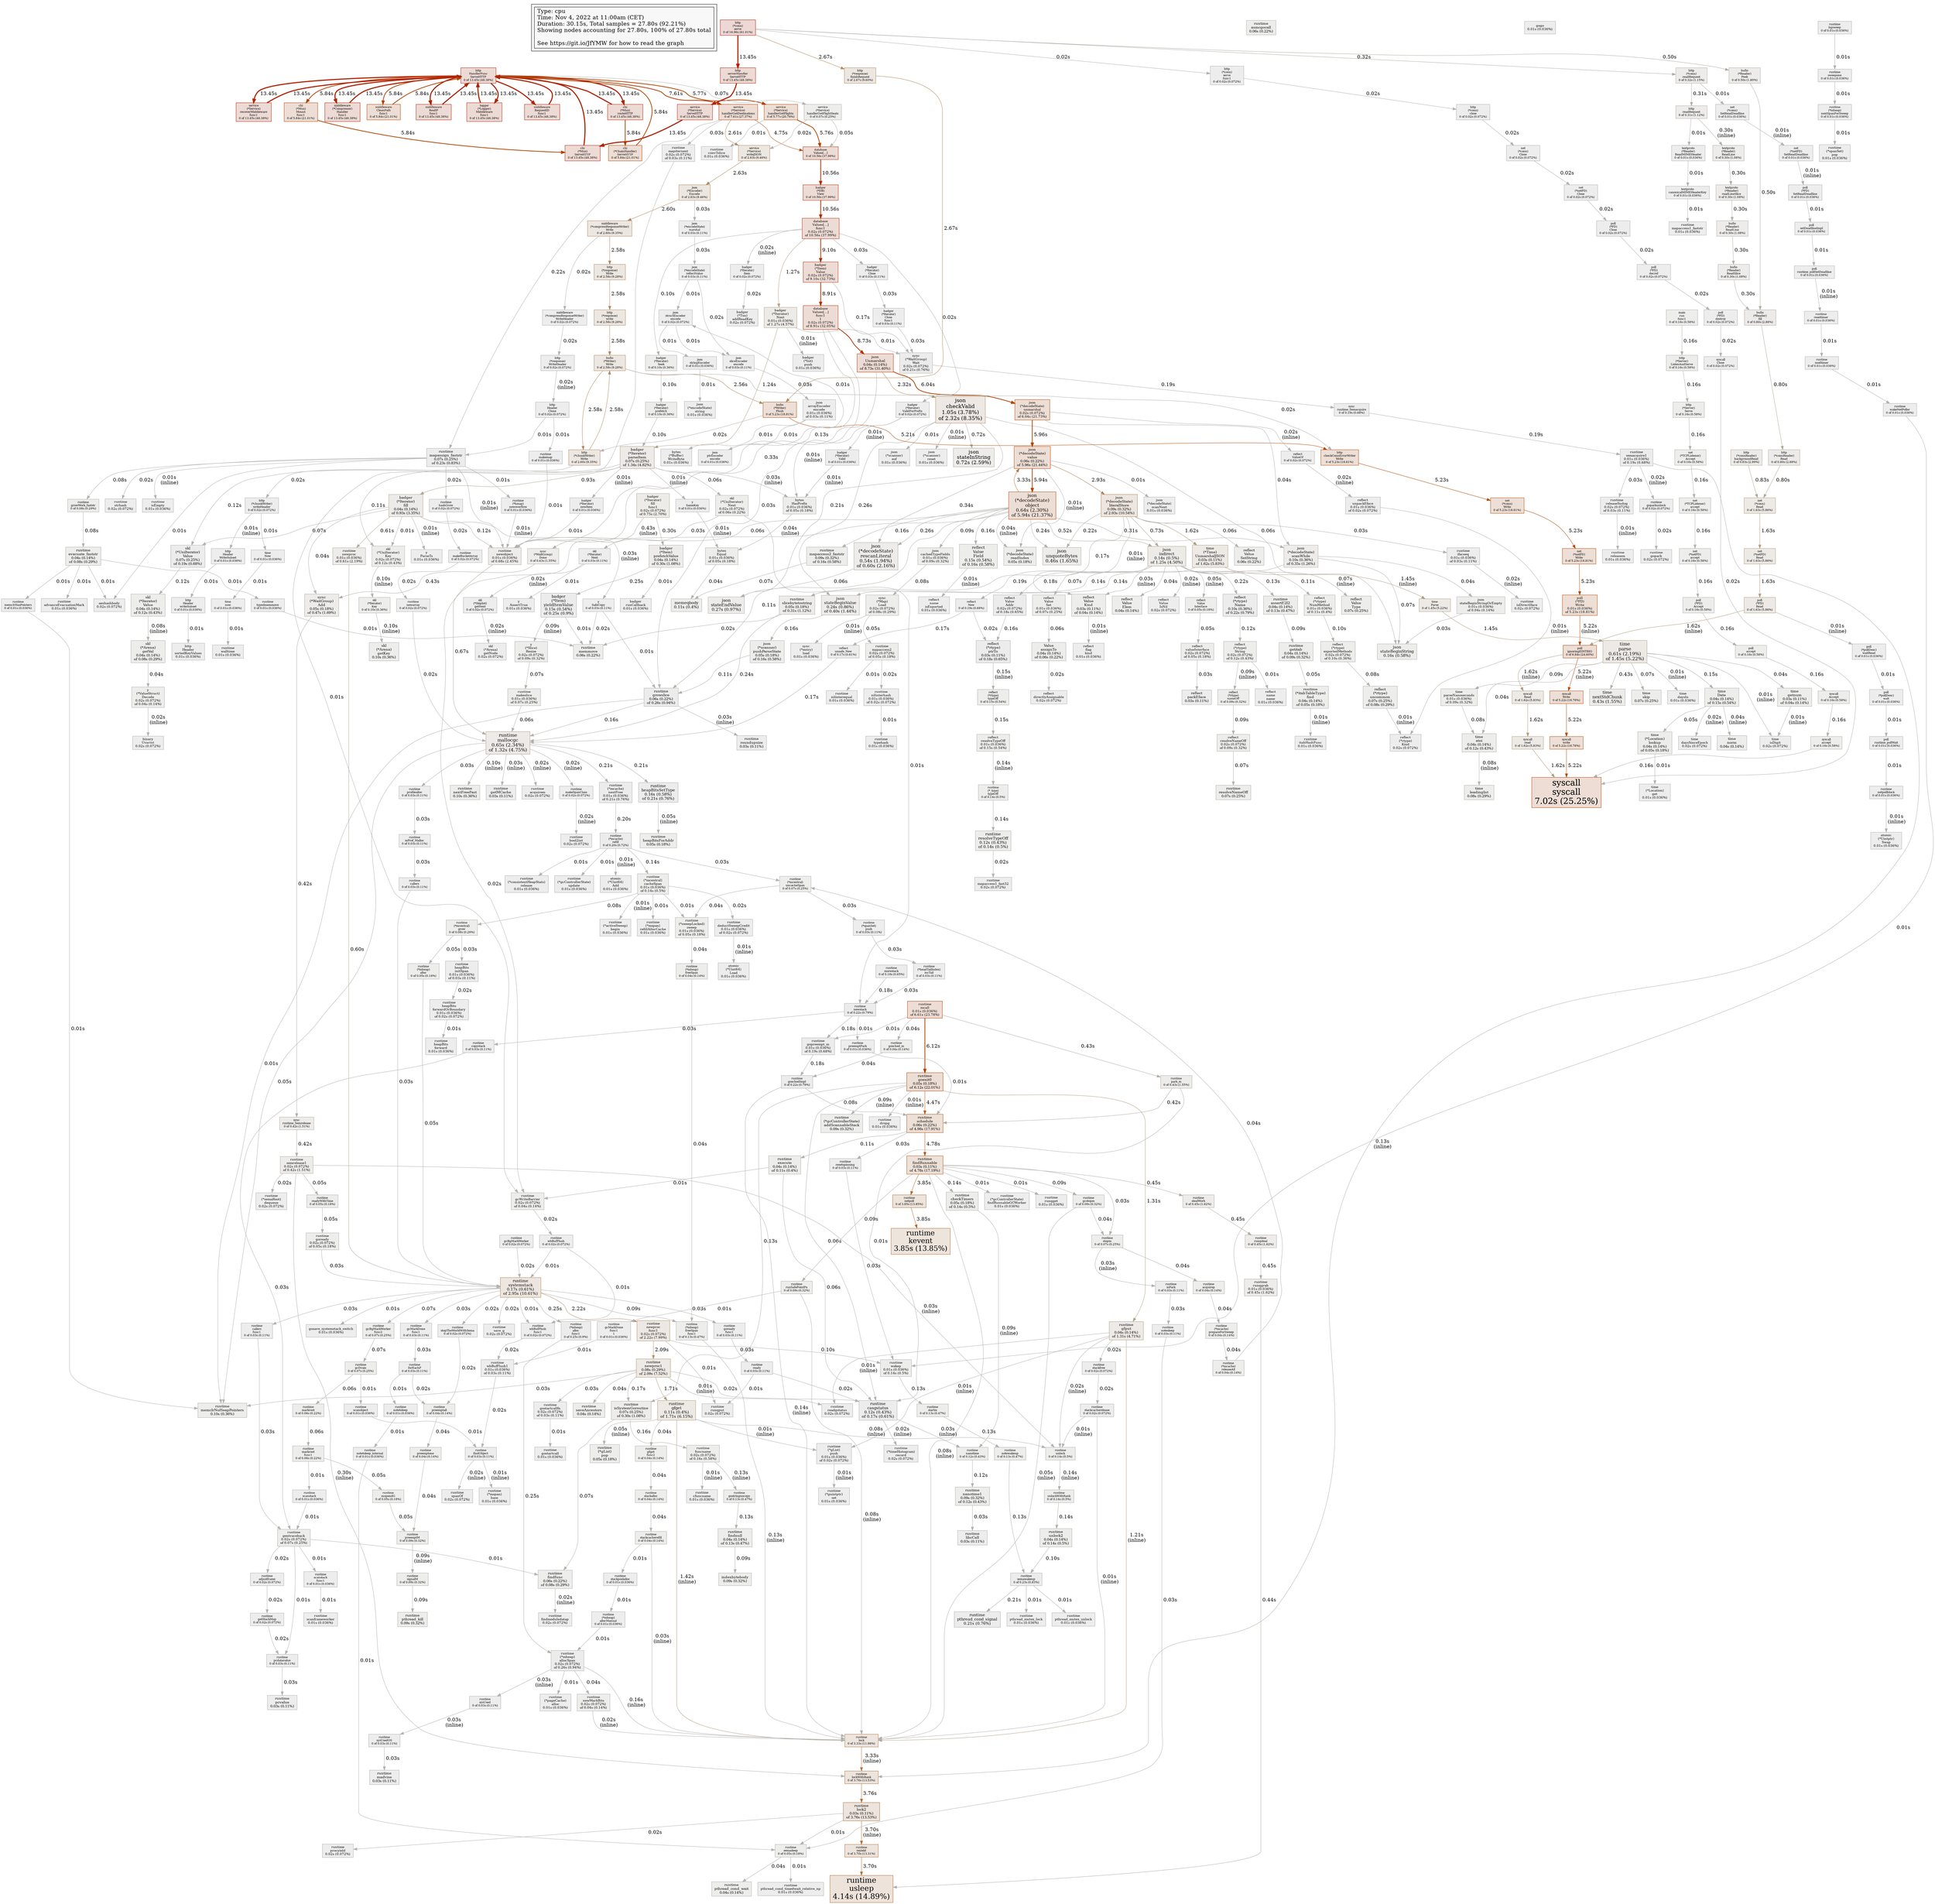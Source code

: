 digraph "unnamed" {
node [style=filled fillcolor="#f8f8f8"]
subgraph cluster_L { "Type: cpu" [shape=box fontsize=16 label="Type: cpu\lTime: Nov 4, 2022 at 11:00am (CET)\lDuration: 30.15s, Total samples = 27.80s (92.21%)\lShowing nodes accounting for 27.80s, 100% of 27.80s total\l\lSee https://git.io/JfYMW for how to read the graph\l"] }
N1 [label="http\nHandlerFunc\nServeHTTP\n0 of 13.45s (48.38%)" id="node1" fontsize=8 shape=box tooltip="net/http.HandlerFunc.ServeHTTP (13.45s)" color="#b22200" fillcolor="#eddad5"]
N2 [label="http\n(*conn)\nserve\n0 of 16.96s (61.01%)" id="node2" fontsize=8 shape=box tooltip="net/http.(*conn).serve (16.96s)" color="#b21800" fillcolor="#edd8d5"]
N3 [label="syscall\nsyscall\n7.02s (25.25%)" id="node3" fontsize=24 shape=box tooltip="syscall.syscall (7.02s)" color="#b23c00" fillcolor="#edddd5"]
N4 [label="json\n(*decodeState)\nobject\n0.64s (2.30%)\nof 5.94s (21.37%)" id="node4" fontsize=13 shape=box tooltip="encoding/json.(*decodeState).object (5.94s)" color="#b24200" fillcolor="#edded5"]
N5 [label="json\n(*decodeState)\nvalue\n0.06s (0.22%)\nof 5.96s (21.44%)" id="node5" fontsize=10 shape=box tooltip="encoding/json.(*decodeState).value (5.96s)" color="#b24200" fillcolor="#edded5"]
N6 [label="chi\n(*Mux)\nServeHTTP\n0 of 13.45s (48.38%)" id="node6" fontsize=8 shape=box tooltip="github.com/go-chi/chi/v5.(*Mux).ServeHTTP (13.45s)" color="#b22200" fillcolor="#eddad5"]
N7 [label="chi\n(*Mux)\nrouteHTTP\n0 of 13.45s (48.38%)" id="node7" fontsize=8 shape=box tooltip="github.com/go-chi/chi/v5.(*Mux).routeHTTP (13.45s)" color="#b22200" fillcolor="#eddad5"]
N8 [label="database\nValues[…]\n0 of 10.56s (37.99%)" id="node8" fontsize=8 shape=box tooltip="github.com/christophwitzko/flight-booking-service/pkg/database.Values[...] (10.56s)" color="#b22c00" fillcolor="#eddbd5"]
N9 [label="poll\nignoringEINTRIO\n0 of 6.84s (24.60%)" id="node9" fontsize=8 shape=box tooltip="internal/poll.ignoringEINTRIO (6.84s)" color="#b23d00" fillcolor="#edddd5"]
N10 [label="runtime\nusleep\n4.14s (14.89%)" id="node10" fontsize=21 shape=box tooltip="runtime.usleep (4.14s)" color="#b2672d" fillcolor="#ede3db"]
N11 [label="json\nUnmarshal\n0.04s (0.14%)\nof 8.73s (31.40%)" id="node11" fontsize=10 shape=box tooltip="encoding/json.Unmarshal (8.73s)" color="#b23400" fillcolor="#eddcd5"]
N12 [label="runtime\nmcall\n0.01s (0.036%)\nof 6.61s (23.78%)" id="node12" fontsize=9 shape=box tooltip="runtime.mcall (6.61s)" color="#b23e00" fillcolor="#edddd5"]
N13 [label="service\n(*Service)\nhandlerGetDestinations\n0 of 7.61s (27.37%)" id="node13" fontsize=8 shape=box tooltip="github.com/christophwitzko/flight-booking-service/pkg/service.(*Service).handlerGetDestinations (7.61s)" color="#b23900" fillcolor="#edddd5"]
N14 [label="runtime\nsystemstack\n0.17s (0.61%)\nof 2.95s (10.61%)" id="node14" fontsize=11 shape=box tooltip="runtime.systemstack (2.95s)" color="#b28253" fillcolor="#ede6e0"]
N15 [label="runtime\nkevent\n3.85s (13.85%)" id="node15" fontsize=20 shape=box tooltip="runtime.kevent (3.85s)" color="#b26e36" fillcolor="#ede4dc"]
N16 [label="database\nValues[…]\nfunc1\n0.02s (0.072%)\nof 10.56s (37.99%)" id="node16" fontsize=9 shape=box tooltip="github.com/christophwitzko/flight-booking-service/pkg/database.Values[...].func1 (10.56s)" color="#b22c00" fillcolor="#eddbd5"]
N17 [label="runtime\ngoexit0\n0.05s (0.18%)\nof 6.12s (22.01%)" id="node17" fontsize=10 shape=box tooltip="runtime.goexit0 (6.12s)" color="#b24100" fillcolor="#edded5"]
N18 [label="runtime\nlock\n0 of 3.33s (11.98%)" id="node18" fontsize=8 shape=box tooltip="runtime.lock (3.33s)" color="#b27947" fillcolor="#ede5de"]
N19 [label="runtime\nmallocgc\n0.65s (2.34%)\nof 1.32s (4.75%)" id="node19" fontsize=13 shape=box tooltip="runtime.mallocgc (1.32s)" color="#b2a188" fillcolor="#edeae7"]
N20 [label="runtime\nfindRunnable\n0.03s (0.11%)\nof 4.78s (17.19%)" id="node20" fontsize=10 shape=box tooltip="runtime.findRunnable (4.78s)" color="#b25819" fillcolor="#ede1d8"]
N21 [label="json\n(*decodeState)\nliteralStore\n0.09s (0.32%)\nof 2.93s (10.54%)" id="node21" fontsize=10 shape=box tooltip="encoding/json.(*decodeState).literalStore (2.93s)" color="#b28254" fillcolor="#ede6e0"]
N22 [label="json\ncheckValid\n1.05s (3.78%)\nof 2.32s (8.35%)" id="node22" fontsize=15 shape=box tooltip="encoding/json.checkValid (2.32s)" color="#b28f68" fillcolor="#ede8e3"]
N23 [label="json\nindirect\n0.14s (0.5%)\nof 1.25s (4.50%)" id="node23" fontsize=11 shape=box tooltip="encoding/json.indirect (1.25s)" color="#b2a28a" fillcolor="#edebe7"]
N24 [label="bufio\n(*Writer)\nFlush\n0 of 5.23s (18.81%)" id="node24" fontsize=8 shape=box tooltip="bufio.(*Writer).Flush (5.23s)" color="#b24c0a" fillcolor="#eddfd6"]
N25 [label="bufio\n(*Writer)\nWrite\n0 of 2.58s (9.28%)" id="node25" fontsize=8 shape=box tooltip="bufio.(*Writer).Write (2.58s)" color="#b2895f" fillcolor="#ede7e2"]
N26 [label="runtime\nschedule\n0.06s (0.22%)\nof 4.98s (17.91%)" id="node26" fontsize=10 shape=box tooltip="runtime.schedule (4.98s)" color="#b25312" fillcolor="#ede0d7"]
N27 [label="time\nparse\n0.61s (2.19%)\nof 1.45s (5.22%)" id="node27" fontsize=13 shape=box tooltip="time.parse (1.45s)" color="#b29f83" fillcolor="#edeae6"]
N28 [label="badger\n(*Iterator)\nparseItem\n0.07s (0.25%)\nof 1.34s (4.82%)" id="node28" fontsize=10 shape=box tooltip="github.com/dgraph-io/badger/v3.(*Iterator).parseItem (1.34s)" color="#b2a187" fillcolor="#edeae7"]
N29 [label="runtime\nnewproc1\n0.08s (0.29%)\nof 2.09s (7.52%)" id="node29" fontsize=10 shape=box tooltip="runtime.newproc1 (2.09s)" color="#b2936f" fillcolor="#ede9e4"]
N30 [label="runtime\nlockWithRank\n0 of 3.76s (13.53%)" id="node30" fontsize=8 shape=box tooltip="runtime.lockWithRank (3.76s)" color="#b27039" fillcolor="#ede4dd"]
N31 [label="runtime\ngfget\n0.11s (0.4%)\nof 1.71s (6.15%)" id="node31" fontsize=11 shape=box tooltip="runtime.gfget (1.71s)" color="#b29a7b" fillcolor="#ede9e5"]
N32 [label="badger\n(*Iterator)\nfill\n0.04s (0.14%)\nof 0.93s (3.35%)" id="node32" fontsize=10 shape=box tooltip="github.com/dgraph-io/badger/v3.(*Iterator).fill (0.93s)" color="#b2a794" fillcolor="#edebe9"]
N33 [label="net\n(*conn)\nRead\n0 of 1.63s (5.86%)" id="node33" fontsize=8 shape=box tooltip="net.(*conn).Read (1.63s)" color="#b29c7e" fillcolor="#edeae6"]
N34 [label="badger\n(*Iterator)\nfill\nfunc1\n0.02s (0.072%)\nof 0.75s (2.70%)" id="node34" fontsize=9 shape=box tooltip="github.com/dgraph-io/badger/v3.(*Iterator).fill.func1 (0.75s)" color="#b2aa9a" fillcolor="#edece9"]
N35 [label="runtime\nnewobject\n0.01s (0.036%)\nof 0.68s (2.45%)" id="node35" fontsize=9 shape=box tooltip="runtime.newobject (0.68s)" color="#b2ab9c" fillcolor="#edecea"]
N36 [label="database\nValues[…]\nfunc1\n1\n0.02s (0.072%)\nof 8.91s (32.05%)" id="node36" fontsize=9 shape=box tooltip="github.com/christophwitzko/flight-booking-service/pkg/database.Values[...].func1.1 (8.91s)" color="#b23300" fillcolor="#eddcd5"]
N37 [label="badger\n(*Item)\nValue\n0.02s (0.072%)\nof 9.10s (32.73%)" id="node37" fontsize=9 shape=box tooltip="github.com/dgraph-io/badger/v3.(*Item).Value (9.10s)" color="#b23200" fillcolor="#eddcd5"]
N38 [label="json\nstateInString\n0.72s (2.59%)" id="node38" fontsize=14 shape=box tooltip="encoding/json.stateInString (0.72s)" color="#b2aa9b" fillcolor="#edecea"]
N39 [label="json\n(*decodeState)\nrescanLiteral\n0.54s (1.94%)\nof 0.60s (2.16%)" id="node39" fontsize=13 shape=box tooltip="encoding/json.(*decodeState).rescanLiteral (0.60s)" color="#b2ac9f" fillcolor="#edecea"]
N40 [label="json\nunquoteBytes\n0.46s (1.65%)" id="node40" fontsize=13 shape=box tooltip="encoding/json.unquoteBytes (0.46s)" color="#b2aea3" fillcolor="#edeceb"]
N41 [label="json\nstateBeginValue\n0.24s (0.86%)\nof 0.40s (1.44%)" id="node41" fontsize=11 shape=box tooltip="encoding/json.stateBeginValue (0.40s)" color="#b2aea5" fillcolor="#edeceb"]
N42 [label="json\n(*decodeState)\nscanWhile\n0.10s (0.36%)\nof 0.35s (1.26%)" id="node42" fontsize=10 shape=box tooltip="encoding/json.(*decodeState).scanWhile (0.35s)" color="#b2afa7" fillcolor="#edeceb"]
N43 [label="time\n(*Time)\nUnmarshalJSON\n0.03s (0.11%)\nof 1.62s (5.83%)" id="node43" fontsize=10 shape=box tooltip="time.(*Time).UnmarshalJSON (1.62s)" color="#b29c7e" fillcolor="#edeae6"]
N44 [label="runtime\nnewproc\nfunc1\n0.02s (0.072%)\nof 2.22s (7.99%)" id="node44" fontsize=9 shape=box tooltip="runtime.newproc.func1 (2.22s)" color="#b2916b" fillcolor="#ede8e3"]
N45 [label="time\nnextStdChunk\n0.43s (1.55%)" id="node45" fontsize=12 shape=box tooltip="time.nextStdChunk (0.43s)" color="#b2aea4" fillcolor="#edeceb"]
N46 [label="runtime\ngrowslice\n0.06s (0.22%)\nof 0.26s (0.94%)" id="node46" fontsize=10 shape=box tooltip="runtime.growslice (0.26s)" color="#b2b0aa" fillcolor="#edecec"]
N47 [label="http\n(*connReader)\nbackgroundRead\n0 of 0.83s (2.99%)" id="node47" fontsize=8 shape=box tooltip="net/http.(*connReader).backgroundRead (0.83s)" color="#b2a997" fillcolor="#edebe9"]
N48 [label="runtime\nisSystemGoroutine\n0.07s (0.25%)\nof 0.30s (1.08%)" id="node48" fontsize=10 shape=box tooltip="runtime.isSystemGoroutine (0.30s)" color="#b2b0a8" fillcolor="#edeceb"]
N49 [label="bufio\n(*Reader)\nfill\n0 of 0.80s (2.88%)" id="node49" fontsize=8 shape=box tooltip="bufio.(*Reader).fill (0.80s)" color="#b2a998" fillcolor="#edebe9"]
N50 [label="runtime\ngfput\n0.04s (0.14%)\nof 1.31s (4.71%)" id="node50" fontsize=10 shape=box tooltip="runtime.gfput (1.31s)" color="#b2a188" fillcolor="#edeae7"]
N51 [label="json\n(*decodeState)\nunmarshal\n0.02s (0.072%)\nof 6.04s (21.73%)" id="node51" fontsize=9 shape=box tooltip="encoding/json.(*decodeState).unmarshal (6.04s)" color="#b24100" fillcolor="#edded5"]
N52 [label="json\nstateEndValue\n0.27s (0.97%)" id="node52" fontsize=12 shape=box tooltip="encoding/json.stateEndValue (0.27s)" color="#b2b0a9" fillcolor="#edeceb"]
N53 [label="runtime\nmapassign_faststr\n0.07s (0.25%)\nof 0.23s (0.83%)" id="node53" fontsize=10 shape=box tooltip="runtime.mapassign_faststr (0.23s)" color="#b2b0ab" fillcolor="#edecec"]
N54 [label="runtime\ncasgstatus\n0.12s (0.43%)\nof 0.17s (0.61%)" id="node54" fontsize=11 shape=box tooltip="runtime.casgstatus (0.17s)" color="#b2b1ad" fillcolor="#edecec"]
N55 [label="runtime\nslicebytetostring\n0.05s (0.18%)\nof 0.31s (1.12%)" id="node55" fontsize=10 shape=box tooltip="runtime.slicebytetostring (0.31s)" color="#b2afa8" fillcolor="#edeceb"]
N56 [label="runtime\nsemrelease1\n0.02s (0.072%)\nof 0.42s (1.51%)" id="node56" fontsize=9 shape=box tooltip="runtime.semrelease1 (0.42s)" color="#b2aea5" fillcolor="#edeceb"]
N57 [label="runtime\nlock2\n0.03s (0.11%)\nof 3.76s (13.53%)" id="node57" fontsize=10 shape=box tooltip="runtime.lock2 (3.76s)" color="#b27039" fillcolor="#ede4dd"]
N58 [label="json\nstateBeginString\n0.16s (0.58%)" id="node58" fontsize=11 shape=box tooltip="encoding/json.stateBeginString (0.16s)" color="#b2b1ad" fillcolor="#ededec"]
N59 [label="runtime\n(*mheap)\nallocSpan\n0.02s (0.072%)\nof 0.26s (0.94%)" id="node59" fontsize=9 shape=box tooltip="runtime.(*mheap).allocSpan (0.26s)" color="#b2b0aa" fillcolor="#edecec"]
N60 [label="sync\n(*WaitGroup)\nAdd\n0.05s (0.18%)\nof 0.47s (1.69%)" id="node60" fontsize=10 shape=box tooltip="sync.(*WaitGroup).Add (0.47s)" color="#b2aea3" fillcolor="#edeceb"]
N61 [label="badger\n(*Item)\nyieldItemValue\n0.15s (0.54%)\nof 0.25s (0.9%)" id="node61" fontsize=11 shape=box tooltip="github.com/dgraph-io/badger/v3.(*Item).yieldItemValue (0.25s)" color="#b2b0aa" fillcolor="#edecec"]
N62 [label="skl\n(*UniIterator)\nValue\n0.07s (0.25%)\nof 0.19s (0.68%)" id="node62" fontsize=10 shape=box tooltip="github.com/dgraph-io/badger/v3/skl.(*UniIterator).Value (0.19s)" color="#b2b1ac" fillcolor="#edecec"]
N63 [label="runtime\npthread_cond_signal\n0.21s (0.76%)" id="node63" fontsize=11 shape=box tooltip="runtime.pthread_cond_signal (0.21s)" color="#b2b0ab" fillcolor="#edecec"]
N64 [label="runtime\nmemclrNoHeapPointers\n0.10s (0.36%)" id="node64" fontsize=10 shape=box tooltip="runtime.memclrNoHeapPointers (0.10s)" color="#b2b1af" fillcolor="#ededec"]
N65 [label="runtime\nnewstack\n0 of 0.22s (0.79%)" id="node65" fontsize=8 shape=box tooltip="runtime.newstack (0.22s)" color="#b2b0ab" fillcolor="#edecec"]
N66 [label="runtime\ngoschedImpl\n0 of 0.22s (0.79%)" id="node66" fontsize=8 shape=box tooltip="runtime.goschedImpl (0.22s)" color="#b2b0ab" fillcolor="#edecec"]
N67 [label="runtime\nsemawakeup\n0 of 0.23s (0.83%)" id="node67" fontsize=8 shape=box tooltip="runtime.semawakeup (0.23s)" color="#b2b0ab" fillcolor="#edecec"]
N68 [label="http\n(*chunkWriter)\nWrite\n0 of 2.60s (9.35%)" id="node68" fontsize=8 shape=box tooltip="net/http.(*chunkWriter).Write (2.60s)" color="#b2895f" fillcolor="#ede7e2"]
N69 [label="time\nDate\n0.04s (0.14%)\nof 0.15s (0.54%)" id="node69" fontsize=10 shape=box tooltip="time.Date (0.15s)" color="#b2b1ad" fillcolor="#ededec"]
N70 [label="runtime\nheapBitsSetType\n0.16s (0.58%)\nof 0.21s (0.76%)" id="node70" fontsize=11 shape=box tooltip="runtime.heapBitsSetType (0.21s)" color="#b2b0ab" fillcolor="#edecec"]
N71 [label="memeqbody\n0.11s (0.4%)" id="node71" fontsize=11 shape=box tooltip="memeqbody (0.11s)" color="#b2b1ae" fillcolor="#ededec"]
N72 [label="reflect\n(*rtype)\nName\n0.10s (0.36%)\nof 0.22s (0.79%)" id="node72" fontsize=10 shape=box tooltip="reflect.(*rtype).Name (0.22s)" color="#b2b0ab" fillcolor="#edecec"]
N73 [label="sync\n(*WaitGroup)\nWait\n0.02s (0.072%)\nof 0.21s (0.76%)" id="node73" fontsize=9 shape=box tooltip="sync.(*WaitGroup).Wait (0.21s)" color="#b2b0ab" fillcolor="#edecec"]
N74 [label="runtime\n(*mcache)\nrefill\n0 of 0.20s (0.72%)" id="node74" fontsize=8 shape=box tooltip="runtime.(*mcache).refill (0.20s)" color="#b2b1ac" fillcolor="#edecec"]
N75 [label="runtime\n(*mcentral)\ncacheSpan\n0.01s (0.036%)\nof 0.14s (0.5%)" id="node75" fontsize=9 shape=box tooltip="runtime.(*mcentral).cacheSpan (0.14s)" color="#b2b1ae" fillcolor="#ededec"]
N76 [label="runtime\ngentraceback\n0.02s (0.072%)\nof 0.07s (0.25%)" id="node76" fontsize=9 shape=box tooltip="runtime.gentraceback (0.07s)" color="#b2b2b0" fillcolor="#ededec"]
N77 [label="badger\n(*Item)\nprefetchValue\n0.04s (0.14%)\nof 0.30s (1.08%)" id="node77" fontsize=10 shape=box tooltip="github.com/dgraph-io/badger/v3.(*Item).prefetchValue (0.30s)" color="#b2b0a8" fillcolor="#edeceb"]
N78 [label="runtime\nsemacquire1\n0.01s (0.036%)\nof 0.19s (0.68%)" id="node78" fontsize=9 shape=box tooltip="runtime.semacquire1 (0.19s)" color="#b2b1ac" fillcolor="#edecec"]
N79 [label="badger\n(*Iterator)\nNext\n0.01s (0.036%)\nof 1.27s (4.57%)" id="node79" fontsize=9 shape=box tooltip="github.com/dgraph-io/badger/v3.(*Iterator).Next (1.27s)" color="#b2a289" fillcolor="#edebe7"]
N80 [label="time\natoi\n0.04s (0.14%)\nof 0.12s (0.43%)" id="node80" fontsize=10 shape=box tooltip="time.atoi (0.12s)" color="#b2b1ae" fillcolor="#ededec"]
N81 [label="runtime\nmapaccess2_faststr\n0.09s (0.32%)\nof 0.16s (0.58%)" id="node81" fontsize=10 shape=box tooltip="runtime.mapaccess2_faststr (0.16s)" color="#b2b1ad" fillcolor="#ededec"]
N82 [label="reflect\n(*rtype)\nptrTo\n0.03s (0.11%)\nof 0.18s (0.65%)" id="node82" fontsize=10 shape=box tooltip="reflect.(*rtype).ptrTo (0.18s)" color="#b2b1ac" fillcolor="#edecec"]
N83 [label="json\n(*Encoder)\nEncode\n0 of 2.63s (9.46%)" id="node83" fontsize=8 shape=box tooltip="encoding/json.(*Encoder).Encode (2.63s)" color="#b2885e" fillcolor="#ede7e1"]
N84 [label="runtime\nmemmove\n0.06s (0.22%)" id="node84" fontsize=10 shape=box tooltip="runtime.memmove (0.06s)" color="#b2b2b0" fillcolor="#ededec"]
N85 [label="runtime\nunlock\n0 of 0.14s (0.5%)" id="node85" fontsize=8 shape=box tooltip="runtime.unlock (0.14s)" color="#b2b1ae" fillcolor="#ededec"]
N86 [label="runtime\nwakep\n0.01s (0.036%)\nof 0.14s (0.5%)" id="node86" fontsize=9 shape=box tooltip="runtime.wakep (0.14s)" color="#b2b1ae" fillcolor="#ededec"]
N87 [label="reflect\nValue\nField\n0.15s (0.54%)\nof 0.16s (0.58%)" id="node87" fontsize=11 shape=box tooltip="reflect.Value.Field (0.16s)" color="#b2b1ad" fillcolor="#ededec"]
N88 [label="runtime\nresolveTypeOff\n0.12s (0.43%)\nof 0.14s (0.5%)" id="node88" fontsize=11 shape=box tooltip="runtime.resolveTypeOff (0.14s)" color="#b2b1ae" fillcolor="#ededec"]
N89 [label="skl\n(*Arena)\ngetKey\n0.10s (0.36%)" id="node89" fontsize=10 shape=box tooltip="github.com/dgraph-io/badger/v3/skl.(*Arena).getKey (0.10s)" color="#b2b1af" fillcolor="#ededec"]
N90 [label="runtime\nevacuate_faststr\n0.04s (0.14%)\nof 0.08s (0.29%)" id="node90" fontsize=10 shape=box tooltip="runtime.evacuate_faststr (0.08s)" color="#b2b2af" fillcolor="#ededec"]
N91 [label="runtime\nnextFreeFast\n0.10s (0.36%)" id="node91" fontsize=10 shape=box tooltip="runtime.nextFreeFast (0.10s)" color="#b2b1af" fillcolor="#ededec"]
N92 [label="json\n(*scanner)\npushParseState\n0.05s (0.18%)\nof 0.16s (0.58%)" id="node92" fontsize=10 shape=box tooltip="encoding/json.(*scanner).pushParseState (0.16s)" color="#b2b1ad" fillcolor="#ededec"]
N93 [label="http\ncheckConnErrorWriter\nWrite\n0 of 5.23s (18.81%)" id="node93" fontsize=8 shape=box tooltip="net/http.checkConnErrorWriter.Write (5.23s)" color="#b24c0a" fillcolor="#eddfd6"]
N94 [label="runtime\nnanotime1\n0.09s (0.32%)\nof 0.12s (0.43%)" id="node94" fontsize=10 shape=box tooltip="runtime.nanotime1 (0.12s)" color="#b2b1ae" fillcolor="#ededec"]
N95 [label="runtime\nexecute\n0.04s (0.14%)\nof 0.11s (0.4%)" id="node95" fontsize=10 shape=box tooltip="runtime.execute (0.11s)" color="#b2b1ae" fillcolor="#ededec"]
N96 [label="runtime\ncheckTimers\n0.05s (0.18%)\nof 0.14s (0.5%)" id="node96" fontsize=10 shape=box tooltip="runtime.checkTimers (0.14s)" color="#b2b1ae" fillcolor="#ededec"]
N97 [label="indexbytebody\n0.09s (0.32%)" id="node97" fontsize=10 shape=box tooltip="indexbytebody (0.09s)" color="#b2b1af" fillcolor="#ededec"]
N98 [label="runtime\n(*gcControllerState)\naddScannableStack\n0.09s (0.32%)" id="node98" fontsize=10 shape=box tooltip="runtime.(*gcControllerState).addScannableStack (0.09s)" color="#b2b1af" fillcolor="#ededec"]
N99 [label="runtime\nasmcgocall\n0.06s (0.22%)" id="node99" fontsize=10 shape=box tooltip="runtime.asmcgocall (0.06s)" color="#b2b2b0" fillcolor="#ededec"]
N100 [label="runtime\nmorestack\n0 of 0.18s (0.65%)" id="node100" fontsize=8 shape=box tooltip="runtime.morestack (0.18s)" color="#b2b1ac" fillcolor="#edecec"]
N101 [label="runtime\npthread_kill\n0.09s (0.32%)" id="node101" fontsize=10 shape=box tooltip="runtime.pthread_kill (0.09s)" color="#b2b1af" fillcolor="#ededec"]
N102 [label="service\n(*Service)\nwriteJSON\n0 of 2.63s (9.46%)" id="node102" fontsize=8 shape=box tooltip="github.com/christophwitzko/flight-booking-service/pkg/service.(*Service).writeJSON (2.63s)" color="#b2885e" fillcolor="#ede7e1"]
N103 [label="middleware\n(*compressResponseWriter)\nWrite\n0 of 2.60s (9.35%)" id="node103" fontsize=8 shape=box tooltip="github.com/go-chi/chi/v5/middleware.(*compressResponseWriter).Write (2.60s)" color="#b2895f" fillcolor="#ede7e2"]
N104 [label="runtime\nfindfunc\n0.06s (0.22%)\nof 0.08s (0.29%)" id="node104" fontsize=10 shape=box tooltip="runtime.findfunc (0.08s)" color="#b2b2af" fillcolor="#ededec"]
N105 [label="runtime\nunlock2\n0.04s (0.14%)\nof 0.14s (0.5%)" id="node105" fontsize=10 shape=box tooltip="runtime.unlock2 (0.14s)" color="#b2b1ae" fillcolor="#ededec"]
N106 [label="main\nrun\nfunc1\n0 of 0.16s (0.58%)" id="node106" fontsize=8 shape=box tooltip="main.run.func1 (0.16s)" color="#b2b1ad" fillcolor="#ededec"]
N107 [label="time\nleadingInt\n0.08s (0.29%)" id="node107" fontsize=10 shape=box tooltip="time.leadingInt (0.08s)" color="#b2b2af" fillcolor="#ededec"]
N108 [label="runtime\nfuncname\n0.02s (0.072%)\nof 0.16s (0.58%)" id="node108" fontsize=9 shape=box tooltip="runtime.funcname (0.16s)" color="#b2b1ad" fillcolor="#ededec"]
N109 [label="runtime\nassertE2I2\n0.04s (0.14%)\nof 0.13s (0.47%)" id="node109" fontsize=10 shape=box tooltip="runtime.assertE2I2 (0.13s)" color="#b2b1ae" fillcolor="#ededec"]
N110 [label="runtime\nfindnull\n0.04s (0.14%)\nof 0.13s (0.47%)" id="node110" fontsize=10 shape=box tooltip="runtime.findnull (0.13s)" color="#b2b1ae" fillcolor="#ededec"]
N111 [label="skl\n(*Iterator)\nValue\n0.04s (0.14%)\nof 0.12s (0.43%)" id="node111" fontsize=10 shape=box tooltip="github.com/dgraph-io/badger/v3/skl.(*Iterator).Value (0.12s)" color="#b2b1ae" fillcolor="#ededec"]
N112 [label="skl\n(*UniIterator)\nKey\n0.02s (0.072%)\nof 0.12s (0.43%)" id="node112" fontsize=9 shape=box tooltip="github.com/dgraph-io/badger/v3/skl.(*UniIterator).Key (0.12s)" color="#b2b1ae" fillcolor="#ededec"]
N113 [label="reflect\n(*rtype)\nString\n0.02s (0.072%)\nof 0.12s (0.43%)" id="node113" fontsize=9 shape=box tooltip="reflect.(*rtype).String (0.12s)" color="#b2b1ae" fillcolor="#ededec"]
N114 [label="reflect\nValue\nType\n0.07s (0.25%)" id="node114" fontsize=10 shape=box tooltip="reflect.Value.Type (0.07s)" color="#b2b2b0" fillcolor="#ededec"]
N115 [label="runtime\nresolveNameOff\n0.07s (0.25%)" id="node115" fontsize=10 shape=box tooltip="runtime.resolveNameOff (0.07s)" color="#b2b2b0" fillcolor="#ededec"]
N116 [label="time\nskip\n0.07s (0.25%)" id="node116" fontsize=10 shape=box tooltip="time.skip (0.07s)" color="#b2b2b0" fillcolor="#ededec"]
N117 [label="runtime\n(*mcentral)\nuncacheSpan\n0 of 0.07s (0.25%)" id="node117" fontsize=8 shape=box tooltip="runtime.(*mcentral).uncacheSpan (0.07s)" color="#b2b2b0" fillcolor="#ededec"]
N118 [label="runtime\nstopm\n0 of 0.07s (0.25%)" id="node118" fontsize=8 shape=box tooltip="runtime.stopm (0.07s)" color="#b2b2b0" fillcolor="#ededec"]
N119 [label="json\n(*decodeState)\nreadIndex\n0.05s (0.18%)" id="node119" fontsize=10 shape=box tooltip="encoding/json.(*decodeState).readIndex (0.05s)" color="#b2b2b0" fillcolor="#ededec"]
N120 [label="runtime\ngetitab\n0.04s (0.14%)\nof 0.09s (0.32%)" id="node120" fontsize=10 shape=box tooltip="runtime.getitab (0.09s)" color="#b2b1af" fillcolor="#ededec"]
N121 [label="sync\n(*Map)\nLoad\n0.02s (0.072%)\nof 0.08s (0.29%)" id="node121" fontsize=9 shape=box tooltip="sync.(*Map).Load (0.08s)" color="#b2b2af" fillcolor="#ededec"]
N122 [label="runtime\ngopreempt_m\n0.01s (0.036%)\nof 0.19s (0.68%)" id="node122" fontsize=9 shape=box tooltip="runtime.gopreempt_m (0.19s)" color="#b2b1ac" fillcolor="#edecec"]
N123 [label="skl\n(*Arena)\ngetVal\n0.04s (0.14%)\nof 0.08s (0.29%)" id="node123" fontsize=10 shape=box tooltip="github.com/dgraph-io/badger/v3/skl.(*Arena).getVal (0.08s)" color="#b2b2af" fillcolor="#ededec"]
N124 [label="reflect\nValue\nSetString\n0.06s (0.22%)" id="node124" fontsize=10 shape=box tooltip="reflect.Value.SetString (0.06s)" color="#b2b2b0" fillcolor="#ededec"]
N125 [label="runtime\ngcWriteBarrier\n0.02s (0.072%)\nof 0.04s (0.14%)" id="node125" fontsize=9 shape=box tooltip="runtime.gcWriteBarrier (0.04s)" color="#b2b2b1" fillcolor="#ededec"]
N126 [label="runtime\n(*mheap)\nfreeSpan\nfunc1\n0 of 0.13s (0.47%)" id="node126" fontsize=8 shape=box tooltip="runtime.(*mheap).freeSpan.func1 (0.13s)" color="#b2b1ae" fillcolor="#ededec"]
N127 [label="poll\n(*FD)\nWrite\n0.01s (0.036%)\nof 5.23s (18.81%)" id="node127" fontsize=9 shape=box tooltip="internal/poll.(*FD).Write (5.23s)" color="#b24c0a" fillcolor="#eddfd6"]
N128 [label="bytes\nHasPrefix\n0.01s (0.036%)\nof 0.05s (0.18%)" id="node128" fontsize=9 shape=box tooltip="bytes.HasPrefix (0.05s)" color="#b2b2b0" fillcolor="#ededec"]
N129 [label="reflect\n(*rtype)\nuncommon\n0.07s (0.25%)\nof 0.08s (0.29%)" id="node129" fontsize=10 shape=box tooltip="reflect.(*rtype).uncommon (0.08s)" color="#b2b2af" fillcolor="#ededec"]
N130 [label="reflect\nValue\nAddr\n0.02s (0.072%)\nof 0.18s (0.65%)" id="node130" fontsize=9 shape=box tooltip="reflect.Value.Addr (0.18s)" color="#b2b1ac" fillcolor="#edecec"]
N131 [label="skl\n(*UniIterator)\nNext\n0.02s (0.072%)\nof 0.06s (0.22%)" id="node131" fontsize=9 shape=box tooltip="github.com/dgraph-io/badger/v3/skl.(*UniIterator).Next (0.06s)" color="#b2b2b0" fillcolor="#ededec"]
N132 [label="service\n(*Service)\nhandlerGetFlights\n0 of 5.77s (20.76%)" id="node132" fontsize=8 shape=box tooltip="github.com/christophwitzko/flight-booking-service/pkg/service.(*Service).handlerGetFlights (5.77s)" color="#b24300" fillcolor="#edded5"]
N133 [label="runtime\nsemasleep\n0 of 0.05s (0.18%)" id="node133" fontsize=8 shape=box tooltip="runtime.semasleep (0.05s)" color="#b2b2b0" fillcolor="#ededec"]
N134 [label="runtime\n(*gList)\npop\n0.05s (0.18%)" id="node134" fontsize=10 shape=box tooltip="runtime.(*gList).pop (0.05s)" color="#b2b2b0" fillcolor="#ededec"]
N135 [label="runtime\nheapBitsForAddr\n0.05s (0.18%)" id="node135" fontsize=10 shape=box tooltip="runtime.heapBitsForAddr (0.05s)" color="#b2b2b0" fillcolor="#ededec"]
N136 [label="runtime\nnanotime\n0 of 0.12s (0.43%)" id="node136" fontsize=8 shape=box tooltip="runtime.nanotime (0.12s)" color="#b2b1ae" fillcolor="#ededec"]
N137 [label="runtime\nmapaccess2\n0.02s (0.072%)\nof 0.05s (0.18%)" id="node137" fontsize=9 shape=box tooltip="runtime.mapaccess2 (0.05s)" color="#b2b2b0" fillcolor="#ededec"]
N138 [label="Value\nassignTo\n0.04s (0.14%)\nof 0.06s (0.22%)" id="node138" fontsize=10 shape=box tooltip="reflect.Value.assignTo (0.06s)" color="#b2b2b0" fillcolor="#ededec"]
N139 [label="reflect\nValue\nKind\n0.03s (0.11%)\nof 0.04s (0.14%)" id="node139" fontsize=10 shape=box tooltip="reflect.Value.Kind (0.04s)" color="#b2b2b1" fillcolor="#ededec"]
N140 [label="reflect\nNew\n0 of 0.19s (0.68%)" id="node140" fontsize=8 shape=box tooltip="reflect.New (0.19s)" color="#b2b1ac" fillcolor="#edecec"]
N141 [label="reflect\n(*rtype)\nexportedMethods\n0.02s (0.072%)\nof 0.10s (0.36%)" id="node141" fontsize=9 shape=box tooltip="reflect.(*rtype).exportedMethods (0.10s)" color="#b2b1af" fillcolor="#ededec"]
N142 [label="runtime\ngcstopm\n0 of 0.09s (0.32%)" id="node142" fontsize=8 shape=box tooltip="runtime.gcstopm (0.09s)" color="#b2b1af" fillcolor="#ededec"]
N143 [label="runtime\npreemptM\n0 of 0.09s (0.32%)" id="node143" fontsize=8 shape=box tooltip="runtime.preemptM (0.09s)" color="#b2b1af" fillcolor="#ededec"]
N144 [label="y\n(*Slice)\nResize\n0.02s (0.072%)\nof 0.09s (0.32%)" id="node144" fontsize=9 shape=box tooltip="github.com/dgraph-io/badger/v3/y.(*Slice).Resize (0.09s)" color="#b2b1af" fillcolor="#ededec"]
N145 [label="reflect\nresolveNameOff\n0.02s (0.072%)\nof 0.09s (0.32%)" id="node145" fontsize=9 shape=box tooltip="reflect.resolveNameOff (0.09s)" color="#b2b1af" fillcolor="#ededec"]
N146 [label="poll\n(*FD)\nRead\n0 of 1.63s (5.86%)" id="node146" fontsize=8 shape=box tooltip="internal/poll.(*FD).Read (1.63s)" color="#b29c7e" fillcolor="#edeae6"]
N147 [label="runtime\nnewproc\n0.01s (0.036%)\nof 0.61s (2.19%)" id="node147" fontsize=9 shape=box tooltip="runtime.newproc (0.61s)" color="#b2ac9e" fillcolor="#edecea"]
N148 [label="bytes\nEqual\n0.01s (0.036%)\nof 0.05s (0.18%)" id="node148" fontsize=9 shape=box tooltip="bytes.Equal (0.05s)" color="#b2b2b0" fillcolor="#ededec"]
N149 [label="runtime\n(*sweepLocked)\nsweep\n0.01s (0.036%)\nof 0.05s (0.18%)" id="node149" fontsize=9 shape=box tooltip="runtime.(*sweepLocked).sweep (0.05s)" color="#b2b2b0" fillcolor="#ededec"]
N150 [label="reflect\nValue\nElem\n0.04s (0.14%)" id="node150" fontsize=10 shape=box tooltip="reflect.Value.Elem (0.04s)" color="#b2b2b1" fillcolor="#ededec"]
N151 [label="runtime\npthread_cond_wait\n0.04s (0.14%)" id="node151" fontsize=10 shape=box tooltip="runtime.pthread_cond_wait (0.04s)" color="#b2b2b1" fillcolor="#ededec"]
N152 [label="runtime\nsaveAncestors\n0.04s (0.14%)" id="node152" fontsize=10 shape=box tooltip="runtime.saveAncestors (0.04s)" color="#b2b2b1" fillcolor="#ededec"]
N153 [label="time\nnorm\n0.04s (0.14%)" id="node153" fontsize=10 shape=box tooltip="time.norm (0.04s)" color="#b2b2b1" fillcolor="#ededec"]
N154 [label="runtime\nrunqgrab\n0.01s (0.036%)\nof 0.45s (1.62%)" id="node154" fontsize=9 shape=box tooltip="runtime.runqgrab (0.45s)" color="#b2aea4" fillcolor="#edeceb"]
N155 [label="runtime\n(*mcentral)\ngrow\n0 of 0.08s (0.29%)" id="node155" fontsize=8 shape=box tooltip="runtime.(*mcentral).grow (0.08s)" color="#b2b2af" fillcolor="#ededec"]
N156 [label="runtime\n(*itabTableType)\nfind\n0.04s (0.14%)\nof 0.05s (0.18%)" id="node156" fontsize=10 shape=box tooltip="runtime.(*itabTableType).find (0.05s)" color="#b2b2b0" fillcolor="#ededec"]
N157 [label="time\n(*Location)\nlookup\n0.04s (0.14%)\nof 0.05s (0.18%)" id="node157" fontsize=10 shape=box tooltip="time.(*Location).lookup (0.05s)" color="#b2b2b0" fillcolor="#ededec"]
N158 [label="reflect\nvalueInterface\n0.02s (0.072%)\nof 0.05s (0.18%)" id="node158" fontsize=9 shape=box tooltip="reflect.valueInterface (0.05s)" color="#b2b2b0" fillcolor="#ededec"]
N159 [label="runtime\ngoready\n0.02s (0.072%)\nof 0.05s (0.18%)" id="node159" fontsize=9 shape=box tooltip="runtime.goready (0.05s)" color="#b2b2b0" fillcolor="#ededec"]
N160 [label="runtime\npark_m\n0 of 0.43s (1.55%)" id="node160" fontsize=8 shape=box tooltip="runtime.park_m (0.43s)" color="#b2aea4" fillcolor="#edeceb"]
N161 [label="runtime\n(*mcache)\nnextFree\n0.01s (0.036%)\nof 0.21s (0.76%)" id="node161" fontsize=9 shape=box tooltip="runtime.(*mcache).nextFree (0.21s)" color="#b2b0ab" fillcolor="#edecec"]
N162 [label="runtime\nwbBufFlush1\n0.01s (0.036%)\nof 0.03s (0.11%)" id="node162" fontsize=9 shape=box tooltip="runtime.wbBufFlush1 (0.03s)" color="#b2b2b1" fillcolor="#ededed"]
N163 [label="http\n(*conn)\nreadRequest\n0 of 0.32s (1.15%)" id="node163" fontsize=8 shape=box tooltip="net/http.(*conn).readRequest (0.32s)" color="#b2afa8" fillcolor="#edeceb"]
N164 [label="http\nreadRequest\n0 of 0.31s (1.12%)" id="node164" fontsize=8 shape=box tooltip="net/http.readRequest (0.31s)" color="#b2afa8" fillcolor="#edeceb"]
N165 [label="reflect\nresolveTypeOff\n0.01s (0.036%)\nof 0.15s (0.54%)" id="node165" fontsize=9 shape=box tooltip="reflect.resolveTypeOff (0.15s)" color="#b2b1ad" fillcolor="#ededec"]
N166 [label="time\ngetnum\n0.03s (0.11%)\nof 0.04s (0.14%)" id="node166" fontsize=10 shape=box tooltip="time.getnum (0.04s)" color="#b2b2b1" fillcolor="#ededec"]
N167 [label="service\n(*Service)\nhandlerGetFlightSeats\n0 of 0.07s (0.25%)" id="node167" fontsize=8 shape=box tooltip="github.com/christophwitzko/flight-booking-service/pkg/service.(*Service).handlerGetFlightSeats (0.07s)" color="#b2b2b0" fillcolor="#ededec"]
N168 [label="aeshashbody\n0.02s (0.072%)" id="node168" fontsize=9 shape=box tooltip="aeshashbody (0.02s)" color="#b2b2b1" fillcolor="#ededed"]
N169 [label="y\n(*ValueStruct)\nDecode\n0.02s (0.072%)\nof 0.04s (0.14%)" id="node169" fontsize=9 shape=box tooltip="github.com/dgraph-io/badger/v3/y.(*ValueStruct).Decode (0.04s)" color="#b2b2b1" fillcolor="#ededec"]
N170 [label="reflect\n(*rtype)\nKind\n0.02s (0.072%)" id="node170" fontsize=9 shape=box tooltip="reflect.(*rtype).Kind (0.02s)" color="#b2b2b1" fillcolor="#ededed"]
N171 [label="reflect\npackEface\n0.03s (0.11%)" id="node171" fontsize=10 shape=box tooltip="reflect.packEface (0.03s)" color="#b2b2b1" fillcolor="#ededed"]
N172 [label="runtime\ngetMCache\n0.03s (0.11%)" id="node172" fontsize=10 shape=box tooltip="runtime.getMCache (0.03s)" color="#b2b2b1" fillcolor="#ededed"]
N173 [label="runtime\nlibcCall\n0.03s (0.11%)" id="node173" fontsize=10 shape=box tooltip="runtime.libcCall (0.03s)" color="#b2b2b1" fillcolor="#ededed"]
N174 [label="runtime\nmadvise\n0.03s (0.11%)" id="node174" fontsize=10 shape=box tooltip="runtime.madvise (0.03s)" color="#b2b2b1" fillcolor="#ededed"]
N175 [label="runtime\nnewMarkBits\n0.02s (0.072%)\nof 0.04s (0.14%)" id="node175" fontsize=9 shape=box tooltip="runtime.newMarkBits (0.04s)" color="#b2b2b1" fillcolor="#ededec"]
N176 [label="runtime\npcvalue\n0.03s (0.11%)" id="node176" fontsize=10 shape=box tooltip="runtime.pcvalue (0.03s)" color="#b2b2b1" fillcolor="#ededed"]
N177 [label="runtime\nreadgstatus\n0.02s (0.072%)" id="node177" fontsize=9 shape=box tooltip="runtime.readgstatus (0.02s)" color="#b2b2b1" fillcolor="#ededed"]
N178 [label="runtime\nroundupsize\n0.03s (0.11%)" id="node178" fontsize=10 shape=box tooltip="runtime.roundupsize (0.03s)" color="#b2b2b1" fillcolor="#ededed"]
N179 [label="runtime\nrunqput\n0.02s (0.072%)" id="node179" fontsize=9 shape=box tooltip="runtime.runqput (0.02s)" color="#b2b2b1" fillcolor="#ededed"]
N180 [label="time\nisDigit\n0.02s (0.072%)" id="node180" fontsize=9 shape=box tooltip="time.isDigit (0.02s)" color="#b2b2b1" fillcolor="#ededed"]
N181 [label="reflect\n(*rtype)\nNumMethod\n0.01s (0.036%)\nof 0.11s (0.4%)" id="node181" fontsize=9 shape=box tooltip="reflect.(*rtype).NumMethod (0.11s)" color="#b2b1ae" fillcolor="#ededec"]
N182 [label="json\narrayEncoder\nencode\n0.01s (0.036%)\nof 0.03s (0.11%)" id="node182" fontsize=9 shape=box tooltip="encoding/json.arrayEncoder.encode (0.03s)" color="#b2b2b1" fillcolor="#ededed"]
N183 [label="json\ncachedTypeFields\n0.01s (0.036%)\nof 0.09s (0.32%)" id="node183" fontsize=9 shape=box tooltip="encoding/json.cachedTypeFields (0.09s)" color="#b2b1af" fillcolor="#ededec"]
N184 [label="time\nparseNanoseconds\n0.01s (0.036%)\nof 0.09s (0.32%)" id="node184" fontsize=9 shape=box tooltip="time.parseNanoseconds (0.09s)" color="#b2b1af" fillcolor="#ededec"]
N185 [label="runtime\nfindObject\n0 of 0.03s (0.11%)" id="node185" fontsize=8 shape=box tooltip="runtime.findObject (0.03s)" color="#b2b2b1" fillcolor="#ededed"]
N186 [label="reflect\nValue\nSet\n0.01s (0.036%)\nof 0.07s (0.25%)" id="node186" fontsize=9 shape=box tooltip="reflect.Value.Set (0.07s)" color="#b2b2b0" fillcolor="#ededec"]
N187 [label="runtime\nmakeslice\n0.01s (0.036%)\nof 0.07s (0.25%)" id="node187" fontsize=9 shape=box tooltip="runtime.makeslice (0.07s)" color="#b2b2b0" fillcolor="#ededec"]
N188 [label="runtime\n(*gList)\npush\n0.01s (0.036%)\nof 0.02s (0.072%)" id="node188" fontsize=9 shape=box tooltip="runtime.(*gList).push (0.02s)" color="#b2b2b1" fillcolor="#ededed"]
N189 [label="runtime\ngostartcallfn\n0.02s (0.072%)\nof 0.03s (0.11%)" id="node189" fontsize=9 shape=box tooltip="runtime.gostartcallfn (0.03s)" color="#b2b2b1" fillcolor="#ededed"]
N190 [label="runtime\nmapiternext\n0.02s (0.072%)\nof 0.03s (0.11%)" id="node190" fontsize=9 shape=box tooltip="runtime.mapiternext (0.03s)" color="#b2b2b1" fillcolor="#ededed"]
N191 [label="runtime\nreleaseSudog\n0.02s (0.072%)\nof 0.03s (0.11%)" id="node191" fontsize=9 shape=box tooltip="runtime.releaseSudog (0.03s)" color="#b2b2b1" fillcolor="#ededed"]
N192 [label="runtime\nrunSafePointFn\n0 of 0.09s (0.32%)" id="node192" fontsize=8 shape=box tooltip="runtime.runSafePointFn (0.09s)" color="#b2b1af" fillcolor="#ededec"]
N193 [label="json\nstateBeginStringOrEmpty\n0.01s (0.036%)\nof 0.04s (0.14%)" id="node193" fontsize=9 shape=box tooltip="encoding/json.stateBeginStringOrEmpty (0.04s)" color="#b2b2b1" fillcolor="#ededec"]
N194 [label="runtime\ngcDrain\n0 of 0.07s (0.25%)" id="node194" fontsize=8 shape=box tooltip="runtime.gcDrain (0.07s)" color="#b2b2b0" fillcolor="#ededec"]
N195 [label="binary\nUvarint\n0.02s (0.072%)" id="node195" fontsize=9 shape=box tooltip="encoding/binary.Uvarint (0.02s)" color="#b2b2b1" fillcolor="#ededed"]
N196 [label="json\nstructEncoder\nencode\n0 of 0.02s (0.072%)" id="node196" fontsize=8 shape=box tooltip="encoding/json.structEncoder.encode (0.02s)" color="#b2b2b1" fillcolor="#ededed"]
N197 [label="badger\n(*Txn)\naddReadKey\n0.02s (0.072%)" id="node197" fontsize=9 shape=box tooltip="github.com/dgraph-io/badger/v3.(*Txn).addReadKey (0.02s)" color="#b2b2b1" fillcolor="#ededed"]
N198 [label="skl\n(*Arena)\ngetNode\n0.02s (0.072%)" id="node198" fontsize=9 shape=box tooltip="github.com/dgraph-io/badger/v3/skl.(*Arena).getNode (0.02s)" color="#b2b2b1" fillcolor="#ededed"]
N199 [label="reflect\nValue\nIsNil\n0.02s (0.072%)" id="node199" fontsize=9 shape=box tooltip="reflect.Value.IsNil (0.02s)" color="#b2b2b1" fillcolor="#ededed"]
N200 [label="reflect\ndirectlyAssignable\n0.02s (0.072%)" id="node200" fontsize=9 shape=box tooltip="reflect.directlyAssignable (0.02s)" color="#b2b2b1" fillcolor="#ededed"]
N201 [label="runtime\n(*semaRoot)\ndequeue\n0.02s (0.072%)" id="node201" fontsize=9 shape=box tooltip="runtime.(*semaRoot).dequeue (0.02s)" color="#b2b2b1" fillcolor="#ededed"]
N202 [label="runtime\n(*timeHistogram)\nrecord\n0.02s (0.072%)" id="node202" fontsize=9 shape=box tooltip="runtime.(*timeHistogram).record (0.02s)" color="#b2b2b1" fillcolor="#ededed"]
N203 [label="runtime\nacquirem\n0.02s (0.072%)" id="node203" fontsize=9 shape=box tooltip="runtime.acquirem (0.02s)" color="#b2b2b1" fillcolor="#ededed"]
N204 [label="runtime\nbool2int\n0.02s (0.072%)" id="node204" fontsize=9 shape=box tooltip="runtime.bool2int (0.02s)" color="#b2b2b1" fillcolor="#ededed"]
N205 [label="runtime\nfindmoduledatap\n0.02s (0.072%)" id="node205" fontsize=9 shape=box tooltip="runtime.findmoduledatap (0.02s)" color="#b2b2b1" fillcolor="#ededed"]
N206 [label="runtime\ngopark\n0.02s (0.072%)" id="node206" fontsize=9 shape=box tooltip="runtime.gopark (0.02s)" color="#b2b2b1" fillcolor="#ededed"]
N207 [label="runtime\nisDirectIface\n0.02s (0.072%)" id="node207" fontsize=9 shape=box tooltip="runtime.isDirectIface (0.02s)" color="#b2b2b1" fillcolor="#ededed"]
N208 [label="runtime\nmapaccess1_fast32\n0.02s (0.072%)" id="node208" fontsize=9 shape=box tooltip="runtime.mapaccess1_fast32 (0.02s)" color="#b2b2b1" fillcolor="#ededed"]
N209 [label="runtime\npreemptall\n0 of 0.04s (0.14%)" id="node209" fontsize=8 shape=box tooltip="runtime.preemptall (0.04s)" color="#b2b2b1" fillcolor="#ededec"]
N210 [label="runtime\nprocyield\n0.02s (0.072%)" id="node210" fontsize=9 shape=box tooltip="runtime.procyield (0.02s)" color="#b2b2b1" fillcolor="#ededed"]
N211 [label="runtime\nsave_g\n0.02s (0.072%)" id="node211" fontsize=9 shape=box tooltip="runtime.save_g (0.02s)" color="#b2b2b1" fillcolor="#ededed"]
N212 [label="runtime\nspanOf\n0.02s (0.072%)" id="node212" fontsize=9 shape=box tooltip="runtime.spanOf (0.02s)" color="#b2b2b1" fillcolor="#ededed"]
N213 [label="runtime\nstrhash\n0.02s (0.072%)" id="node213" fontsize=9 shape=box tooltip="runtime.strhash (0.02s)" color="#b2b2b1" fillcolor="#ededed"]
N214 [label="time\ndaysSinceEpoch\n0.02s (0.072%)" id="node214" fontsize=9 shape=box tooltip="time.daysSinceEpoch (0.02s)" color="#b2b2b1" fillcolor="#ededed"]
N215 [label="runtime\nmarkroot\nfunc1\n0 of 0.06s (0.22%)" id="node215" fontsize=8 shape=box tooltip="runtime.markroot.func1 (0.06s)" color="#b2b2b0" fillcolor="#ededec"]
N216 [label="runtime\nheapBits\ninitSpan\n0.01s (0.036%)\nof 0.03s (0.11%)" id="node216" fontsize=9 shape=box tooltip="runtime.heapBits.initSpan (0.03s)" color="#b2b2b1" fillcolor="#ededed"]
N217 [label="runtime\nifaceeq\n0.01s (0.036%)\nof 0.03s (0.11%)" id="node217" fontsize=9 shape=box tooltip="runtime.ifaceeq (0.03s)" color="#b2b2b1" fillcolor="#ededed"]
N218 [label="runtime\nstackcacherefill\n0 of 0.04s (0.14%)" id="node218" fontsize=8 shape=box tooltip="runtime.stackcacherefill (0.04s)" color="#b2b2b1" fillcolor="#ededec"]
N219 [label="gogo\n0.01s (0.036%)" id="node219" fontsize=9 shape=box tooltip="gogo (0.01s)" color="#b2b2b2" fillcolor="#ededed"]
N220 [label="reflect\nunpackEface\n0.01s (0.036%)\nof 0.02s (0.072%)" id="node220" fontsize=9 shape=box tooltip="reflect.unpackEface (0.02s)" color="#b2b2b1" fillcolor="#ededed"]
N221 [label="runtime\ndeductSweepCredit\n0.01s (0.036%)\nof 0.02s (0.072%)" id="node221" fontsize=9 shape=box tooltip="runtime.deductSweepCredit (0.02s)" color="#b2b2b1" fillcolor="#ededed"]
N222 [label="runtime\nheapBits\nforwardOrBoundary\n0.01s (0.036%)\nof 0.02s (0.072%)" id="node222" fontsize=9 shape=box tooltip="runtime.heapBits.forwardOrBoundary (0.02s)" color="#b2b2b1" fillcolor="#ededed"]
N223 [label="runtime\nnilinterhash\n0.01s (0.036%)\nof 0.02s (0.072%)" id="node223" fontsize=9 shape=box tooltip="runtime.nilinterhash (0.02s)" color="#b2b2b1" fillcolor="#ededed"]
N224 [label="json\n(*encodeState)\nreflectValue\n0 of 0.03s (0.11%)" id="node224" fontsize=8 shape=box tooltip="encoding/json.(*encodeState).reflectValue (0.03s)" color="#b2b2b1" fillcolor="#ededed"]
N225 [label="json\nsliceEncoder\nencode\n0 of 0.03s (0.11%)" id="node225" fontsize=8 shape=box tooltip="encoding/json.sliceEncoder.encode (0.03s)" color="#b2b2b1" fillcolor="#ededed"]
N226 [label="skl\n(*Iterator)\nNext\n0 of 0.03s (0.11%)" id="node226" fontsize=8 shape=box tooltip="github.com/dgraph-io/badger/v3/skl.(*Iterator).Next (0.03s)" color="#b2b2b1" fillcolor="#ededed"]
N227 [label="y\nSafeCopy\n0 of 0.03s (0.11%)" id="node227" fontsize=8 shape=box tooltip="github.com/dgraph-io/badger/v3/y.SafeCopy (0.03s)" color="#b2b2b1" fillcolor="#ededed"]
N228 [label="runtime\nforEachP\n0 of 0.03s (0.11%)" id="node228" fontsize=8 shape=box tooltip="runtime.forEachP (0.03s)" color="#b2b2b1" fillcolor="#ededed"]
N229 [label="runtime\npcdatavalue\n0 of 0.03s (0.11%)" id="node229" fontsize=8 shape=box tooltip="runtime.pcdatavalue (0.03s)" color="#b2b2b1" fillcolor="#ededed"]
N230 [label="runtime\nready\n0 of 0.03s (0.11%)" id="node230" fontsize=8 shape=box tooltip="runtime.ready (0.03s)" color="#b2b2b1" fillcolor="#ededed"]
N231 [label="bytes\n(*Buffer)\nWriteByte\n0.01s (0.036%)" id="node231" fontsize=9 shape=box tooltip="bytes.(*Buffer).WriteByte (0.01s)" color="#b2b2b2" fillcolor="#ededed"]
N232 [label="json\n(*decodeState)\nscanNext\n0.01s (0.036%)" id="node232" fontsize=9 shape=box tooltip="encoding/json.(*decodeState).scanNext (0.01s)" color="#b2b2b2" fillcolor="#ededed"]
N233 [label="json\n(*encodeState)\nstring\n0.01s (0.036%)" id="node233" fontsize=9 shape=box tooltip="encoding/json.(*encodeState).string (0.01s)" color="#b2b2b2" fillcolor="#ededed"]
N234 [label="json\n(*scanner)\neof\n0.01s (0.036%)" id="node234" fontsize=9 shape=box tooltip="encoding/json.(*scanner).eof (0.01s)" color="#b2b2b2" fillcolor="#ededed"]
N235 [label="json\n(*scanner)\nreset\n0.01s (0.036%)" id="node235" fontsize=9 shape=box tooltip="encoding/json.(*scanner).reset (0.01s)" color="#b2b2b2" fillcolor="#ededed"]
N236 [label="badger\n(*Iterator)\nValidForPrefix\n0 of 0.02s (0.072%)" id="node236" fontsize=8 shape=box tooltip="github.com/dgraph-io/badger/v3.(*Iterator).ValidForPrefix (0.02s)" color="#b2b2b1" fillcolor="#ededed"]
N237 [label="badger\n(*list)\npush\n0.01s (0.036%)" id="node237" fontsize=9 shape=box tooltip="github.com/dgraph-io/badger/v3.(*list).push (0.01s)" color="#b2b2b2" fillcolor="#ededed"]
N238 [label="badger\nrunCallback\n0.01s (0.036%)" id="node238" fontsize=9 shape=box tooltip="github.com/dgraph-io/badger/v3.runCallback (0.01s)" color="#b2b2b2" fillcolor="#ededed"]
N239 [label="y\nAssertTrue\n0.01s (0.036%)" id="node239" fontsize=9 shape=box tooltip="github.com/dgraph-io/badger/v3/y.AssertTrue (0.01s)" color="#b2b2b2" fillcolor="#ededed"]
N240 [label="y\nParseTs\n0.01s (0.036%)" id="node240" fontsize=9 shape=box tooltip="github.com/dgraph-io/badger/v3/y.ParseTs (0.01s)" color="#b2b2b2" fillcolor="#ededed"]
N241 [label="gosave_systemstack_switch\n0.01s (0.036%)" id="node241" fontsize=9 shape=box tooltip="gosave_systemstack_switch (0.01s)" color="#b2b2b2" fillcolor="#ededed"]
N242 [label="http\n(*chunkWriter)\nwriteHeader\n0 of 0.02s (0.072%)" id="node242" fontsize=8 shape=box tooltip="net/http.(*chunkWriter).writeHeader (0.02s)" color="#b2b2b1" fillcolor="#ededed"]
N243 [label="http\nHeader\nClone\n0 of 0.02s (0.072%)" id="node243" fontsize=8 shape=box tooltip="net/http.Header.Clone (0.02s)" color="#b2b2b1" fillcolor="#ededed"]
N244 [label="http\nHeader\nsortedKeyValues\n0.01s (0.036%)" id="node244" fontsize=9 shape=box tooltip="net/http.Header.sortedKeyValues (0.01s)" color="#b2b2b2" fillcolor="#ededed"]
N245 [label="reflect\nflag\nkind\n0.01s (0.036%)" id="node245" fontsize=9 shape=box tooltip="reflect.flag.kind (0.01s)" color="#b2b2b2" fillcolor="#ededed"]
N246 [label="reflect\nname\nisExported\n0.01s (0.036%)" id="node246" fontsize=9 shape=box tooltip="reflect.name.isExported (0.01s)" color="#b2b2b2" fillcolor="#ededed"]
N247 [label="reflect\nname\nname\n0.01s (0.036%)" id="node247" fontsize=9 shape=box tooltip="reflect.name.name (0.01s)" color="#b2b2b2" fillcolor="#ededed"]
N248 [label="runtime\n(*activeSweep)\nbegin\n0.01s (0.036%)" id="node248" fontsize=9 shape=box tooltip="runtime.(*activeSweep).begin (0.01s)" color="#b2b2b2" fillcolor="#ededed"]
N249 [label="runtime\n(*consistentHeapStats)\nrelease\n0.01s (0.036%)" id="node249" fontsize=9 shape=box tooltip="runtime.(*consistentHeapStats).release (0.01s)" color="#b2b2b2" fillcolor="#ededed"]
N250 [label="runtime\n(*gcControllerState)\nfindRunnableGCWorker\n0.01s (0.036%)" id="node250" fontsize=9 shape=box tooltip="runtime.(*gcControllerState).findRunnableGCWorker (0.01s)" color="#b2b2b2" fillcolor="#ededed"]
N251 [label="runtime\n(*gcControllerState)\nupdate\n0.01s (0.036%)" id="node251" fontsize=9 shape=box tooltip="runtime.(*gcControllerState).update (0.01s)" color="#b2b2b2" fillcolor="#ededed"]
N252 [label="runtime\n(*guintptr)\nset\n0.01s (0.036%)" id="node252" fontsize=9 shape=box tooltip="runtime.(*guintptr).set (0.01s)" color="#b2b2b2" fillcolor="#ededed"]
N253 [label="runtime\n(*mspan)\nbase\n0.01s (0.036%)" id="node253" fontsize=9 shape=box tooltip="runtime.(*mspan).base (0.01s)" color="#b2b2b2" fillcolor="#ededed"]
N254 [label="runtime\n(*mspan)\nrefillAllocCache\n0.01s (0.036%)" id="node254" fontsize=9 shape=box tooltip="runtime.(*mspan).refillAllocCache (0.01s)" color="#b2b2b2" fillcolor="#ededed"]
N255 [label="runtime\n(*pageCache)\nalloc\n0.01s (0.036%)" id="node255" fontsize=9 shape=box tooltip="runtime.(*pageCache).alloc (0.01s)" color="#b2b2b2" fillcolor="#ededed"]
N256 [label="runtime\n(*spanSet)\npop\n0.01s (0.036%)" id="node256" fontsize=9 shape=box tooltip="runtime.(*spanSet).pop (0.01s)" color="#b2b2b2" fillcolor="#ededed"]
N257 [label="runtime\nadvanceEvacuationMark\n0.01s (0.036%)" id="node257" fontsize=9 shape=box tooltip="runtime.advanceEvacuationMark (0.01s)" color="#b2b2b2" fillcolor="#ededed"]
N258 [label="runtime\ncfuncname\n0.01s (0.036%)" id="node258" fontsize=9 shape=box tooltip="runtime.cfuncname (0.01s)" color="#b2b2b2" fillcolor="#ededed"]
N259 [label="runtime\nconvTslice\n0.01s (0.036%)" id="node259" fontsize=9 shape=box tooltip="runtime.convTslice (0.01s)" color="#b2b2b2" fillcolor="#ededed"]
N260 [label="runtime\ndropg\n0.01s (0.036%)" id="node260" fontsize=9 shape=box tooltip="runtime.dropg (0.01s)" color="#b2b2b2" fillcolor="#ededed"]
N261 [label="runtime\ngcBgMarkWorker\n0 of 0.02s (0.072%)" id="node261" fontsize=8 shape=box tooltip="runtime.gcBgMarkWorker (0.02s)" color="#b2b2b1" fillcolor="#ededed"]
N262 [label="runtime\ngostartcall\n0.01s (0.036%)" id="node262" fontsize=9 shape=box tooltip="runtime.gostartcall (0.01s)" color="#b2b2b2" fillcolor="#ededed"]
N263 [label="runtime\nheapBits\nforward\n0.01s (0.036%)" id="node263" fontsize=9 shape=box tooltip="runtime.heapBits.forward (0.01s)" color="#b2b2b2" fillcolor="#ededed"]
N264 [label="runtime\nisEmpty\n0.01s (0.036%)" id="node264" fontsize=9 shape=box tooltip="runtime.isEmpty (0.01s)" color="#b2b2b2" fillcolor="#ededed"]
N265 [label="runtime\nitabHashFunc\n0.01s (0.036%)" id="node265" fontsize=9 shape=box tooltip="runtime.itabHashFunc (0.01s)" color="#b2b2b2" fillcolor="#ededed"]
N266 [label="runtime\nmapaccess1_faststr\n0.01s (0.036%)" id="node266" fontsize=9 shape=box tooltip="runtime.mapaccess1_faststr (0.01s)" color="#b2b2b2" fillcolor="#ededed"]
N267 [label="runtime\nnilinterequal\n0.01s (0.036%)" id="node267" fontsize=9 shape=box tooltip="runtime.nilinterequal (0.01s)" color="#b2b2b2" fillcolor="#ededed"]
N268 [label="runtime\npthread_cond_timedwait_relative_np\n0.01s (0.036%)" id="node268" fontsize=9 shape=box tooltip="runtime.pthread_cond_timedwait_relative_np (0.01s)" color="#b2b2b2" fillcolor="#ededed"]
N269 [label="runtime\npthread_mutex_lock\n0.01s (0.036%)" id="node269" fontsize=9 shape=box tooltip="runtime.pthread_mutex_lock (0.01s)" color="#b2b2b2" fillcolor="#ededed"]
N270 [label="runtime\npthread_mutex_unlock\n0.01s (0.036%)" id="node270" fontsize=9 shape=box tooltip="runtime.pthread_mutex_unlock (0.01s)" color="#b2b2b2" fillcolor="#ededed"]
N271 [label="runtime\nreleasem\n0.01s (0.036%)" id="node271" fontsize=9 shape=box tooltip="runtime.releasem (0.01s)" color="#b2b2b2" fillcolor="#ededed"]
N272 [label="runtime\nrunqget\n0.01s (0.036%)" id="node272" fontsize=9 shape=box tooltip="runtime.runqget (0.01s)" color="#b2b2b2" fillcolor="#ededed"]
N273 [label="runtime\nscanframeworker\n0.01s (0.036%)" id="node273" fontsize=9 shape=box tooltip="runtime.scanframeworker (0.01s)" color="#b2b2b2" fillcolor="#ededed"]
N274 [label="runtime\nstackcacherelease\n0 of 0.02s (0.072%)" id="node274" fontsize=8 shape=box tooltip="runtime.stackcacherelease (0.02s)" color="#b2b2b1" fillcolor="#ededed"]
N275 [label="runtime\ntypehash\n0.01s (0.036%)" id="node275" fontsize=9 shape=box tooltip="runtime.typehash (0.01s)" color="#b2b2b2" fillcolor="#ededed"]
N276 [label="runtime\nwalltime\n0.01s (0.036%)" id="node276" fontsize=9 shape=box tooltip="runtime.walltime (0.01s)" color="#b2b2b2" fillcolor="#ededed"]
N277 [label="runtime\nwbBufFlush\n0 of 0.02s (0.072%)" id="node277" fontsize=8 shape=box tooltip="runtime.wbBufFlush (0.02s)" color="#b2b2b1" fillcolor="#ededed"]
N278 [label="runtime\nwbBufFlush\nfunc1\n0 of 0.02s (0.072%)" id="node278" fontsize=8 shape=box tooltip="runtime.wbBufFlush.func1 (0.02s)" color="#b2b2b1" fillcolor="#ededed"]
N279 [label="atomic\n(*Uint64)\nAdd\n0.01s (0.036%)" id="node279" fontsize=9 shape=box tooltip="runtime/internal/atomic.(*Uint64).Add (0.01s)" color="#b2b2b2" fillcolor="#ededed"]
N280 [label="atomic\n(*Uint64)\nLoad\n0.01s (0.036%)" id="node280" fontsize=9 shape=box tooltip="runtime/internal/atomic.(*Uint64).Load (0.01s)" color="#b2b2b2" fillcolor="#ededed"]
N281 [label="atomic\n(*Uintptr)\nSwap\n0.01s (0.036%)" id="node281" fontsize=9 shape=box tooltip="runtime/internal/atomic.(*Uintptr).Swap (0.01s)" color="#b2b2b2" fillcolor="#ededed"]
N282 [label="sync\n(*entry)\nload\n0.01s (0.036%)" id="node282" fontsize=9 shape=box tooltip="sync.(*entry).load (0.01s)" color="#b2b2b2" fillcolor="#ededed"]
N283 [label="time\n(*Location)\nget\n0.01s (0.036%)" id="node283" fontsize=9 shape=box tooltip="time.(*Location).get (0.01s)" color="#b2b2b2" fillcolor="#ededed"]
N284 [label="time\ndaysIn\n0.01s (0.036%)" id="node284" fontsize=9 shape=box tooltip="time.daysIn (0.01s)" color="#b2b2b2" fillcolor="#ededed"]
N285 [label="runtime\nbgsweep\n0 of 0.01s (0.036%)" id="node285" fontsize=8 shape=box tooltip="runtime.bgsweep (0.01s)" color="#b2b2b2" fillcolor="#ededed"]
N286 [label="bufio\n(*Reader)\nPeek\n0 of 0.50s (1.80%)" id="node286" fontsize=8 shape=box tooltip="bufio.(*Reader).Peek (0.50s)" color="#b2ada2" fillcolor="#edeceb"]
N287 [label="bufio\n(*Reader)\nReadLine\n0 of 0.30s (1.08%)" id="node287" fontsize=8 shape=box tooltip="bufio.(*Reader).ReadLine (0.30s)" color="#b2b0a8" fillcolor="#edeceb"]
N288 [label="bufio\n(*Reader)\nReadSlice\n0 of 0.30s (1.08%)" id="node288" fontsize=8 shape=box tooltip="bufio.(*Reader).ReadSlice (0.30s)" color="#b2b0a8" fillcolor="#edeceb"]
N289 [label="json\n(*encodeState)\nmarshal\n0 of 0.03s (0.11%)" id="node289" fontsize=8 shape=box tooltip="encoding/json.(*encodeState).marshal (0.03s)" color="#b2b2b1" fillcolor="#ededed"]
N290 [label="json\nptrEncoder\nencode\n0 of 0.01s (0.036%)" id="node290" fontsize=8 shape=box tooltip="encoding/json.ptrEncoder.encode (0.01s)" color="#b2b2b2" fillcolor="#ededed"]
N291 [label="json\nstringEncoder\n0 of 0.01s (0.036%)" id="node291" fontsize=8 shape=box tooltip="encoding/json.stringEncoder (0.01s)" color="#b2b2b2" fillcolor="#ededed"]
N292 [label="logger\n(*Logger)\nMiddleware\nfunc1\n0 of 13.45s (48.38%)" id="node292" fontsize=8 shape=box tooltip="github.com/christophwitzko/flight-booking-service/pkg/logger.(*Logger).Middleware.func1 (13.45s)" color="#b22200" fillcolor="#eddad5"]
N293 [label="service\n(*Service)\nServeHTTP\n0 of 13.45s (48.38%)" id="node293" fontsize=8 shape=box tooltip="github.com/christophwitzko/flight-booking-service/pkg/service.(*Service).ServeHTTP (13.45s)" color="#b22200" fillcolor="#eddad5"]
N294 [label="service\n(*Service)\nrecoverMiddleware\nfunc1\n0 of 13.45s (48.38%)" id="node294" fontsize=8 shape=box tooltip="github.com/christophwitzko/flight-booking-service/pkg/service.(*Service).recoverMiddleware.func1 (13.45s)" color="#b22200" fillcolor="#eddad5"]
N295 [label="badger\n(*DB)\nView\n0 of 10.56s (37.99%)" id="node295" fontsize=8 shape=box tooltip="github.com/dgraph-io/badger/v3.(*DB).View (10.56s)" color="#b22c00" fillcolor="#eddbd5"]
N296 [label="badger\n(*Iterator)\nClose\n0 of 0.03s (0.11%)" id="node296" fontsize=8 shape=box tooltip="github.com/dgraph-io/badger/v3.(*Iterator).Close (0.03s)" color="#b2b2b1" fillcolor="#ededed"]
N297 [label="badger\n(*Iterator)\nClose\nfunc1\n0 of 0.03s (0.11%)" id="node297" fontsize=8 shape=box tooltip="github.com/dgraph-io/badger/v3.(*Iterator).Close.func1 (0.03s)" color="#b2b2b1" fillcolor="#ededed"]
N298 [label="badger\n(*Iterator)\nItem\n0 of 0.02s (0.072%)" id="node298" fontsize=8 shape=box tooltip="github.com/dgraph-io/badger/v3.(*Iterator).Item (0.02s)" color="#b2b2b1" fillcolor="#ededed"]
N299 [label="badger\n(*Iterator)\nSeek\n0 of 0.10s (0.36%)" id="node299" fontsize=8 shape=box tooltip="github.com/dgraph-io/badger/v3.(*Iterator).Seek (0.10s)" color="#b2b1af" fillcolor="#ededec"]
N300 [label="badger\n(*Iterator)\nValid\n0 of 0.01s (0.036%)" id="node300" fontsize=8 shape=box tooltip="github.com/dgraph-io/badger/v3.(*Iterator).Valid (0.01s)" color="#b2b2b2" fillcolor="#ededed"]
N301 [label="badger\n(*Iterator)\nnewItem\n0 of 0.01s (0.036%)" id="node301" fontsize=8 shape=box tooltip="github.com/dgraph-io/badger/v3.(*Iterator).newItem (0.01s)" color="#b2b2b2" fillcolor="#ededed"]
N302 [label="badger\n(*Iterator)\nprefetch\n0 of 0.10s (0.36%)" id="node302" fontsize=8 shape=box tooltip="github.com/dgraph-io/badger/v3.(*Iterator).prefetch (0.10s)" color="#b2b1af" fillcolor="#ededec"]
N303 [label="skl\n(*Iterator)\nKey\n0 of 0.10s (0.36%)" id="node303" fontsize=8 shape=box tooltip="github.com/dgraph-io/badger/v3/skl.(*Iterator).Key (0.10s)" color="#b2b1af" fillcolor="#ededec"]
N304 [label="skl\n(*Skiplist)\ngetNext\n0 of 0.02s (0.072%)" id="node304" fontsize=8 shape=box tooltip="github.com/dgraph-io/badger/v3/skl.(*Skiplist).getNext (0.02s)" color="#b2b2b1" fillcolor="#ededed"]
N305 [label="y\nSameKey\n0 of 0.01s (0.036%)" id="node305" fontsize=8 shape=box tooltip="github.com/dgraph-io/badger/v3/y.SameKey (0.01s)" color="#b2b2b2" fillcolor="#ededed"]
N306 [label="chi\n(*ChainHandler)\nServeHTTP\n0 of 5.84s (21.01%)" id="node306" fontsize=8 shape=box tooltip="github.com/go-chi/chi/v5.(*ChainHandler).ServeHTTP (5.84s)" color="#b24200" fillcolor="#edded5"]
N307 [label="chi\n(*Mux)\nMount\nfunc1\n0 of 5.84s (21.01%)" id="node307" fontsize=8 shape=box tooltip="github.com/go-chi/chi/v5.(*Mux).Mount.func1 (5.84s)" color="#b24200" fillcolor="#edded5"]
N308 [label="middleware\n(*Compressor)\nHandler\nfunc1\n0 of 13.45s (48.38%)" id="node308" fontsize=8 shape=box tooltip="github.com/go-chi/chi/v5/middleware.(*Compressor).Handler.func1 (13.45s)" color="#b22200" fillcolor="#eddad5"]
N309 [label="middleware\n(*compressResponseWriter)\nWriteHeader\n0 of 0.02s (0.072%)" id="node309" fontsize=8 shape=box tooltip="github.com/go-chi/chi/v5/middleware.(*compressResponseWriter).WriteHeader (0.02s)" color="#b2b2b1" fillcolor="#ededed"]
N310 [label="middleware\nCleanPath\nfunc1\n0 of 5.84s (21.01%)" id="node310" fontsize=8 shape=box tooltip="github.com/go-chi/chi/v5/middleware.CleanPath.func1 (5.84s)" color="#b24200" fillcolor="#edded5"]
N311 [label="middleware\nRealIP\nfunc1\n0 of 13.45s (48.38%)" id="node311" fontsize=8 shape=box tooltip="github.com/go-chi/chi/v5/middleware.RealIP.func1 (13.45s)" color="#b22200" fillcolor="#eddad5"]
N312 [label="middleware\nRequestID\nfunc1\n0 of 13.45s (48.38%)" id="node312" fontsize=8 shape=box tooltip="github.com/go-chi/chi/v5/middleware.RequestID.func1 (13.45s)" color="#b22200" fillcolor="#eddad5"]
N313 [label="poll\n(*FD)\nAccept\n0 of 0.16s (0.58%)" id="node313" fontsize=8 shape=box tooltip="internal/poll.(*FD).Accept (0.16s)" color="#b2b1ad" fillcolor="#ededec"]
N314 [label="poll\n(*FD)\nClose\n0 of 0.02s (0.072%)" id="node314" fontsize=8 shape=box tooltip="internal/poll.(*FD).Close (0.02s)" color="#b2b2b1" fillcolor="#ededed"]
N315 [label="poll\n(*FD)\nSetReadDeadline\n0 of 0.01s (0.036%)" id="node315" fontsize=8 shape=box tooltip="internal/poll.(*FD).SetReadDeadline (0.01s)" color="#b2b2b2" fillcolor="#ededed"]
N316 [label="poll\n(*FD)\ndecref\n0 of 0.02s (0.072%)" id="node316" fontsize=8 shape=box tooltip="internal/poll.(*FD).decref (0.02s)" color="#b2b2b1" fillcolor="#ededed"]
N317 [label="poll\n(*FD)\ndestroy\n0 of 0.02s (0.072%)" id="node317" fontsize=8 shape=box tooltip="internal/poll.(*FD).destroy (0.02s)" color="#b2b2b1" fillcolor="#ededed"]
N318 [label="poll\n(*pollDesc)\nwait\n0 of 0.01s (0.036%)" id="node318" fontsize=8 shape=box tooltip="internal/poll.(*pollDesc).wait (0.01s)" color="#b2b2b2" fillcolor="#ededed"]
N319 [label="poll\n(*pollDesc)\nwaitRead\n0 of 0.01s (0.036%)" id="node319" fontsize=8 shape=box tooltip="internal/poll.(*pollDesc).waitRead (0.01s)" color="#b2b2b2" fillcolor="#ededed"]
N320 [label="poll\naccept\n0 of 0.16s (0.58%)" id="node320" fontsize=8 shape=box tooltip="internal/poll.accept (0.16s)" color="#b2b1ad" fillcolor="#ededec"]
N321 [label="poll\nruntime_pollSetDeadline\n0 of 0.01s (0.036%)" id="node321" fontsize=8 shape=box tooltip="internal/poll.runtime_pollSetDeadline (0.01s)" color="#b2b2b2" fillcolor="#ededed"]
N322 [label="poll\nruntime_pollWait\n0 of 0.01s (0.036%)" id="node322" fontsize=8 shape=box tooltip="internal/poll.runtime_pollWait (0.01s)" color="#b2b2b2" fillcolor="#ededed"]
N323 [label="poll\nsetDeadlineImpl\n0 of 0.01s (0.036%)" id="node323" fontsize=8 shape=box tooltip="internal/poll.setDeadlineImpl (0.01s)" color="#b2b2b2" fillcolor="#ededed"]
N324 [label="net\n(*TCPListener)\nAccept\n0 of 0.16s (0.58%)" id="node324" fontsize=8 shape=box tooltip="net.(*TCPListener).Accept (0.16s)" color="#b2b1ad" fillcolor="#ededec"]
N325 [label="net\n(*TCPListener)\naccept\n0 of 0.16s (0.58%)" id="node325" fontsize=8 shape=box tooltip="net.(*TCPListener).accept (0.16s)" color="#b2b1ad" fillcolor="#ededec"]
N326 [label="net\n(*conn)\nClose\n0 of 0.02s (0.072%)" id="node326" fontsize=8 shape=box tooltip="net.(*conn).Close (0.02s)" color="#b2b2b1" fillcolor="#ededed"]
N327 [label="net\n(*conn)\nSetReadDeadline\n0 of 0.01s (0.036%)" id="node327" fontsize=8 shape=box tooltip="net.(*conn).SetReadDeadline (0.01s)" color="#b2b2b2" fillcolor="#ededed"]
N328 [label="net\n(*conn)\nWrite\n0 of 5.23s (18.81%)" id="node328" fontsize=8 shape=box tooltip="net.(*conn).Write (5.23s)" color="#b24c0a" fillcolor="#eddfd6"]
N329 [label="net\n(*netFD)\nClose\n0 of 0.02s (0.072%)" id="node329" fontsize=8 shape=box tooltip="net.(*netFD).Close (0.02s)" color="#b2b2b1" fillcolor="#ededed"]
N330 [label="net\n(*netFD)\nRead\n0 of 1.63s (5.86%)" id="node330" fontsize=8 shape=box tooltip="net.(*netFD).Read (1.63s)" color="#b29c7e" fillcolor="#edeae6"]
N331 [label="net\n(*netFD)\nSetReadDeadline\n0 of 0.01s (0.036%)" id="node331" fontsize=8 shape=box tooltip="net.(*netFD).SetReadDeadline (0.01s)" color="#b2b2b2" fillcolor="#ededed"]
N332 [label="net\n(*netFD)\nWrite\n0 of 5.23s (18.81%)" id="node332" fontsize=8 shape=box tooltip="net.(*netFD).Write (5.23s)" color="#b24c0a" fillcolor="#eddfd6"]
N333 [label="net\n(*netFD)\naccept\n0 of 0.16s (0.58%)" id="node333" fontsize=8 shape=box tooltip="net.(*netFD).accept (0.16s)" color="#b2b1ad" fillcolor="#ededec"]
N334 [label="http\n(*Server)\nListenAndServe\n0 of 0.16s (0.58%)" id="node334" fontsize=8 shape=box tooltip="net/http.(*Server).ListenAndServe (0.16s)" color="#b2b1ad" fillcolor="#ededec"]
N335 [label="http\n(*Server)\nServe\n0 of 0.16s (0.58%)" id="node335" fontsize=8 shape=box tooltip="net/http.(*Server).Serve (0.16s)" color="#b2b1ad" fillcolor="#ededec"]
N336 [label="http\n(*conn)\nclose\n0 of 0.02s (0.072%)" id="node336" fontsize=8 shape=box tooltip="net/http.(*conn).close (0.02s)" color="#b2b2b1" fillcolor="#ededed"]
N337 [label="http\n(*conn)\nserve\nfunc1\n0 of 0.02s (0.072%)" id="node337" fontsize=8 shape=box tooltip="net/http.(*conn).serve.func1 (0.02s)" color="#b2b2b1" fillcolor="#ededed"]
N338 [label="http\n(*connReader)\nRead\n0 of 0.80s (2.88%)" id="node338" fontsize=8 shape=box tooltip="net/http.(*connReader).Read (0.80s)" color="#b2a998" fillcolor="#edebe9"]
N339 [label="http\n(*response)\nWrite\n0 of 2.58s (9.28%)" id="node339" fontsize=8 shape=box tooltip="net/http.(*response).Write (2.58s)" color="#b2895f" fillcolor="#ede7e2"]
N340 [label="http\n(*response)\nWriteHeader\n0 of 0.02s (0.072%)" id="node340" fontsize=8 shape=box tooltip="net/http.(*response).WriteHeader (0.02s)" color="#b2b2b1" fillcolor="#ededed"]
N341 [label="http\n(*response)\nfinishRequest\n0 of 2.67s (9.60%)" id="node341" fontsize=8 shape=box tooltip="net/http.(*response).finishRequest (2.67s)" color="#b2885c" fillcolor="#ede7e1"]
N342 [label="http\n(*response)\nwrite\n0 of 2.58s (9.28%)" id="node342" fontsize=8 shape=box tooltip="net/http.(*response).write (2.58s)" color="#b2895f" fillcolor="#ede7e2"]
N343 [label="http\nHeader\nWriteSubset\n0 of 0.01s (0.036%)" id="node343" fontsize=8 shape=box tooltip="net/http.Header.WriteSubset (0.01s)" color="#b2b2b2" fillcolor="#ededed"]
N344 [label="http\nHeader\nwriteSubset\n0 of 0.01s (0.036%)" id="node344" fontsize=8 shape=box tooltip="net/http.Header.writeSubset (0.01s)" color="#b2b2b2" fillcolor="#ededed"]
N345 [label="http\nserverHandler\nServeHTTP\n0 of 13.45s (48.38%)" id="node345" fontsize=8 shape=box tooltip="net/http.serverHandler.ServeHTTP (13.45s)" color="#b22200" fillcolor="#eddad5"]
N346 [label="textproto\n(*Reader)\nReadLine\n0 of 0.30s (1.08%)" id="node346" fontsize=8 shape=box tooltip="net/textproto.(*Reader).ReadLine (0.30s)" color="#b2b0a8" fillcolor="#edeceb"]
N347 [label="textproto\n(*Reader)\nReadMIMEHeader\n0 of 0.01s (0.036%)" id="node347" fontsize=8 shape=box tooltip="net/textproto.(*Reader).ReadMIMEHeader (0.01s)" color="#b2b2b2" fillcolor="#ededed"]
N348 [label="textproto\n(*Reader)\nreadLineSlice\n0 of 0.30s (1.08%)" id="node348" fontsize=8 shape=box tooltip="net/textproto.(*Reader).readLineSlice (0.30s)" color="#b2b0a8" fillcolor="#edeceb"]
N349 [label="textproto\ncanonicalMIMEHeaderKey\n0 of 0.01s (0.036%)" id="node349" fontsize=8 shape=box tooltip="net/textproto.canonicalMIMEHeaderKey (0.01s)" color="#b2b2b2" fillcolor="#ededed"]
N350 [label="reflect\n(*rtype)\nnameOff\n0 of 0.09s (0.32%)" id="node350" fontsize=8 shape=box tooltip="reflect.(*rtype).nameOff (0.09s)" color="#b2b1af" fillcolor="#ededec"]
N351 [label="reflect\n(*rtype)\ntypeOff\n0 of 0.15s (0.54%)" id="node351" fontsize=8 shape=box tooltip="reflect.(*rtype).typeOff (0.15s)" color="#b2b1ad" fillcolor="#ededec"]
N352 [label="reflect\nValue\nInterface\n0 of 0.05s (0.18%)" id="node352" fontsize=8 shape=box tooltip="reflect.Value.Interface (0.05s)" color="#b2b2b0" fillcolor="#ededec"]
N353 [label="reflect\nValueOf\n0 of 0.02s (0.072%)" id="node353" fontsize=8 shape=box tooltip="reflect.ValueOf (0.02s)" color="#b2b2b1" fillcolor="#ededed"]
N354 [label="reflect\nunsafe_New\n0 of 0.17s (0.61%)" id="node354" fontsize=8 shape=box tooltip="reflect.unsafe_New (0.17s)" color="#b2b1ad" fillcolor="#edecec"]
N355 [label="runtime\n(*_type)\ntypeOff\n0 of 0.14s (0.5%)" id="node355" fontsize=8 shape=box tooltip="runtime.(*_type).typeOff (0.14s)" color="#b2b1ae" fillcolor="#ededec"]
N356 [label="runtime\n(*headTailIndex)\nincTail\n0 of 0.03s (0.11%)" id="node356" fontsize=8 shape=box tooltip="runtime.(*headTailIndex).incTail (0.03s)" color="#b2b2b1" fillcolor="#ededed"]
N357 [label="runtime\n(*hmap)\nnewoverflow\n0 of 0.01s (0.036%)" id="node357" fontsize=8 shape=box tooltip="runtime.(*hmap).newoverflow (0.01s)" color="#b2b2b2" fillcolor="#ededed"]
N358 [label="runtime\n(*mcache)\nprepareForSweep\n0 of 0.04s (0.14%)" id="node358" fontsize=8 shape=box tooltip="runtime.(*mcache).prepareForSweep (0.04s)" color="#b2b2b1" fillcolor="#ededec"]
N359 [label="runtime\n(*mcache)\nreleaseAll\n0 of 0.04s (0.14%)" id="node359" fontsize=8 shape=box tooltip="runtime.(*mcache).releaseAll (0.04s)" color="#b2b2b1" fillcolor="#ededec"]
N360 [label="runtime\n(*mheap)\nalloc\n0 of 0.05s (0.18%)" id="node360" fontsize=8 shape=box tooltip="runtime.(*mheap).alloc (0.05s)" color="#b2b2b0" fillcolor="#ededec"]
N361 [label="runtime\n(*mheap)\nalloc\nfunc1\n0 of 0.25s (0.9%)" id="node361" fontsize=8 shape=box tooltip="runtime.(*mheap).alloc.func1 (0.25s)" color="#b2b0aa" fillcolor="#edecec"]
N362 [label="runtime\n(*mheap)\nallocManual\n0 of 0.01s (0.036%)" id="node362" fontsize=8 shape=box tooltip="runtime.(*mheap).allocManual (0.01s)" color="#b2b2b2" fillcolor="#ededed"]
N363 [label="runtime\n(*mheap)\nfreeSpan\n0 of 0.04s (0.14%)" id="node363" fontsize=8 shape=box tooltip="runtime.(*mheap).freeSpan (0.04s)" color="#b2b2b1" fillcolor="#ededec"]
N364 [label="runtime\n(*mheap)\nnextSpanForSweep\n0 of 0.01s (0.036%)" id="node364" fontsize=8 shape=box tooltip="runtime.(*mheap).nextSpanForSweep (0.01s)" color="#b2b2b2" fillcolor="#ededed"]
N365 [label="runtime\n(*spanSet)\npush\n0 of 0.03s (0.11%)" id="node365" fontsize=8 shape=box tooltip="runtime.(*spanSet).push (0.03s)" color="#b2b2b1" fillcolor="#ededed"]
N366 [label="runtime\nacquirep\n0 of 0.04s (0.14%)" id="node366" fontsize=8 shape=box tooltip="runtime.acquirep (0.04s)" color="#b2b2b1" fillcolor="#ededec"]
N367 [label="runtime\nadjustframe\n0 of 0.02s (0.072%)" id="node367" fontsize=8 shape=box tooltip="runtime.adjustframe (0.02s)" color="#b2b2b1" fillcolor="#ededed"]
N368 [label="runtime\ncallers\n0 of 0.03s (0.11%)" id="node368" fontsize=8 shape=box tooltip="runtime.callers (0.03s)" color="#b2b2b1" fillcolor="#ededed"]
N369 [label="runtime\ncallers\nfunc1\n0 of 0.03s (0.11%)" id="node369" fontsize=8 shape=box tooltip="runtime.callers.func1 (0.03s)" color="#b2b2b1" fillcolor="#ededed"]
N370 [label="runtime\ncopystack\n0 of 0.03s (0.11%)" id="node370" fontsize=8 shape=box tooltip="runtime.copystack (0.03s)" color="#b2b2b1" fillcolor="#ededed"]
N371 [label="runtime\ngcBgMarkWorker\nfunc2\n0 of 0.07s (0.25%)" id="node371" fontsize=8 shape=box tooltip="runtime.gcBgMarkWorker.func2 (0.07s)" color="#b2b2b0" fillcolor="#ededec"]
N372 [label="runtime\ngcMarkDone\nfunc1\n0 of 0.03s (0.11%)" id="node372" fontsize=8 shape=box tooltip="runtime.gcMarkDone.func1 (0.03s)" color="#b2b2b1" fillcolor="#ededed"]
N373 [label="runtime\ngcMarkDone\nfunc1\n1\n0 of 0.01s (0.036%)" id="node373" fontsize=8 shape=box tooltip="runtime.gcMarkDone.func1.1 (0.01s)" color="#b2b2b2" fillcolor="#ededed"]
N374 [label="runtime\ngetStackMap\n0 of 0.02s (0.072%)" id="node374" fontsize=8 shape=box tooltip="runtime.getStackMap (0.02s)" color="#b2b2b1" fillcolor="#ededed"]
N375 [label="runtime\ngfget\nfunc2\n0 of 0.04s (0.14%)" id="node375" fontsize=8 shape=box tooltip="runtime.gfget.func2 (0.04s)" color="#b2b2b1" fillcolor="#ededec"]
N376 [label="runtime\ngoparkunlock\n0 of 0.02s (0.072%)" id="node376" fontsize=8 shape=box tooltip="runtime.goparkunlock (0.02s)" color="#b2b2b1" fillcolor="#ededed"]
N377 [label="runtime\ngoready\nfunc1\n0 of 0.03s (0.11%)" id="node377" fontsize=8 shape=box tooltip="runtime.goready.func1 (0.03s)" color="#b2b2b1" fillcolor="#ededed"]
N378 [label="runtime\ngosched_m\n0 of 0.04s (0.14%)" id="node378" fontsize=8 shape=box tooltip="runtime.gosched_m (0.04s)" color="#b2b2b1" fillcolor="#ededec"]
N379 [label="runtime\ngostringnocopy\n0 of 0.13s (0.47%)" id="node379" fontsize=8 shape=box tooltip="runtime.gostringnocopy (0.13s)" color="#b2b1ae" fillcolor="#ededec"]
N380 [label="runtime\ngrowWork_faststr\n0 of 0.08s (0.29%)" id="node380" fontsize=8 shape=box tooltip="runtime.growWork_faststr (0.08s)" color="#b2b2af" fillcolor="#ededec"]
N381 [label="runtime\nhashGrow\n0 of 0.02s (0.072%)" id="node381" fontsize=8 shape=box tooltip="runtime.hashGrow (0.02s)" color="#b2b2b1" fillcolor="#ededed"]
N382 [label="runtime\nmPark\n0 of 0.03s (0.11%)" id="node382" fontsize=8 shape=box tooltip="runtime.mPark (0.03s)" color="#b2b2b1" fillcolor="#ededed"]
N383 [label="runtime\nmProf_Malloc\n0 of 0.03s (0.11%)" id="node383" fontsize=8 shape=box tooltip="runtime.mProf_Malloc (0.03s)" color="#b2b2b1" fillcolor="#ededed"]
N384 [label="runtime\nmakeBucketArray\n0 of 0.02s (0.072%)" id="node384" fontsize=8 shape=box tooltip="runtime.makeBucketArray (0.02s)" color="#b2b2b1" fillcolor="#ededed"]
N385 [label="runtime\nmakeSpanClass\n0 of 0.02s (0.072%)" id="node385" fontsize=8 shape=box tooltip="runtime.makeSpanClass (0.02s)" color="#b2b2b1" fillcolor="#ededed"]
N386 [label="runtime\nmakemap\n0 of 0.01s (0.036%)" id="node386" fontsize=8 shape=box tooltip="runtime.makemap (0.01s)" color="#b2b2b2" fillcolor="#ededed"]
N387 [label="runtime\nmarkroot\n0 of 0.06s (0.22%)" id="node387" fontsize=8 shape=box tooltip="runtime.markroot (0.06s)" color="#b2b2b0" fillcolor="#ededec"]
N388 [label="runtime\nmemclrHasPointers\n0 of 0.01s (0.036%)" id="node388" fontsize=8 shape=box tooltip="runtime.memclrHasPointers (0.01s)" color="#b2b2b2" fillcolor="#ededed"]
N389 [label="runtime\nmodtimer\n0 of 0.01s (0.036%)" id="node389" fontsize=8 shape=box tooltip="runtime.modtimer (0.01s)" color="#b2b2b2" fillcolor="#ededed"]
N390 [label="runtime\nnetpoll\n0 of 3.85s (13.85%)" id="node390" fontsize=8 shape=box tooltip="runtime.netpoll (3.85s)" color="#b26e36" fillcolor="#ede4dc"]
N391 [label="runtime\nnetpollblock\n0 of 0.01s (0.036%)" id="node391" fontsize=8 shape=box tooltip="runtime.netpollblock (0.01s)" color="#b2b2b2" fillcolor="#ededed"]
N392 [label="runtime\nnewarray\n0 of 0.02s (0.072%)" id="node392" fontsize=8 shape=box tooltip="runtime.newarray (0.02s)" color="#b2b2b1" fillcolor="#ededed"]
N393 [label="runtime\nnotesleep\n0 of 0.03s (0.11%)" id="node393" fontsize=8 shape=box tooltip="runtime.notesleep (0.03s)" color="#b2b2b1" fillcolor="#ededed"]
N394 [label="runtime\nnotetsleep\n0 of 0.01s (0.036%)" id="node394" fontsize=8 shape=box tooltip="runtime.notetsleep (0.01s)" color="#b2b2b2" fillcolor="#ededed"]
N395 [label="runtime\nnotetsleep_internal\n0 of 0.01s (0.036%)" id="node395" fontsize=8 shape=box tooltip="runtime.notetsleep_internal (0.01s)" color="#b2b2b2" fillcolor="#ededed"]
N396 [label="runtime\nnotewakeup\n0 of 0.13s (0.47%)" id="node396" fontsize=8 shape=box tooltip="runtime.notewakeup (0.13s)" color="#b2b1ae" fillcolor="#ededec"]
N397 [label="runtime\nosyield\n0 of 3.70s (13.31%)" id="node397" fontsize=8 shape=box tooltip="runtime.osyield (3.70s)" color="#b2713b" fillcolor="#ede4dd"]
N398 [label="runtime\npreemptPark\n0 of 0.01s (0.036%)" id="node398" fontsize=8 shape=box tooltip="runtime.preemptPark (0.01s)" color="#b2b2b2" fillcolor="#ededed"]
N399 [label="runtime\npreemptone\n0 of 0.04s (0.14%)" id="node399" fontsize=8 shape=box tooltip="runtime.preemptone (0.04s)" color="#b2b2b1" fillcolor="#ededec"]
N400 [label="runtime\nprofilealloc\n0 of 0.03s (0.11%)" id="node400" fontsize=8 shape=box tooltip="runtime.profilealloc (0.03s)" color="#b2b2b1" fillcolor="#ededed"]
N401 [label="runtime\nreadyWithTime\n0 of 0.05s (0.18%)" id="node401" fontsize=8 shape=box tooltip="runtime.readyWithTime (0.05s)" color="#b2b2b0" fillcolor="#ededec"]
N402 [label="runtime\nresetspinning\n0 of 0.03s (0.11%)" id="node402" fontsize=8 shape=box tooltip="runtime.resetspinning (0.03s)" color="#b2b2b1" fillcolor="#ededed"]
N403 [label="runtime\nresettimer\n0 of 0.01s (0.036%)" id="node403" fontsize=8 shape=box tooltip="runtime.resettimer (0.01s)" color="#b2b2b2" fillcolor="#ededed"]
N404 [label="runtime\nrunqsteal\n0 of 0.45s (1.62%)" id="node404" fontsize=8 shape=box tooltip="runtime.runqsteal (0.45s)" color="#b2aea4" fillcolor="#edeceb"]
N405 [label="runtime\nscanobject\n0 of 0.01s (0.036%)" id="node405" fontsize=8 shape=box tooltip="runtime.scanobject (0.01s)" color="#b2b2b2" fillcolor="#ededed"]
N406 [label="runtime\nscanstack\n0 of 0.01s (0.036%)" id="node406" fontsize=8 shape=box tooltip="runtime.scanstack (0.01s)" color="#b2b2b2" fillcolor="#ededed"]
N407 [label="runtime\nscanstack\nfunc1\n0 of 0.01s (0.036%)" id="node407" fontsize=8 shape=box tooltip="runtime.scanstack.func1 (0.01s)" color="#b2b2b2" fillcolor="#ededed"]
N408 [label="runtime\nsignalM\n0 of 0.09s (0.32%)" id="node408" fontsize=8 shape=box tooltip="runtime.signalM (0.09s)" color="#b2b1af" fillcolor="#ededec"]
N409 [label="runtime\nstackalloc\n0 of 0.04s (0.14%)" id="node409" fontsize=8 shape=box tooltip="runtime.stackalloc (0.04s)" color="#b2b2b1" fillcolor="#ededec"]
N410 [label="runtime\nstackfree\n0 of 0.02s (0.072%)" id="node410" fontsize=8 shape=box tooltip="runtime.stackfree (0.02s)" color="#b2b2b1" fillcolor="#ededed"]
N411 [label="runtime\nstackpoolalloc\n0 of 0.01s (0.036%)" id="node411" fontsize=8 shape=box tooltip="runtime.stackpoolalloc (0.01s)" color="#b2b2b2" fillcolor="#ededed"]
N412 [label="runtime\nstartm\n0 of 0.13s (0.47%)" id="node412" fontsize=8 shape=box tooltip="runtime.startm (0.13s)" color="#b2b1ae" fillcolor="#ededec"]
N413 [label="runtime\nstealWork\n0 of 0.45s (1.62%)" id="node413" fontsize=8 shape=box tooltip="runtime.stealWork (0.45s)" color="#b2aea4" fillcolor="#edeceb"]
N414 [label="runtime\nstopTheWorldWithSema\n0 of 0.02s (0.072%)" id="node414" fontsize=8 shape=box tooltip="runtime.stopTheWorldWithSema (0.02s)" color="#b2b2b1" fillcolor="#ededed"]
N415 [label="runtime\nsuspendG\n0 of 0.05s (0.18%)" id="node415" fontsize=8 shape=box tooltip="runtime.suspendG (0.05s)" color="#b2b2b0" fillcolor="#ededec"]
N416 [label="runtime\nsweepone\n0 of 0.01s (0.036%)" id="node416" fontsize=8 shape=box tooltip="runtime.sweepone (0.01s)" color="#b2b2b2" fillcolor="#ededed"]
N417 [label="runtime\nsysUsed\n0 of 0.03s (0.11%)" id="node417" fontsize=8 shape=box tooltip="runtime.sysUsed (0.03s)" color="#b2b2b1" fillcolor="#ededed"]
N418 [label="runtime\nsysUsedOS\n0 of 0.03s (0.11%)" id="node418" fontsize=8 shape=box tooltip="runtime.sysUsedOS (0.03s)" color="#b2b2b1" fillcolor="#ededed"]
N419 [label="runtime\ntypedmemmove\n0 of 0.01s (0.036%)" id="node419" fontsize=8 shape=box tooltip="runtime.typedmemmove (0.01s)" color="#b2b2b2" fillcolor="#ededed"]
N420 [label="runtime\nunlockWithRank\n0 of 0.14s (0.5%)" id="node420" fontsize=8 shape=box tooltip="runtime.unlockWithRank (0.14s)" color="#b2b1ae" fillcolor="#ededec"]
N421 [label="runtime\nwakeNetPoller\n0 of 0.01s (0.036%)" id="node421" fontsize=8 shape=box tooltip="runtime.wakeNetPoller (0.01s)" color="#b2b2b2" fillcolor="#ededed"]
N422 [label="sync\n(*WaitGroup)\nDone\n0 of 0.43s (1.55%)" id="node422" fontsize=8 shape=box tooltip="sync.(*WaitGroup).Done (0.43s)" color="#b2aea4" fillcolor="#edeceb"]
N423 [label="sync\nruntime_Semacquire\n0 of 0.19s (0.68%)" id="node423" fontsize=8 shape=box tooltip="sync.runtime_Semacquire (0.19s)" color="#b2b1ac" fillcolor="#edecec"]
N424 [label="sync\nruntime_Semrelease\n0 of 0.42s (1.51%)" id="node424" fontsize=8 shape=box tooltip="sync.runtime_Semrelease (0.42s)" color="#b2aea5" fillcolor="#edeceb"]
N425 [label="syscall\nAccept\n0 of 0.16s (0.58%)" id="node425" fontsize=8 shape=box tooltip="syscall.Accept (0.16s)" color="#b2b1ad" fillcolor="#ededec"]
N426 [label="syscall\nClose\n0 of 0.02s (0.072%)" id="node426" fontsize=8 shape=box tooltip="syscall.Close (0.02s)" color="#b2b2b1" fillcolor="#ededed"]
N427 [label="syscall\nRead\n0 of 1.62s (5.83%)" id="node427" fontsize=8 shape=box tooltip="syscall.Read (1.62s)" color="#b29c7e" fillcolor="#edeae6"]
N428 [label="syscall\nWrite\n0 of 5.22s (18.78%)" id="node428" fontsize=8 shape=box tooltip="syscall.Write (5.22s)" color="#b24d0a" fillcolor="#eddfd6"]
N429 [label="syscall\naccept\n0 of 0.16s (0.58%)" id="node429" fontsize=8 shape=box tooltip="syscall.accept (0.16s)" color="#b2b1ad" fillcolor="#ededec"]
N430 [label="syscall\nread\n0 of 1.62s (5.83%)" id="node430" fontsize=8 shape=box tooltip="syscall.read (1.62s)" color="#b29c7e" fillcolor="#edeae6"]
N431 [label="syscall\nwrite\n0 of 5.22s (18.78%)" id="node431" fontsize=8 shape=box tooltip="syscall.write (5.22s)" color="#b24d0a" fillcolor="#eddfd6"]
N432 [label="time\nNow\n0 of 0.01s (0.036%)" id="node432" fontsize=8 shape=box tooltip="time.Now (0.01s)" color="#b2b2b2" fillcolor="#ededed"]
N433 [label="time\nParse\n0 of 1.45s (5.22%)" id="node433" fontsize=8 shape=box tooltip="time.Parse (1.45s)" color="#b29f83" fillcolor="#edeae6"]
N434 [label="time\nnow\n0 of 0.01s (0.036%)" id="node434" fontsize=8 shape=box tooltip="time.now (0.01s)" color="#b2b2b2" fillcolor="#ededed"]
N292 -> N1 [label=" 13.45s" weight=49 penwidth=3 color="#b22200" tooltip="github.com/christophwitzko/flight-booking-service/pkg/logger.(*Logger).Middleware.func1 -> net/http.HandlerFunc.ServeHTTP (13.45s)" labeltooltip="github.com/christophwitzko/flight-booking-service/pkg/logger.(*Logger).Middleware.func1 -> net/http.HandlerFunc.ServeHTTP (13.45s)"]
N293 -> N6 [label=" 13.45s" weight=49 penwidth=3 color="#b22200" tooltip="github.com/christophwitzko/flight-booking-service/pkg/service.(*Service).ServeHTTP -> github.com/go-chi/chi/v5.(*Mux).ServeHTTP (13.45s)" labeltooltip="github.com/christophwitzko/flight-booking-service/pkg/service.(*Service).ServeHTTP -> github.com/go-chi/chi/v5.(*Mux).ServeHTTP (13.45s)"]
N294 -> N1 [label=" 13.45s" weight=49 penwidth=3 color="#b22200" tooltip="github.com/christophwitzko/flight-booking-service/pkg/service.(*Service).recoverMiddleware.func1 -> net/http.HandlerFunc.ServeHTTP (13.45s)" labeltooltip="github.com/christophwitzko/flight-booking-service/pkg/service.(*Service).recoverMiddleware.func1 -> net/http.HandlerFunc.ServeHTTP (13.45s)"]
N6 -> N1 [label=" 13.45s" weight=49 penwidth=3 color="#b22200" tooltip="github.com/go-chi/chi/v5.(*Mux).ServeHTTP -> net/http.HandlerFunc.ServeHTTP (13.45s)" labeltooltip="github.com/go-chi/chi/v5.(*Mux).ServeHTTP -> net/http.HandlerFunc.ServeHTTP (13.45s)"]
N7 -> N1 [label=" 13.45s" weight=49 penwidth=3 color="#b22200" tooltip="github.com/go-chi/chi/v5.(*Mux).routeHTTP -> net/http.HandlerFunc.ServeHTTP (13.45s)" labeltooltip="github.com/go-chi/chi/v5.(*Mux).routeHTTP -> net/http.HandlerFunc.ServeHTTP (13.45s)"]
N308 -> N1 [label=" 13.45s" weight=49 penwidth=3 color="#b22200" tooltip="github.com/go-chi/chi/v5/middleware.(*Compressor).Handler.func1 -> net/http.HandlerFunc.ServeHTTP (13.45s)" labeltooltip="github.com/go-chi/chi/v5/middleware.(*Compressor).Handler.func1 -> net/http.HandlerFunc.ServeHTTP (13.45s)"]
N311 -> N1 [label=" 13.45s" weight=49 penwidth=3 color="#b22200" tooltip="github.com/go-chi/chi/v5/middleware.RealIP.func1 -> net/http.HandlerFunc.ServeHTTP (13.45s)" labeltooltip="github.com/go-chi/chi/v5/middleware.RealIP.func1 -> net/http.HandlerFunc.ServeHTTP (13.45s)"]
N312 -> N1 [label=" 13.45s" weight=49 penwidth=3 color="#b22200" tooltip="github.com/go-chi/chi/v5/middleware.RequestID.func1 -> net/http.HandlerFunc.ServeHTTP (13.45s)" labeltooltip="github.com/go-chi/chi/v5/middleware.RequestID.func1 -> net/http.HandlerFunc.ServeHTTP (13.45s)"]
N2 -> N345 [label=" 13.45s" weight=49 penwidth=3 color="#b22200" tooltip="net/http.(*conn).serve -> net/http.serverHandler.ServeHTTP (13.45s)" labeltooltip="net/http.(*conn).serve -> net/http.serverHandler.ServeHTTP (13.45s)"]
N1 -> N292 [label=" 13.45s" weight=49 penwidth=3 color="#b22200" tooltip="net/http.HandlerFunc.ServeHTTP -> github.com/christophwitzko/flight-booking-service/pkg/logger.(*Logger).Middleware.func1 (13.45s)" labeltooltip="net/http.HandlerFunc.ServeHTTP -> github.com/christophwitzko/flight-booking-service/pkg/logger.(*Logger).Middleware.func1 (13.45s)"]
N1 -> N294 [label=" 13.45s" weight=49 penwidth=3 color="#b22200" tooltip="net/http.HandlerFunc.ServeHTTP -> github.com/christophwitzko/flight-booking-service/pkg/service.(*Service).recoverMiddleware.func1 (13.45s)" labeltooltip="net/http.HandlerFunc.ServeHTTP -> github.com/christophwitzko/flight-booking-service/pkg/service.(*Service).recoverMiddleware.func1 (13.45s)"]
N1 -> N7 [label=" 13.45s" weight=49 penwidth=3 color="#b22200" tooltip="net/http.HandlerFunc.ServeHTTP -> github.com/go-chi/chi/v5.(*Mux).routeHTTP (13.45s)" labeltooltip="net/http.HandlerFunc.ServeHTTP -> github.com/go-chi/chi/v5.(*Mux).routeHTTP (13.45s)"]
N1 -> N308 [label=" 13.45s" weight=49 penwidth=3 color="#b22200" tooltip="net/http.HandlerFunc.ServeHTTP -> github.com/go-chi/chi/v5/middleware.(*Compressor).Handler.func1 (13.45s)" labeltooltip="net/http.HandlerFunc.ServeHTTP -> github.com/go-chi/chi/v5/middleware.(*Compressor).Handler.func1 (13.45s)"]
N1 -> N311 [label=" 13.45s" weight=49 penwidth=3 color="#b22200" tooltip="net/http.HandlerFunc.ServeHTTP -> github.com/go-chi/chi/v5/middleware.RealIP.func1 (13.45s)" labeltooltip="net/http.HandlerFunc.ServeHTTP -> github.com/go-chi/chi/v5/middleware.RealIP.func1 (13.45s)"]
N1 -> N312 [label=" 13.45s" weight=49 penwidth=3 color="#b22200" tooltip="net/http.HandlerFunc.ServeHTTP -> github.com/go-chi/chi/v5/middleware.RequestID.func1 (13.45s)" labeltooltip="net/http.HandlerFunc.ServeHTTP -> github.com/go-chi/chi/v5/middleware.RequestID.func1 (13.45s)"]
N345 -> N293 [label=" 13.45s" weight=49 penwidth=3 color="#b22200" tooltip="net/http.serverHandler.ServeHTTP -> github.com/christophwitzko/flight-booking-service/pkg/service.(*Service).ServeHTTP (13.45s)" labeltooltip="net/http.serverHandler.ServeHTTP -> github.com/christophwitzko/flight-booking-service/pkg/service.(*Service).ServeHTTP (13.45s)"]
N8 -> N295 [label=" 10.56s" weight=38 penwidth=2 color="#b22c00" tooltip="github.com/christophwitzko/flight-booking-service/pkg/database.Values[...] -> github.com/dgraph-io/badger/v3.(*DB).View (10.56s)" labeltooltip="github.com/christophwitzko/flight-booking-service/pkg/database.Values[...] -> github.com/dgraph-io/badger/v3.(*DB).View (10.56s)"]
N295 -> N16 [label=" 10.56s" weight=38 penwidth=2 color="#b22c00" tooltip="github.com/dgraph-io/badger/v3.(*DB).View -> github.com/christophwitzko/flight-booking-service/pkg/database.Values[...].func1 (10.56s)" labeltooltip="github.com/dgraph-io/badger/v3.(*DB).View -> github.com/christophwitzko/flight-booking-service/pkg/database.Values[...].func1 (10.56s)"]
N16 -> N37 [label=" 9.10s" weight=33 penwidth=2 color="#b23200" tooltip="github.com/christophwitzko/flight-booking-service/pkg/database.Values[...].func1 -> github.com/dgraph-io/badger/v3.(*Item).Value (9.10s)" labeltooltip="github.com/christophwitzko/flight-booking-service/pkg/database.Values[...].func1 -> github.com/dgraph-io/badger/v3.(*Item).Value (9.10s)"]
N37 -> N36 [label=" 8.91s" weight=33 penwidth=2 color="#b23300" tooltip="github.com/dgraph-io/badger/v3.(*Item).Value -> github.com/christophwitzko/flight-booking-service/pkg/database.Values[...].func1.1 (8.91s)" labeltooltip="github.com/dgraph-io/badger/v3.(*Item).Value -> github.com/christophwitzko/flight-booking-service/pkg/database.Values[...].func1.1 (8.91s)"]
N36 -> N11 [label=" 8.73s" weight=32 penwidth=2 color="#b23400" tooltip="github.com/christophwitzko/flight-booking-service/pkg/database.Values[...].func1.1 -> encoding/json.Unmarshal (8.73s)" labeltooltip="github.com/christophwitzko/flight-booking-service/pkg/database.Values[...].func1.1 -> encoding/json.Unmarshal (8.73s)"]
N1 -> N13 [label=" 7.61s" weight=28 penwidth=2 color="#b23900" tooltip="net/http.HandlerFunc.ServeHTTP -> github.com/christophwitzko/flight-booking-service/pkg/service.(*Service).handlerGetDestinations (7.61s)" labeltooltip="net/http.HandlerFunc.ServeHTTP -> github.com/christophwitzko/flight-booking-service/pkg/service.(*Service).handlerGetDestinations (7.61s)"]
N12 -> N17 [label=" 6.12s" weight=23 penwidth=2 color="#b24100" tooltip="runtime.mcall -> runtime.goexit0 (6.12s)" labeltooltip="runtime.mcall -> runtime.goexit0 (6.12s)"]
N11 -> N51 [label=" 6.04s" weight=22 penwidth=2 color="#b24100" tooltip="encoding/json.Unmarshal -> encoding/json.(*decodeState).unmarshal (6.04s)" labeltooltip="encoding/json.Unmarshal -> encoding/json.(*decodeState).unmarshal (6.04s)"]
N51 -> N5 [label=" 5.96s" weight=22 penwidth=2 color="#b24200" tooltip="encoding/json.(*decodeState).unmarshal -> encoding/json.(*decodeState).value (5.96s)" labeltooltip="encoding/json.(*decodeState).unmarshal -> encoding/json.(*decodeState).value (5.96s)"]
N5 -> N4 [label=" 5.94s" weight=22 penwidth=2 color="#b24200" tooltip="encoding/json.(*decodeState).value -> encoding/json.(*decodeState).object (5.94s)" labeltooltip="encoding/json.(*decodeState).value -> encoding/json.(*decodeState).object (5.94s)"]
N306 -> N1 [label=" 5.84s" weight=22 penwidth=2 color="#b24200" tooltip="github.com/go-chi/chi/v5.(*ChainHandler).ServeHTTP -> net/http.HandlerFunc.ServeHTTP (5.84s)" labeltooltip="github.com/go-chi/chi/v5.(*ChainHandler).ServeHTTP -> net/http.HandlerFunc.ServeHTTP (5.84s)"]
N307 -> N6 [label=" 5.84s" weight=22 penwidth=2 color="#b24200" tooltip="github.com/go-chi/chi/v5.(*Mux).Mount.func1 -> github.com/go-chi/chi/v5.(*Mux).ServeHTTP (5.84s)" labeltooltip="github.com/go-chi/chi/v5.(*Mux).Mount.func1 -> github.com/go-chi/chi/v5.(*Mux).ServeHTTP (5.84s)"]
N7 -> N306 [label=" 5.84s" weight=22 penwidth=2 color="#b24200" tooltip="github.com/go-chi/chi/v5.(*Mux).routeHTTP -> github.com/go-chi/chi/v5.(*ChainHandler).ServeHTTP (5.84s)" labeltooltip="github.com/go-chi/chi/v5.(*Mux).routeHTTP -> github.com/go-chi/chi/v5.(*ChainHandler).ServeHTTP (5.84s)"]
N310 -> N1 [label=" 5.84s" weight=22 penwidth=2 color="#b24200" tooltip="github.com/go-chi/chi/v5/middleware.CleanPath.func1 -> net/http.HandlerFunc.ServeHTTP (5.84s)" labeltooltip="github.com/go-chi/chi/v5/middleware.CleanPath.func1 -> net/http.HandlerFunc.ServeHTTP (5.84s)"]
N1 -> N307 [label=" 5.84s" weight=22 penwidth=2 color="#b24200" tooltip="net/http.HandlerFunc.ServeHTTP -> github.com/go-chi/chi/v5.(*Mux).Mount.func1 (5.84s)" labeltooltip="net/http.HandlerFunc.ServeHTTP -> github.com/go-chi/chi/v5.(*Mux).Mount.func1 (5.84s)"]
N1 -> N310 [label=" 5.84s" weight=22 penwidth=2 color="#b24200" tooltip="net/http.HandlerFunc.ServeHTTP -> github.com/go-chi/chi/v5/middleware.CleanPath.func1 (5.84s)" labeltooltip="net/http.HandlerFunc.ServeHTTP -> github.com/go-chi/chi/v5/middleware.CleanPath.func1 (5.84s)"]
N1 -> N132 [label=" 5.77s" weight=21 penwidth=2 color="#b24300" tooltip="net/http.HandlerFunc.ServeHTTP -> github.com/christophwitzko/flight-booking-service/pkg/service.(*Service).handlerGetFlights (5.77s)" labeltooltip="net/http.HandlerFunc.ServeHTTP -> github.com/christophwitzko/flight-booking-service/pkg/service.(*Service).handlerGetFlights (5.77s)"]
N132 -> N8 [label=" 5.76s" weight=21 penwidth=2 color="#b24300" tooltip="github.com/christophwitzko/flight-booking-service/pkg/service.(*Service).handlerGetFlights -> github.com/christophwitzko/flight-booking-service/pkg/database.Values[...] (5.76s)" labeltooltip="github.com/christophwitzko/flight-booking-service/pkg/service.(*Service).handlerGetFlights -> github.com/christophwitzko/flight-booking-service/pkg/database.Values[...] (5.76s)"]
N328 -> N332 [label=" 5.23s" weight=19 color="#b24c0a" tooltip="net.(*conn).Write -> net.(*netFD).Write (5.23s)" labeltooltip="net.(*conn).Write -> net.(*netFD).Write (5.23s)"]
N332 -> N127 [label=" 5.23s" weight=19 color="#b24c0a" tooltip="net.(*netFD).Write -> internal/poll.(*FD).Write (5.23s)" labeltooltip="net.(*netFD).Write -> internal/poll.(*FD).Write (5.23s)"]
N93 -> N328 [label=" 5.23s" weight=19 color="#b24c0a" tooltip="net/http.checkConnErrorWriter.Write -> net.(*conn).Write (5.23s)" labeltooltip="net/http.checkConnErrorWriter.Write -> net.(*conn).Write (5.23s)"]
N127 -> N9 [label=" 5.22s\n (inline)" weight=19 color="#b24d0a" tooltip="internal/poll.(*FD).Write -> internal/poll.ignoringEINTRIO (5.22s)" labeltooltip="internal/poll.(*FD).Write -> internal/poll.ignoringEINTRIO (5.22s)"]
N9 -> N428 [label=" 5.22s\n (inline)" weight=19 color="#b24d0a" tooltip="internal/poll.ignoringEINTRIO -> syscall.Write (5.22s)" labeltooltip="internal/poll.ignoringEINTRIO -> syscall.Write (5.22s)"]
N428 -> N431 [label=" 5.22s" weight=19 color="#b24d0a" tooltip="syscall.Write -> syscall.write (5.22s)" labeltooltip="syscall.Write -> syscall.write (5.22s)"]
N431 -> N3 [label=" 5.22s" weight=19 color="#b24d0a" tooltip="syscall.write -> syscall.syscall (5.22s)" labeltooltip="syscall.write -> syscall.syscall (5.22s)"]
N24 -> N93 [label=" 5.21s" weight=19 color="#b24d0b" tooltip="bufio.(*Writer).Flush -> net/http.checkConnErrorWriter.Write (5.21s)" labeltooltip="bufio.(*Writer).Flush -> net/http.checkConnErrorWriter.Write (5.21s)"]
N26 -> N20 [label=" 4.78s" weight=18 color="#b25819" tooltip="runtime.schedule -> runtime.findRunnable (4.78s)" labeltooltip="runtime.schedule -> runtime.findRunnable (4.78s)"]
N13 -> N8 [label=" 4.75s" weight=18 color="#b2581a" tooltip="github.com/christophwitzko/flight-booking-service/pkg/service.(*Service).handlerGetDestinations -> github.com/christophwitzko/flight-booking-service/pkg/database.Values[...] (4.75s)" labeltooltip="github.com/christophwitzko/flight-booking-service/pkg/service.(*Service).handlerGetDestinations -> github.com/christophwitzko/flight-booking-service/pkg/database.Values[...] (4.75s)"]
N17 -> N26 [label=" 4.47s" weight=17 color="#b25f22" tooltip="runtime.goexit0 -> runtime.schedule (4.47s)" labeltooltip="runtime.goexit0 -> runtime.schedule (4.47s)"]
N20 -> N390 [label=" 3.85s" weight=14 color="#b26e36" tooltip="runtime.findRunnable -> runtime.netpoll (3.85s)" labeltooltip="runtime.findRunnable -> runtime.netpoll (3.85s)"]
N390 -> N15 [label=" 3.85s" weight=14 color="#b26e36" tooltip="runtime.netpoll -> runtime.kevent (3.85s)" labeltooltip="runtime.netpoll -> runtime.kevent (3.85s)"]
N30 -> N57 [label=" 3.76s" weight=14 color="#b27039" tooltip="runtime.lockWithRank -> runtime.lock2 (3.76s)" labeltooltip="runtime.lockWithRank -> runtime.lock2 (3.76s)"]
N57 -> N397 [label=" 3.70s\n (inline)" weight=14 color="#b2713b" tooltip="runtime.lock2 -> runtime.osyield (3.70s)" labeltooltip="runtime.lock2 -> runtime.osyield (3.70s)"]
N397 -> N10 [label=" 3.70s" weight=14 color="#b2713b" tooltip="runtime.osyield -> runtime.usleep (3.70s)" labeltooltip="runtime.osyield -> runtime.usleep (3.70s)"]
N4 -> N5 [label=" 3.33s" weight=12 color="#b27947" tooltip="encoding/json.(*decodeState).object -> encoding/json.(*decodeState).value (3.33s)" labeltooltip="encoding/json.(*decodeState).object -> encoding/json.(*decodeState).value (3.33s)"]
N18 -> N30 [label=" 3.33s\n (inline)" weight=12 color="#b27947" tooltip="runtime.lock -> runtime.lockWithRank (3.33s)" labeltooltip="runtime.lock -> runtime.lockWithRank (3.33s)"]
N5 -> N21 [label=" 2.93s" weight=11 color="#b28254" tooltip="encoding/json.(*decodeState).value -> encoding/json.(*decodeState).literalStore (2.93s)" labeltooltip="encoding/json.(*decodeState).value -> encoding/json.(*decodeState).literalStore (2.93s)"]
N2 -> N341 [label=" 2.67s" weight=10 color="#b2885c" tooltip="net/http.(*conn).serve -> net/http.(*response).finishRequest (2.67s)" labeltooltip="net/http.(*conn).serve -> net/http.(*response).finishRequest (2.67s)"]
N341 -> N24 [label=" 2.67s" weight=10 color="#b2885c" tooltip="net/http.(*response).finishRequest -> bufio.(*Writer).Flush (2.67s)" labeltooltip="net/http.(*response).finishRequest -> bufio.(*Writer).Flush (2.67s)"]
N102 -> N83 [label=" 2.63s" weight=10 color="#b2885e" tooltip="github.com/christophwitzko/flight-booking-service/pkg/service.(*Service).writeJSON -> encoding/json.(*Encoder).Encode (2.63s)" labeltooltip="github.com/christophwitzko/flight-booking-service/pkg/service.(*Service).writeJSON -> encoding/json.(*Encoder).Encode (2.63s)"]
N13 -> N102 [label=" 2.61s" weight=10 color="#b2895e" tooltip="github.com/christophwitzko/flight-booking-service/pkg/service.(*Service).handlerGetDestinations -> github.com/christophwitzko/flight-booking-service/pkg/service.(*Service).writeJSON (2.61s)" labeltooltip="github.com/christophwitzko/flight-booking-service/pkg/service.(*Service).handlerGetDestinations -> github.com/christophwitzko/flight-booking-service/pkg/service.(*Service).writeJSON (2.61s)"]
N83 -> N103 [label=" 2.60s" weight=10 color="#b2895f" tooltip="encoding/json.(*Encoder).Encode -> github.com/go-chi/chi/v5/middleware.(*compressResponseWriter).Write (2.60s)" labeltooltip="encoding/json.(*Encoder).Encode -> github.com/go-chi/chi/v5/middleware.(*compressResponseWriter).Write (2.60s)"]
N25 -> N68 [label=" 2.58s" weight=10 color="#b2895f" tooltip="bufio.(*Writer).Write -> net/http.(*chunkWriter).Write (2.58s)" labeltooltip="bufio.(*Writer).Write -> net/http.(*chunkWriter).Write (2.58s)"]
N103 -> N339 [label=" 2.58s" weight=10 color="#b2895f" tooltip="github.com/go-chi/chi/v5/middleware.(*compressResponseWriter).Write -> net/http.(*response).Write (2.58s)" labeltooltip="github.com/go-chi/chi/v5/middleware.(*compressResponseWriter).Write -> net/http.(*response).Write (2.58s)"]
N68 -> N25 [label=" 2.58s" weight=10 color="#b2895f" tooltip="net/http.(*chunkWriter).Write -> bufio.(*Writer).Write (2.58s)" labeltooltip="net/http.(*chunkWriter).Write -> bufio.(*Writer).Write (2.58s)"]
N339 -> N342 [label=" 2.58s" weight=10 color="#b2895f" tooltip="net/http.(*response).Write -> net/http.(*response).write (2.58s)" labeltooltip="net/http.(*response).Write -> net/http.(*response).write (2.58s)"]
N342 -> N25 [label=" 2.58s" weight=10 color="#b2895f" tooltip="net/http.(*response).write -> bufio.(*Writer).Write (2.58s)" labeltooltip="net/http.(*response).write -> bufio.(*Writer).Write (2.58s)"]
N25 -> N24 [label=" 2.56s" weight=10 color="#b28a60" tooltip="bufio.(*Writer).Write -> bufio.(*Writer).Flush (2.56s)" labeltooltip="bufio.(*Writer).Write -> bufio.(*Writer).Flush (2.56s)"]
N11 -> N22 [label=" 2.32s" weight=9 color="#b28f68" tooltip="encoding/json.Unmarshal -> encoding/json.checkValid (2.32s)" labeltooltip="encoding/json.Unmarshal -> encoding/json.checkValid (2.32s)"]
N14 -> N44 [label=" 2.22s" weight=8 color="#b2916b" tooltip="runtime.systemstack -> runtime.newproc.func1 (2.22s)" labeltooltip="runtime.systemstack -> runtime.newproc.func1 (2.22s)"]
N44 -> N29 [label=" 2.09s" weight=8 color="#b2936f" tooltip="runtime.newproc.func1 -> runtime.newproc1 (2.09s)" labeltooltip="runtime.newproc.func1 -> runtime.newproc1 (2.09s)"]
N29 -> N31 [label=" 1.71s" weight=7 color="#b29a7b" tooltip="runtime.newproc1 -> runtime.gfget (1.71s)" labeltooltip="runtime.newproc1 -> runtime.gfget (1.71s)"]
N33 -> N330 [label=" 1.63s" weight=6 color="#b29c7e" tooltip="net.(*conn).Read -> net.(*netFD).Read (1.63s)" labeltooltip="net.(*conn).Read -> net.(*netFD).Read (1.63s)"]
N330 -> N146 [label=" 1.63s" weight=6 color="#b29c7e" tooltip="net.(*netFD).Read -> internal/poll.(*FD).Read (1.63s)" labeltooltip="net.(*netFD).Read -> internal/poll.(*FD).Read (1.63s)"]
N21 -> N43 [label=" 1.62s" weight=6 color="#b29c7e" tooltip="encoding/json.(*decodeState).literalStore -> time.(*Time).UnmarshalJSON (1.62s)" labeltooltip="encoding/json.(*decodeState).literalStore -> time.(*Time).UnmarshalJSON (1.62s)"]
N146 -> N9 [label=" 1.62s\n (inline)" weight=6 color="#b29c7e" tooltip="internal/poll.(*FD).Read -> internal/poll.ignoringEINTRIO (1.62s)" labeltooltip="internal/poll.(*FD).Read -> internal/poll.ignoringEINTRIO (1.62s)"]
N9 -> N427 [label=" 1.62s\n (inline)" weight=6 color="#b29c7e" tooltip="internal/poll.ignoringEINTRIO -> syscall.Read (1.62s)" labeltooltip="internal/poll.ignoringEINTRIO -> syscall.Read (1.62s)"]
N427 -> N430 [label=" 1.62s" weight=6 color="#b29c7e" tooltip="syscall.Read -> syscall.read (1.62s)" labeltooltip="syscall.Read -> syscall.read (1.62s)"]
N430 -> N3 [label=" 1.62s" weight=6 color="#b29c7e" tooltip="syscall.read -> syscall.syscall (1.62s)" labeltooltip="syscall.read -> syscall.syscall (1.62s)"]
N43 -> N433 [label=" 1.45s\n (inline)" weight=6 color="#b29f83" tooltip="time.(*Time).UnmarshalJSON -> time.Parse (1.45s)" labeltooltip="time.(*Time).UnmarshalJSON -> time.Parse (1.45s)"]
N433 -> N27 [label=" 1.45s" weight=6 color="#b29f83" tooltip="time.Parse -> time.parse (1.45s)" labeltooltip="time.Parse -> time.parse (1.45s)"]
N31 -> N18 [label=" 1.42s\n (inline)" weight=6 color="#b29f84" tooltip="runtime.gfget -> runtime.lock (1.42s)" labeltooltip="runtime.gfget -> runtime.lock (1.42s)"]
N17 -> N50 [label=" 1.31s" weight=5 color="#b2a188" tooltip="runtime.goexit0 -> runtime.gfput (1.31s)" labeltooltip="runtime.goexit0 -> runtime.gfput (1.31s)"]
N16 -> N79 [label=" 1.27s" weight=5 color="#b2a289" tooltip="github.com/christophwitzko/flight-booking-service/pkg/database.Values[...].func1 -> github.com/dgraph-io/badger/v3.(*Iterator).Next (1.27s)" labeltooltip="github.com/christophwitzko/flight-booking-service/pkg/database.Values[...].func1 -> github.com/dgraph-io/badger/v3.(*Iterator).Next (1.27s)"]
N79 -> N28 [label=" 1.24s" weight=5 color="#b2a28a" tooltip="github.com/dgraph-io/badger/v3.(*Iterator).Next -> github.com/dgraph-io/badger/v3.(*Iterator).parseItem (1.24s)" labeltooltip="github.com/dgraph-io/badger/v3.(*Iterator).Next -> github.com/dgraph-io/badger/v3.(*Iterator).parseItem (1.24s)"]
N50 -> N18 [label=" 1.21s\n (inline)" weight=5 color="#b2a38b" tooltip="runtime.gfput -> runtime.lock (1.21s)" labeltooltip="runtime.gfput -> runtime.lock (1.21s)"]
N28 -> N32 [label=" 0.93s" weight=4 color="#b2a794" tooltip="github.com/dgraph-io/badger/v3.(*Iterator).parseItem -> github.com/dgraph-io/badger/v3.(*Iterator).fill (0.93s)" labeltooltip="github.com/dgraph-io/badger/v3.(*Iterator).parseItem -> github.com/dgraph-io/badger/v3.(*Iterator).fill (0.93s)"]
N47 -> N33 [label=" 0.83s" weight=3 color="#b2a997" tooltip="net/http.(*connReader).backgroundRead -> net.(*conn).Read (0.83s)" labeltooltip="net/http.(*connReader).backgroundRead -> net.(*conn).Read (0.83s)"]
N49 -> N338 [label=" 0.80s" weight=3 color="#b2a998" tooltip="bufio.(*Reader).fill -> net/http.(*connReader).Read (0.80s)" labeltooltip="bufio.(*Reader).fill -> net/http.(*connReader).Read (0.80s)"]
N338 -> N33 [label=" 0.80s" weight=3 color="#b2a998" tooltip="net/http.(*connReader).Read -> net.(*conn).Read (0.80s)" labeltooltip="net/http.(*connReader).Read -> net.(*conn).Read (0.80s)"]
N21 -> N23 [label=" 0.73s" weight=3 color="#b2aa9b" tooltip="encoding/json.(*decodeState).literalStore -> encoding/json.indirect (0.73s)" labeltooltip="encoding/json.(*decodeState).literalStore -> encoding/json.indirect (0.73s)"]
N22 -> N38 [label=" 0.72s" weight=3 color="#b2aa9b" tooltip="encoding/json.checkValid -> encoding/json.stateInString (0.72s)" labeltooltip="encoding/json.checkValid -> encoding/json.stateInString (0.72s)"]
N35 -> N19 [label=" 0.67s" weight=3 color="#b2ab9c" tooltip="runtime.newobject -> runtime.mallocgc (0.67s)" labeltooltip="runtime.newobject -> runtime.mallocgc (0.67s)"]
N32 -> N147 [label=" 0.61s" weight=3 color="#b2ac9e" tooltip="github.com/dgraph-io/badger/v3.(*Iterator).fill -> runtime.newproc (0.61s)" labeltooltip="github.com/dgraph-io/badger/v3.(*Iterator).fill -> runtime.newproc (0.61s)"]
N147 -> N14 [label=" 0.60s" weight=3 color="#b2ac9f" tooltip="runtime.newproc -> runtime.systemstack (0.60s)" labeltooltip="runtime.newproc -> runtime.systemstack (0.60s)"]
N4 -> N23 [label=" 0.52s" weight=2 color="#b2ada1" tooltip="encoding/json.(*decodeState).object -> encoding/json.indirect (0.52s)" labeltooltip="encoding/json.(*decodeState).object -> encoding/json.indirect (0.52s)"]
N286 -> N49 [label=" 0.50s" weight=2 color="#b2ada2" tooltip="bufio.(*Reader).Peek -> bufio.(*Reader).fill (0.50s)" labeltooltip="bufio.(*Reader).Peek -> bufio.(*Reader).fill (0.50s)"]
N2 -> N286 [label=" 0.50s" weight=2 color="#b2ada2" tooltip="net/http.(*conn).serve -> bufio.(*Reader).Peek (0.50s)" labeltooltip="net/http.(*conn).serve -> bufio.(*Reader).Peek (0.50s)"]
N20 -> N413 [label=" 0.45s" weight=2 color="#b2aea4" tooltip="runtime.findRunnable -> runtime.stealWork (0.45s)" labeltooltip="runtime.findRunnable -> runtime.stealWork (0.45s)"]
N404 -> N154 [label=" 0.45s" weight=2 color="#b2aea4" tooltip="runtime.runqsteal -> runtime.runqgrab (0.45s)" labeltooltip="runtime.runqsteal -> runtime.runqgrab (0.45s)"]
N413 -> N404 [label=" 0.45s" weight=2 color="#b2aea4" tooltip="runtime.stealWork -> runtime.runqsteal (0.45s)" labeltooltip="runtime.stealWork -> runtime.runqsteal (0.45s)"]
N154 -> N10 [label=" 0.44s" weight=2 color="#b2aea4" tooltip="runtime.runqgrab -> runtime.usleep (0.44s)" labeltooltip="runtime.runqgrab -> runtime.usleep (0.44s)"]
N34 -> N422 [label=" 0.43s\n (inline)" weight=2 color="#b2aea4" tooltip="github.com/dgraph-io/badger/v3.(*Iterator).fill.func1 -> sync.(*WaitGroup).Done (0.43s)" labeltooltip="github.com/dgraph-io/badger/v3.(*Iterator).fill.func1 -> sync.(*WaitGroup).Done (0.43s)"]
N12 -> N160 [label=" 0.43s" weight=2 color="#b2aea4" tooltip="runtime.mcall -> runtime.park_m (0.43s)" labeltooltip="runtime.mcall -> runtime.park_m (0.43s)"]
N422 -> N60 [label=" 0.43s" weight=2 color="#b2aea4" tooltip="sync.(*WaitGroup).Done -> sync.(*WaitGroup).Add (0.43s)" labeltooltip="sync.(*WaitGroup).Done -> sync.(*WaitGroup).Add (0.43s)"]
N27 -> N45 [label=" 0.43s" weight=2 color="#b2aea4" tooltip="time.parse -> time.nextStdChunk (0.43s)" labeltooltip="time.parse -> time.nextStdChunk (0.43s)"]
N160 -> N26 [label=" 0.42s" weight=2 color="#b2aea5" tooltip="runtime.park_m -> runtime.schedule (0.42s)" labeltooltip="runtime.park_m -> runtime.schedule (0.42s)"]
N60 -> N424 [label=" 0.42s" weight=2 color="#b2aea5" tooltip="sync.(*WaitGroup).Add -> sync.runtime_Semrelease (0.42s)" labeltooltip="sync.(*WaitGroup).Add -> sync.runtime_Semrelease (0.42s)"]
N424 -> N56 [label=" 0.42s" weight=2 color="#b2aea5" tooltip="sync.runtime_Semrelease -> runtime.semrelease1 (0.42s)" labeltooltip="sync.runtime_Semrelease -> runtime.semrelease1 (0.42s)"]
N5 -> N39 [label=" 0.34s" weight=2 color="#b2afa7" tooltip="encoding/json.(*decodeState).value -> encoding/json.(*decodeState).rescanLiteral (0.34s)" labeltooltip="encoding/json.(*decodeState).value -> encoding/json.(*decodeState).rescanLiteral (0.34s)"]
N11 -> N35 [label=" 0.33s" weight=2 color="#b2afa7" tooltip="encoding/json.Unmarshal -> runtime.newobject (0.33s)" labeltooltip="encoding/json.Unmarshal -> runtime.newobject (0.33s)"]
N2 -> N163 [label=" 0.32s" weight=2 color="#b2afa8" tooltip="net/http.(*conn).serve -> net/http.(*conn).readRequest (0.32s)" labeltooltip="net/http.(*conn).serve -> net/http.(*conn).readRequest (0.32s)"]
N4 -> N42 [label=" 0.31s" weight=2 color="#b2afa8" tooltip="encoding/json.(*decodeState).object -> encoding/json.(*decodeState).scanWhile (0.31s)" labeltooltip="encoding/json.(*decodeState).object -> encoding/json.(*decodeState).scanWhile (0.31s)"]
N163 -> N164 [label=" 0.31s" weight=2 color="#b2afa8" tooltip="net/http.(*conn).readRequest -> net/http.readRequest (0.31s)" labeltooltip="net/http.(*conn).readRequest -> net/http.readRequest (0.31s)"]
N287 -> N288 [label=" 0.30s" weight=2 color="#b2b0a8" tooltip="bufio.(*Reader).ReadLine -> bufio.(*Reader).ReadSlice (0.30s)" labeltooltip="bufio.(*Reader).ReadLine -> bufio.(*Reader).ReadSlice (0.30s)"]
N288 -> N49 [label=" 0.30s" weight=2 color="#b2b0a8" tooltip="bufio.(*Reader).ReadSlice -> bufio.(*Reader).fill (0.30s)" labeltooltip="bufio.(*Reader).ReadSlice -> bufio.(*Reader).fill (0.30s)"]
N34 -> N77 [label=" 0.30s" weight=2 color="#b2b0a8" tooltip="github.com/dgraph-io/badger/v3.(*Iterator).fill.func1 -> github.com/dgraph-io/badger/v3.(*Item).prefetchValue (0.30s)" labeltooltip="github.com/dgraph-io/badger/v3.(*Iterator).fill.func1 -> github.com/dgraph-io/badger/v3.(*Item).prefetchValue (0.30s)"]
N164 -> N346 [label=" 0.30s\n (inline)" weight=2 color="#b2b0a8" tooltip="net/http.readRequest -> net/textproto.(*Reader).ReadLine (0.30s)" labeltooltip="net/http.readRequest -> net/textproto.(*Reader).ReadLine (0.30s)"]
N346 -> N348 [label=" 0.30s" weight=2 color="#b2b0a8" tooltip="net/textproto.(*Reader).ReadLine -> net/textproto.(*Reader).readLineSlice (0.30s)" labeltooltip="net/textproto.(*Reader).ReadLine -> net/textproto.(*Reader).readLineSlice (0.30s)"]
N348 -> N287 [label=" 0.30s" weight=2 color="#b2b0a8" tooltip="net/textproto.(*Reader).readLineSlice -> bufio.(*Reader).ReadLine (0.30s)" labeltooltip="net/textproto.(*Reader).readLineSlice -> bufio.(*Reader).ReadLine (0.30s)"]
N56 -> N30 [label=" 0.30s\n (inline)" weight=2 color="#b2b0a8" tooltip="runtime.semrelease1 -> runtime.lockWithRank (0.30s)" labeltooltip="runtime.semrelease1 -> runtime.lockWithRank (0.30s)"]
N4 -> N39 [label=" 0.26s" color="#b2b0aa" tooltip="encoding/json.(*decodeState).object -> encoding/json.(*decodeState).rescanLiteral (0.26s)" labeltooltip="encoding/json.(*decodeState).object -> encoding/json.(*decodeState).rescanLiteral (0.26s)"]
N22 -> N41 [label=" 0.26s" color="#b2b0aa" tooltip="encoding/json.checkValid -> encoding/json.stateBeginValue (0.26s)" labeltooltip="encoding/json.checkValid -> encoding/json.stateBeginValue (0.26s)"]
N77 -> N61 [label=" 0.25s" color="#b2b0aa" tooltip="github.com/dgraph-io/badger/v3.(*Item).prefetchValue -> github.com/dgraph-io/badger/v3.(*Item).yieldItemValue (0.25s)" labeltooltip="github.com/dgraph-io/badger/v3.(*Item).prefetchValue -> github.com/dgraph-io/badger/v3.(*Item).yieldItemValue (0.25s)"]
N361 -> N59 [label=" 0.25s" color="#b2b0aa" tooltip="runtime.(*mheap).alloc.func1 -> runtime.(*mheap).allocSpan (0.25s)" labeltooltip="runtime.(*mheap).alloc.func1 -> runtime.(*mheap).allocSpan (0.25s)"]
N14 -> N361 [label=" 0.25s" color="#b2b0aa" tooltip="runtime.systemstack -> runtime.(*mheap).alloc.func1 (0.25s)" labeltooltip="runtime.systemstack -> runtime.(*mheap).alloc.func1 (0.25s)"]
N4 -> N40 [label=" 0.24s" color="#b2b0aa" tooltip="encoding/json.(*decodeState).object -> encoding/json.unquoteBytes (0.24s)" labeltooltip="encoding/json.(*decodeState).object -> encoding/json.unquoteBytes (0.24s)"]
N55 -> N19 [label=" 0.24s" color="#b2b0aa" tooltip="runtime.slicebytetostring -> runtime.mallocgc (0.24s)" labeltooltip="runtime.slicebytetostring -> runtime.mallocgc (0.24s)"]
N21 -> N40 [label=" 0.22s" color="#b2b0ab" tooltip="encoding/json.(*decodeState).literalStore -> encoding/json.unquoteBytes (0.22s)" labeltooltip="encoding/json.(*decodeState).literalStore -> encoding/json.unquoteBytes (0.22s)"]
N23 -> N72 [label=" 0.22s" color="#b2b0ab" tooltip="encoding/json.indirect -> reflect.(*rtype).Name (0.22s)" labeltooltip="encoding/json.indirect -> reflect.(*rtype).Name (0.22s)"]
N13 -> N53 [label=" 0.22s" color="#b2b0ab" tooltip="github.com/christophwitzko/flight-booking-service/pkg/service.(*Service).handlerGetDestinations -> runtime.mapassign_faststr (0.22s)" labeltooltip="github.com/christophwitzko/flight-booking-service/pkg/service.(*Service).handlerGetDestinations -> runtime.mapassign_faststr (0.22s)"]
N22 -> N52 [label=" 0.21s" color="#b2b0ab" tooltip="encoding/json.checkValid -> encoding/json.stateEndValue (0.21s)" labeltooltip="encoding/json.checkValid -> encoding/json.stateEndValue (0.21s)"]
N19 -> N161 [label=" 0.21s" color="#b2b0ab" tooltip="runtime.mallocgc -> runtime.(*mcache).nextFree (0.21s)" labeltooltip="runtime.mallocgc -> runtime.(*mcache).nextFree (0.21s)"]
N19 -> N70 [label=" 0.21s" color="#b2b0ab" tooltip="runtime.mallocgc -> runtime.heapBitsSetType (0.21s)" labeltooltip="runtime.mallocgc -> runtime.heapBitsSetType (0.21s)"]
N67 -> N63 [label=" 0.21s" color="#b2b0ab" tooltip="runtime.semawakeup -> runtime.pthread_cond_signal (0.21s)" labeltooltip="runtime.semawakeup -> runtime.pthread_cond_signal (0.21s)"]
N161 -> N74 [label=" 0.20s" color="#b2b1ac" tooltip="runtime.(*mcache).nextFree -> runtime.(*mcache).refill (0.20s)" labeltooltip="runtime.(*mcache).nextFree -> runtime.(*mcache).refill (0.20s)"]
N23 -> N140 [label=" 0.19s" color="#b2b1ac" tooltip="encoding/json.indirect -> reflect.New (0.19s)" labeltooltip="encoding/json.indirect -> reflect.New (0.19s)"]
N73 -> N423 [label=" 0.19s" color="#b2b1ac" tooltip="sync.(*WaitGroup).Wait -> sync.runtime_Semacquire (0.19s)" labeltooltip="sync.(*WaitGroup).Wait -> sync.runtime_Semacquire (0.19s)"]
N423 -> N78 [label=" 0.19s" color="#b2b1ac" tooltip="sync.runtime_Semacquire -> runtime.semacquire1 (0.19s)" labeltooltip="sync.runtime_Semacquire -> runtime.semacquire1 (0.19s)"]
N23 -> N130 [label=" 0.18s" color="#b2b1ac" tooltip="encoding/json.indirect -> reflect.Value.Addr (0.18s)" labeltooltip="encoding/json.indirect -> reflect.Value.Addr (0.18s)"]
N122 -> N66 [label=" 0.18s" color="#b2b1ac" tooltip="runtime.gopreempt_m -> runtime.goschedImpl (0.18s)" labeltooltip="runtime.gopreempt_m -> runtime.goschedImpl (0.18s)"]
N100 -> N65 [label=" 0.18s" color="#b2b1ac" tooltip="runtime.morestack -> runtime.newstack (0.18s)" labeltooltip="runtime.morestack -> runtime.newstack (0.18s)"]
N65 -> N122 [label=" 0.18s" color="#b2b1ac" tooltip="runtime.newstack -> runtime.gopreempt_m (0.18s)" labeltooltip="runtime.newstack -> runtime.gopreempt_m (0.18s)"]
N21 -> N55 [label=" 0.17s" color="#b2b1ad" tooltip="encoding/json.(*decodeState).literalStore -> runtime.slicebytetostring (0.17s)" labeltooltip="encoding/json.(*decodeState).literalStore -> runtime.slicebytetostring (0.17s)"]
N37 -> N73 [label=" 0.17s" color="#b2b1ad" tooltip="github.com/dgraph-io/badger/v3.(*Item).Value -> sync.(*WaitGroup).Wait (0.17s)" labeltooltip="github.com/dgraph-io/badger/v3.(*Item).Value -> sync.(*WaitGroup).Wait (0.17s)"]
N140 -> N354 [label=" 0.17s" color="#b2b1ad" tooltip="reflect.New -> reflect.unsafe_New (0.17s)" labeltooltip="reflect.New -> reflect.unsafe_New (0.17s)"]
N354 -> N19 [label=" 0.17s" color="#b2b1ad" tooltip="reflect.unsafe_New -> runtime.mallocgc (0.17s)" labeltooltip="reflect.unsafe_New -> runtime.mallocgc (0.17s)"]
N29 -> N48 [label=" 0.17s" color="#b2b1ad" tooltip="runtime.newproc1 -> runtime.isSystemGoroutine (0.17s)" labeltooltip="runtime.newproc1 -> runtime.isSystemGoroutine (0.17s)"]
N4 -> N87 [label=" 0.16s" color="#b2b1ad" tooltip="encoding/json.(*decodeState).object -> reflect.Value.Field (0.16s)" labeltooltip="encoding/json.(*decodeState).object -> reflect.Value.Field (0.16s)"]
N4 -> N81 [label=" 0.16s" color="#b2b1ad" tooltip="encoding/json.(*decodeState).object -> runtime.mapaccess2_faststr (0.16s)" labeltooltip="encoding/json.(*decodeState).object -> runtime.mapaccess2_faststr (0.16s)"]
N41 -> N92 [label=" 0.16s" color="#b2b1ad" tooltip="encoding/json.stateBeginValue -> encoding/json.(*scanner).pushParseState (0.16s)" labeltooltip="encoding/json.stateBeginValue -> encoding/json.(*scanner).pushParseState (0.16s)"]
N313 -> N320 [label=" 0.16s" color="#b2b1ad" tooltip="internal/poll.(*FD).Accept -> internal/poll.accept (0.16s)" labeltooltip="internal/poll.(*FD).Accept -> internal/poll.accept (0.16s)"]
N320 -> N425 [label=" 0.16s" color="#b2b1ad" tooltip="internal/poll.accept -> syscall.Accept (0.16s)" labeltooltip="internal/poll.accept -> syscall.Accept (0.16s)"]
N106 -> N334 [label=" 0.16s" color="#b2b1ad" tooltip="main.run.func1 -> net/http.(*Server).ListenAndServe (0.16s)" labeltooltip="main.run.func1 -> net/http.(*Server).ListenAndServe (0.16s)"]
N324 -> N325 [label=" 0.16s" color="#b2b1ad" tooltip="net.(*TCPListener).Accept -> net.(*TCPListener).accept (0.16s)" labeltooltip="net.(*TCPListener).Accept -> net.(*TCPListener).accept (0.16s)"]
N325 -> N333 [label=" 0.16s" color="#b2b1ad" tooltip="net.(*TCPListener).accept -> net.(*netFD).accept (0.16s)" labeltooltip="net.(*TCPListener).accept -> net.(*netFD).accept (0.16s)"]
N333 -> N313 [label=" 0.16s" color="#b2b1ad" tooltip="net.(*netFD).accept -> internal/poll.(*FD).Accept (0.16s)" labeltooltip="net.(*netFD).accept -> internal/poll.(*FD).Accept (0.16s)"]
N334 -> N335 [label=" 0.16s" color="#b2b1ad" tooltip="net/http.(*Server).ListenAndServe -> net/http.(*Server).Serve (0.16s)" labeltooltip="net/http.(*Server).ListenAndServe -> net/http.(*Server).Serve (0.16s)"]
N335 -> N324 [label=" 0.16s" color="#b2b1ad" tooltip="net/http.(*Server).Serve -> net.(*TCPListener).Accept (0.16s)" labeltooltip="net/http.(*Server).Serve -> net.(*TCPListener).Accept (0.16s)"]
N130 -> N82 [label=" 0.16s" color="#b2b1ad" tooltip="reflect.Value.Addr -> reflect.(*rtype).ptrTo (0.16s)" labeltooltip="reflect.Value.Addr -> reflect.(*rtype).ptrTo (0.16s)"]
N59 -> N18 [label=" 0.16s\n (inline)" color="#b2b1ad" tooltip="runtime.(*mheap).allocSpan -> runtime.lock (0.16s)" labeltooltip="runtime.(*mheap).allocSpan -> runtime.lock (0.16s)"]
N46 -> N19 [label=" 0.16s" color="#b2b1ad" tooltip="runtime.growslice -> runtime.mallocgc (0.16s)" labeltooltip="runtime.growslice -> runtime.mallocgc (0.16s)"]
N48 -> N108 [label=" 0.16s" color="#b2b1ad" tooltip="runtime.isSystemGoroutine -> runtime.funcname (0.16s)" labeltooltip="runtime.isSystemGoroutine -> runtime.funcname (0.16s)"]
N425 -> N429 [label=" 0.16s" color="#b2b1ad" tooltip="syscall.Accept -> syscall.accept (0.16s)" labeltooltip="syscall.Accept -> syscall.accept (0.16s)"]
N429 -> N3 [label=" 0.16s" color="#b2b1ad" tooltip="syscall.accept -> syscall.syscall (0.16s)" labeltooltip="syscall.accept -> syscall.syscall (0.16s)"]
N82 -> N351 [label=" 0.15s\n (inline)" color="#b2b1ad" tooltip="reflect.(*rtype).ptrTo -> reflect.(*rtype).typeOff (0.15s)" labeltooltip="reflect.(*rtype).ptrTo -> reflect.(*rtype).typeOff (0.15s)"]
N351 -> N165 [label=" 0.15s" color="#b2b1ad" tooltip="reflect.(*rtype).typeOff -> reflect.resolveTypeOff (0.15s)" labeltooltip="reflect.(*rtype).typeOff -> reflect.resolveTypeOff (0.15s)"]
N27 -> N69 [label=" 0.15s" color="#b2b1ad" tooltip="time.parse -> time.Date (0.15s)" labeltooltip="time.parse -> time.Date (0.15s)"]
N42 -> N41 [label=" 0.14s" color="#b2b1ae" tooltip="encoding/json.(*decodeState).scanWhile -> encoding/json.stateBeginValue (0.14s)" labeltooltip="encoding/json.(*decodeState).scanWhile -> encoding/json.stateBeginValue (0.14s)"]
N165 -> N355 [label=" 0.14s\n (inline)" color="#b2b1ae" tooltip="reflect.resolveTypeOff -> runtime.(*_type).typeOff (0.14s)" labeltooltip="reflect.resolveTypeOff -> runtime.(*_type).typeOff (0.14s)"]
N355 -> N88 [label=" 0.14s" color="#b2b1ae" tooltip="runtime.(*_type).typeOff -> runtime.resolveTypeOff (0.14s)" labeltooltip="runtime.(*_type).typeOff -> runtime.resolveTypeOff (0.14s)"]
N74 -> N75 [label=" 0.14s" color="#b2b1ae" tooltip="runtime.(*mcache).refill -> runtime.(*mcentral).cacheSpan (0.14s)" labeltooltip="runtime.(*mcache).refill -> runtime.(*mcentral).cacheSpan (0.14s)"]
N20 -> N96 [label=" 0.14s" color="#b2b1ae" tooltip="runtime.findRunnable -> runtime.checkTimers (0.14s)" labeltooltip="runtime.findRunnable -> runtime.checkTimers (0.14s)"]
N66 -> N18 [label=" 0.14s\n (inline)" color="#b2b1ae" tooltip="runtime.goschedImpl -> runtime.lock (0.14s)" labeltooltip="runtime.goschedImpl -> runtime.lock (0.14s)"]
N85 -> N420 [label=" 0.14s\n (inline)" color="#b2b1ae" tooltip="runtime.unlock -> runtime.unlockWithRank (0.14s)" labeltooltip="runtime.unlock -> runtime.unlockWithRank (0.14s)"]
N420 -> N105 [label=" 0.14s" color="#b2b1ae" tooltip="runtime.unlockWithRank -> runtime.unlock2 (0.14s)" labeltooltip="runtime.unlockWithRank -> runtime.unlock2 (0.14s)"]
N43 -> N55 [label=" 0.14s" color="#b2b1ae" tooltip="time.(*Time).UnmarshalJSON -> runtime.slicebytetostring (0.14s)" labeltooltip="time.(*Time).UnmarshalJSON -> runtime.slicebytetostring (0.14s)"]
N23 -> N109 [label=" 0.13s" color="#b2b1ae" tooltip="encoding/json.indirect -> runtime.assertE2I2 (0.13s)" labeltooltip="encoding/json.indirect -> runtime.assertE2I2 (0.13s)"]
N36 -> N35 [label=" 0.13s" color="#b2b1ae" tooltip="github.com/christophwitzko/flight-booking-service/pkg/database.Values[...].func1.1 -> runtime.newobject (0.13s)" labeltooltip="github.com/christophwitzko/flight-booking-service/pkg/database.Values[...].func1.1 -> runtime.newobject (0.13s)"]
N126 -> N18 [label=" 0.13s\n (inline)" color="#b2b1ae" tooltip="runtime.(*mheap).freeSpan.func1 -> runtime.lock (0.13s)" labeltooltip="runtime.(*mheap).freeSpan.func1 -> runtime.lock (0.13s)"]
N108 -> N379 [label=" 0.13s\n (inline)" color="#b2b1ae" tooltip="runtime.funcname -> runtime.gostringnocopy (0.13s)" labeltooltip="runtime.funcname -> runtime.gostringnocopy (0.13s)"]
N17 -> N48 [label=" 0.13s" color="#b2b1ae" tooltip="runtime.goexit0 -> runtime.isSystemGoroutine (0.13s)" labeltooltip="runtime.goexit0 -> runtime.isSystemGoroutine (0.13s)"]
N379 -> N110 [label=" 0.13s" color="#b2b1ae" tooltip="runtime.gostringnocopy -> runtime.findnull (0.13s)" labeltooltip="runtime.gostringnocopy -> runtime.findnull (0.13s)"]
N396 -> N67 [label=" 0.13s" color="#b2b1ae" tooltip="runtime.notewakeup -> runtime.semawakeup (0.13s)" labeltooltip="runtime.notewakeup -> runtime.semawakeup (0.13s)"]
N78 -> N30 [label=" 0.13s\n (inline)" color="#b2b1ae" tooltip="runtime.semacquire1 -> runtime.lockWithRank (0.13s)" labeltooltip="runtime.semacquire1 -> runtime.lockWithRank (0.13s)"]
N412 -> N396 [label=" 0.13s" color="#b2b1ae" tooltip="runtime.startm -> runtime.notewakeup (0.13s)" labeltooltip="runtime.startm -> runtime.notewakeup (0.13s)"]
N86 -> N412 [label=" 0.13s" color="#b2b1ae" tooltip="runtime.wakep -> runtime.startm (0.13s)" labeltooltip="runtime.wakep -> runtime.startm (0.13s)"]
N32 -> N35 [label=" 0.12s" color="#b2b1ae" tooltip="github.com/dgraph-io/badger/v3.(*Iterator).fill -> runtime.newobject (0.12s)" labeltooltip="github.com/dgraph-io/badger/v3.(*Iterator).fill -> runtime.newobject (0.12s)"]
N28 -> N62 [label=" 0.12s" color="#b2b1ae" tooltip="github.com/dgraph-io/badger/v3.(*Iterator).parseItem -> github.com/dgraph-io/badger/v3/skl.(*UniIterator).Value (0.12s)" labeltooltip="github.com/dgraph-io/badger/v3.(*Iterator).parseItem -> github.com/dgraph-io/badger/v3/skl.(*UniIterator).Value (0.12s)"]
N62 -> N111 [label=" 0.12s" color="#b2b1ae" tooltip="github.com/dgraph-io/badger/v3/skl.(*UniIterator).Value -> github.com/dgraph-io/badger/v3/skl.(*Iterator).Value (0.12s)" labeltooltip="github.com/dgraph-io/badger/v3/skl.(*UniIterator).Value -> github.com/dgraph-io/badger/v3/skl.(*Iterator).Value (0.12s)"]
N72 -> N113 [label=" 0.12s" color="#b2b1ae" tooltip="reflect.(*rtype).Name -> reflect.(*rtype).String (0.12s)" labeltooltip="reflect.(*rtype).Name -> reflect.(*rtype).String (0.12s)"]
N136 -> N94 [label=" 0.12s" color="#b2b1ae" tooltip="runtime.nanotime -> runtime.nanotime1 (0.12s)" labeltooltip="runtime.nanotime -> runtime.nanotime1 (0.12s)"]
N4 -> N46 [label=" 0.11s" color="#b2b1ae" tooltip="encoding/json.(*decodeState).object -> runtime.growslice (0.11s)" labeltooltip="encoding/json.(*decodeState).object -> runtime.growslice (0.11s)"]
N92 -> N46 [label=" 0.11s" color="#b2b1ae" tooltip="encoding/json.(*scanner).pushParseState -> runtime.growslice (0.11s)" labeltooltip="encoding/json.(*scanner).pushParseState -> runtime.growslice (0.11s)"]
N23 -> N181 [label=" 0.11s" color="#b2b1ae" tooltip="encoding/json.indirect -> reflect.(*rtype).NumMethod (0.11s)" labeltooltip="encoding/json.indirect -> reflect.(*rtype).NumMethod (0.11s)"]
N28 -> N112 [label=" 0.11s" color="#b2b1ae" tooltip="github.com/dgraph-io/badger/v3.(*Iterator).parseItem -> github.com/dgraph-io/badger/v3/skl.(*UniIterator).Key (0.11s)" labeltooltip="github.com/dgraph-io/badger/v3.(*Iterator).parseItem -> github.com/dgraph-io/badger/v3/skl.(*UniIterator).Key (0.11s)"]
N26 -> N95 [label=" 0.11s" color="#b2b1ae" tooltip="runtime.schedule -> runtime.execute (0.11s)" labeltooltip="runtime.schedule -> runtime.execute (0.11s)"]
N16 -> N299 [label=" 0.10s" color="#b2b1af" tooltip="github.com/christophwitzko/flight-booking-service/pkg/database.Values[...].func1 -> github.com/dgraph-io/badger/v3.(*Iterator).Seek (0.10s)" labeltooltip="github.com/christophwitzko/flight-booking-service/pkg/database.Values[...].func1 -> github.com/dgraph-io/badger/v3.(*Iterator).Seek (0.10s)"]
N299 -> N302 [label=" 0.10s" color="#b2b1af" tooltip="github.com/dgraph-io/badger/v3.(*Iterator).Seek -> github.com/dgraph-io/badger/v3.(*Iterator).prefetch (0.10s)" labeltooltip="github.com/dgraph-io/badger/v3.(*Iterator).Seek -> github.com/dgraph-io/badger/v3.(*Iterator).prefetch (0.10s)"]
N302 -> N28 [label=" 0.10s" color="#b2b1af" tooltip="github.com/dgraph-io/badger/v3.(*Iterator).prefetch -> github.com/dgraph-io/badger/v3.(*Iterator).parseItem (0.10s)" labeltooltip="github.com/dgraph-io/badger/v3.(*Iterator).prefetch -> github.com/dgraph-io/badger/v3.(*Iterator).parseItem (0.10s)"]
N303 -> N89 [label=" 0.10s\n (inline)" color="#b2b1af" tooltip="github.com/dgraph-io/badger/v3/skl.(*Iterator).Key -> github.com/dgraph-io/badger/v3/skl.(*Arena).getKey (0.10s)" labeltooltip="github.com/dgraph-io/badger/v3/skl.(*Iterator).Key -> github.com/dgraph-io/badger/v3/skl.(*Arena).getKey (0.10s)"]
N112 -> N303 [label=" 0.10s\n (inline)" color="#b2b1af" tooltip="github.com/dgraph-io/badger/v3/skl.(*UniIterator).Key -> github.com/dgraph-io/badger/v3/skl.(*Iterator).Key (0.10s)" labeltooltip="github.com/dgraph-io/badger/v3/skl.(*UniIterator).Key -> github.com/dgraph-io/badger/v3/skl.(*Iterator).Key (0.10s)"]
N181 -> N141 [label=" 0.10s" color="#b2b1af" tooltip="reflect.(*rtype).NumMethod -> reflect.(*rtype).exportedMethods (0.10s)" labeltooltip="reflect.(*rtype).NumMethod -> reflect.(*rtype).exportedMethods (0.10s)"]
N19 -> N91 [label=" 0.10s\n (inline)" color="#b2b1af" tooltip="runtime.mallocgc -> runtime.nextFreeFast (0.10s)" labeltooltip="runtime.mallocgc -> runtime.nextFreeFast (0.10s)"]
N44 -> N86 [label=" 0.10s" color="#b2b1af" tooltip="runtime.newproc.func1 -> runtime.wakep (0.10s)" labeltooltip="runtime.newproc.func1 -> runtime.wakep (0.10s)"]
N105 -> N67 [label=" 0.10s" color="#b2b1af" tooltip="runtime.unlock2 -> runtime.semawakeup (0.10s)" labeltooltip="runtime.unlock2 -> runtime.semawakeup (0.10s)"]
N4 -> N183 [label=" 0.09s" color="#b2b1af" tooltip="encoding/json.(*decodeState).object -> encoding/json.cachedTypeFields (0.09s)" labeltooltip="encoding/json.(*decodeState).object -> encoding/json.cachedTypeFields (0.09s)"]
N61 -> N144 [label=" 0.09s\n (inline)" color="#b2b1af" tooltip="github.com/dgraph-io/badger/v3.(*Item).yieldItemValue -> github.com/dgraph-io/badger/v3/y.(*Slice).Resize (0.09s)" labeltooltip="github.com/dgraph-io/badger/v3.(*Item).yieldItemValue -> github.com/dgraph-io/badger/v3/y.(*Slice).Resize (0.09s)"]
N113 -> N350 [label=" 0.09s\n (inline)" color="#b2b1af" tooltip="reflect.(*rtype).String -> reflect.(*rtype).nameOff (0.09s)" labeltooltip="reflect.(*rtype).String -> reflect.(*rtype).nameOff (0.09s)"]
N350 -> N145 [label=" 0.09s" color="#b2b1af" tooltip="reflect.(*rtype).nameOff -> reflect.resolveNameOff (0.09s)" labeltooltip="reflect.(*rtype).nameOff -> reflect.resolveNameOff (0.09s)"]
N109 -> N120 [label=" 0.09s" color="#b2b1af" tooltip="runtime.assertE2I2 -> runtime.getitab (0.09s)" labeltooltip="runtime.assertE2I2 -> runtime.getitab (0.09s)"]
N96 -> N136 [label=" 0.09s\n (inline)" color="#b2b1af" tooltip="runtime.checkTimers -> runtime.nanotime (0.09s)" labeltooltip="runtime.checkTimers -> runtime.nanotime (0.09s)"]
N20 -> N142 [label=" 0.09s" color="#b2b1af" tooltip="runtime.findRunnable -> runtime.gcstopm (0.09s)" labeltooltip="runtime.findRunnable -> runtime.gcstopm (0.09s)"]
N20 -> N192 [label=" 0.09s" color="#b2b1af" tooltip="runtime.findRunnable -> runtime.runSafePointFn (0.09s)" labeltooltip="runtime.findRunnable -> runtime.runSafePointFn (0.09s)"]
N110 -> N97 [label=" 0.09s" color="#b2b1af" tooltip="runtime.findnull -> indexbytebody (0.09s)" labeltooltip="runtime.findnull -> indexbytebody (0.09s)"]
N17 -> N98 [label=" 0.09s\n (inline)" color="#b2b1af" tooltip="runtime.goexit0 -> runtime.(*gcControllerState).addScannableStack (0.09s)" labeltooltip="runtime.goexit0 -> runtime.(*gcControllerState).addScannableStack (0.09s)"]
N143 -> N408 [label=" 0.09s\n (inline)" color="#b2b1af" tooltip="runtime.preemptM -> runtime.signalM (0.09s)" labeltooltip="runtime.preemptM -> runtime.signalM (0.09s)"]
N408 -> N101 [label=" 0.09s" color="#b2b1af" tooltip="runtime.signalM -> runtime.pthread_kill (0.09s)" labeltooltip="runtime.signalM -> runtime.pthread_kill (0.09s)"]
N14 -> N126 [label=" 0.09s" color="#b2b1af" tooltip="runtime.systemstack -> runtime.(*mheap).freeSpan.func1 (0.09s)" labeltooltip="runtime.systemstack -> runtime.(*mheap).freeSpan.func1 (0.09s)"]
N27 -> N184 [label=" 0.09s" color="#b2b1af" tooltip="time.parse -> time.parseNanoseconds (0.09s)" labeltooltip="time.parse -> time.parseNanoseconds (0.09s)"]
N183 -> N121 [label=" 0.08s" color="#b2b2af" tooltip="encoding/json.cachedTypeFields -> sync.(*Map).Load (0.08s)" labeltooltip="encoding/json.cachedTypeFields -> sync.(*Map).Load (0.08s)"]
N111 -> N123 [label=" 0.08s\n (inline)" color="#b2b2af" tooltip="github.com/dgraph-io/badger/v3/skl.(*Iterator).Value -> github.com/dgraph-io/badger/v3/skl.(*Arena).getVal (0.08s)" labeltooltip="github.com/dgraph-io/badger/v3/skl.(*Iterator).Value -> github.com/dgraph-io/badger/v3/skl.(*Arena).getVal (0.08s)"]
N141 -> N129 [label=" 0.08s" color="#b2b2af" tooltip="reflect.(*rtype).exportedMethods -> reflect.(*rtype).uncommon (0.08s)" labeltooltip="reflect.(*rtype).exportedMethods -> reflect.(*rtype).uncommon (0.08s)"]
N75 -> N155 [label=" 0.08s" color="#b2b2af" tooltip="runtime.(*mcentral).cacheSpan -> runtime.(*mcentral).grow (0.08s)" labeltooltip="runtime.(*mcentral).cacheSpan -> runtime.(*mcentral).grow (0.08s)"]
N20 -> N18 [label=" 0.08s\n (inline)" color="#b2b2af" tooltip="runtime.findRunnable -> runtime.lock (0.08s)" labeltooltip="runtime.findRunnable -> runtime.lock (0.08s)"]
N31 -> N85 [label=" 0.08s\n (inline)" color="#b2b2af" tooltip="runtime.gfget -> runtime.unlock (0.08s)" labeltooltip="runtime.gfget -> runtime.unlock (0.08s)"]
N66 -> N26 [label=" 0.08s" color="#b2b2af" tooltip="runtime.goschedImpl -> runtime.schedule (0.08s)" labeltooltip="runtime.goschedImpl -> runtime.schedule (0.08s)"]
N380 -> N90 [label=" 0.08s" color="#b2b2af" tooltip="runtime.growWork_faststr -> runtime.evacuate_faststr (0.08s)" labeltooltip="runtime.growWork_faststr -> runtime.evacuate_faststr (0.08s)"]
N53 -> N380 [label=" 0.08s" color="#b2b2af" tooltip="runtime.mapassign_faststr -> runtime.growWork_faststr (0.08s)" labeltooltip="runtime.mapassign_faststr -> runtime.growWork_faststr (0.08s)"]
N192 -> N18 [label=" 0.08s\n (inline)" color="#b2b2af" tooltip="runtime.runSafePointFn -> runtime.lock (0.08s)" labeltooltip="runtime.runSafePointFn -> runtime.lock (0.08s)"]
N80 -> N107 [label=" 0.08s\n (inline)" color="#b2b2af" tooltip="time.atoi -> time.leadingInt (0.08s)" labeltooltip="time.atoi -> time.leadingInt (0.08s)"]
N184 -> N80 [label=" 0.08s" color="#b2b2af" tooltip="time.parseNanoseconds -> time.atoi (0.08s)" labeltooltip="time.parseNanoseconds -> time.atoi (0.08s)"]
N42 -> N58 [label=" 0.07s" color="#b2b2b0" tooltip="encoding/json.(*decodeState).scanWhile -> encoding/json.stateBeginString (0.07s)" labeltooltip="encoding/json.(*decodeState).scanWhile -> encoding/json.stateBeginString (0.07s)"]
N23 -> N186 [label=" 0.07s" color="#b2b2b0" tooltip="encoding/json.indirect -> reflect.Value.Set (0.07s)" labeltooltip="encoding/json.indirect -> reflect.Value.Set (0.07s)"]
N23 -> N114 [label=" 0.07s\n (inline)" color="#b2b2b0" tooltip="encoding/json.indirect -> reflect.Value.Type (0.07s)" labeltooltip="encoding/json.indirect -> reflect.Value.Type (0.07s)"]
N32 -> N62 [label=" 0.07s" color="#b2b2b0" tooltip="github.com/dgraph-io/badger/v3.(*Iterator).fill -> github.com/dgraph-io/badger/v3/skl.(*UniIterator).Value (0.07s)" labeltooltip="github.com/dgraph-io/badger/v3.(*Iterator).fill -> github.com/dgraph-io/badger/v3/skl.(*UniIterator).Value (0.07s)"]
N144 -> N187 [label=" 0.07s" color="#b2b2b0" tooltip="github.com/dgraph-io/badger/v3/y.(*Slice).Resize -> runtime.makeslice (0.07s)" labeltooltip="github.com/dgraph-io/badger/v3/y.(*Slice).Resize -> runtime.makeslice (0.07s)"]
N1 -> N167 [label=" 0.07s" color="#b2b2b0" tooltip="net/http.HandlerFunc.ServeHTTP -> github.com/christophwitzko/flight-booking-service/pkg/service.(*Service).handlerGetFlightSeats (0.07s)" labeltooltip="net/http.HandlerFunc.ServeHTTP -> github.com/christophwitzko/flight-booking-service/pkg/service.(*Service).handlerGetFlightSeats (0.07s)"]
N145 -> N115 [label=" 0.07s" color="#b2b2b0" tooltip="reflect.resolveNameOff -> runtime.resolveNameOff (0.07s)" labeltooltip="reflect.resolveNameOff -> runtime.resolveNameOff (0.07s)"]
N371 -> N194 [label=" 0.07s" color="#b2b2b0" tooltip="runtime.gcBgMarkWorker.func2 -> runtime.gcDrain (0.07s)" labeltooltip="runtime.gcBgMarkWorker.func2 -> runtime.gcDrain (0.07s)"]
N48 -> N104 [label=" 0.07s" color="#b2b2b0" tooltip="runtime.isSystemGoroutine -> runtime.findfunc (0.07s)" labeltooltip="runtime.isSystemGoroutine -> runtime.findfunc (0.07s)"]
N81 -> N71 [label=" 0.07s" color="#b2b2b0" tooltip="runtime.mapaccess2_faststr -> memeqbody (0.07s)" labeltooltip="runtime.mapaccess2_faststr -> memeqbody (0.07s)"]
N14 -> N371 [label=" 0.07s" color="#b2b2b0" tooltip="runtime.systemstack -> runtime.gcBgMarkWorker.func2 (0.07s)" labeltooltip="runtime.systemstack -> runtime.gcBgMarkWorker.func2 (0.07s)"]
N27 -> N116 [label=" 0.07s" color="#b2b2b0" tooltip="time.parse -> time.skip (0.07s)" labeltooltip="time.parse -> time.skip (0.07s)"]
N21 -> N124 [label=" 0.06s" color="#b2b2b0" tooltip="encoding/json.(*decodeState).literalStore -> reflect.Value.SetString (0.06s)" labeltooltip="encoding/json.(*decodeState).literalStore -> reflect.Value.SetString (0.06s)"]
N4 -> N35 [label=" 0.06s" color="#b2b2b0" tooltip="encoding/json.(*decodeState).object -> runtime.newobject (0.06s)" labeltooltip="encoding/json.(*decodeState).object -> runtime.newobject (0.06s)"]
N39 -> N52 [label=" 0.06s" color="#b2b2b0" tooltip="encoding/json.(*decodeState).rescanLiteral -> encoding/json.stateEndValue (0.06s)" labeltooltip="encoding/json.(*decodeState).rescanLiteral -> encoding/json.stateEndValue (0.06s)"]
N22 -> N58 [label=" 0.06s" color="#b2b2b0" tooltip="encoding/json.checkValid -> encoding/json.stateBeginString (0.06s)" labeltooltip="encoding/json.checkValid -> encoding/json.stateBeginString (0.06s)"]
N28 -> N131 [label=" 0.06s" color="#b2b2b0" tooltip="github.com/dgraph-io/badger/v3.(*Iterator).parseItem -> github.com/dgraph-io/badger/v3/skl.(*UniIterator).Next (0.06s)" labeltooltip="github.com/dgraph-io/badger/v3.(*Iterator).parseItem -> github.com/dgraph-io/badger/v3/skl.(*UniIterator).Next (0.06s)"]
N186 -> N138 [label=" 0.06s" color="#b2b2b0" tooltip="reflect.Value.Set -> reflect.Value.assignTo (0.06s)" labeltooltip="reflect.Value.Set -> reflect.Value.assignTo (0.06s)"]
N95 -> N54 [label=" 0.06s" color="#b2b2b0" tooltip="runtime.execute -> runtime.casgstatus (0.06s)" labeltooltip="runtime.execute -> runtime.casgstatus (0.06s)"]
N194 -> N387 [label=" 0.06s" color="#b2b2b0" tooltip="runtime.gcDrain -> runtime.markroot (0.06s)" labeltooltip="runtime.gcDrain -> runtime.markroot (0.06s)"]
N17 -> N54 [label=" 0.06s" color="#b2b2b0" tooltip="runtime.goexit0 -> runtime.casgstatus (0.06s)" labeltooltip="runtime.goexit0 -> runtime.casgstatus (0.06s)"]
N187 -> N19 [label=" 0.06s" color="#b2b2b0" tooltip="runtime.makeslice -> runtime.mallocgc (0.06s)" labeltooltip="runtime.makeslice -> runtime.mallocgc (0.06s)"]
N387 -> N215 [label=" 0.06s" color="#b2b2b0" tooltip="runtime.markroot -> runtime.markroot.func1 (0.06s)" labeltooltip="runtime.markroot -> runtime.markroot.func1 (0.06s)"]
N23 -> N352 [label=" 0.05s\n (inline)" color="#b2b2b0" tooltip="encoding/json.indirect -> reflect.Value.Interface (0.05s)" labeltooltip="encoding/json.indirect -> reflect.Value.Interface (0.05s)"]
N167 -> N8 [label=" 0.05s" color="#b2b2b0" tooltip="github.com/christophwitzko/flight-booking-service/pkg/service.(*Service).handlerGetFlightSeats -> github.com/christophwitzko/flight-booking-service/pkg/database.Values[...] (0.05s)" labeltooltip="github.com/christophwitzko/flight-booking-service/pkg/service.(*Service).handlerGetFlightSeats -> github.com/christophwitzko/flight-booking-service/pkg/database.Values[...] (0.05s)"]
N352 -> N158 [label=" 0.05s" color="#b2b2b0" tooltip="reflect.Value.Interface -> reflect.valueInterface (0.05s)" labeltooltip="reflect.Value.Interface -> reflect.valueInterface (0.05s)"]
N155 -> N360 [label=" 0.05s" color="#b2b2b0" tooltip="runtime.(*mcentral).grow -> runtime.(*mheap).alloc (0.05s)" labeltooltip="runtime.(*mcentral).grow -> runtime.(*mheap).alloc (0.05s)"]
N360 -> N14 [label=" 0.05s" color="#b2b2b0" tooltip="runtime.(*mheap).alloc -> runtime.systemstack (0.05s)" labeltooltip="runtime.(*mheap).alloc -> runtime.systemstack (0.05s)"]
N142 -> N18 [label=" 0.05s\n (inline)" color="#b2b2b0" tooltip="runtime.gcstopm -> runtime.lock (0.05s)" labeltooltip="runtime.gcstopm -> runtime.lock (0.05s)"]
N120 -> N156 [label=" 0.05s" color="#b2b2b0" tooltip="runtime.getitab -> runtime.(*itabTableType).find (0.05s)" labeltooltip="runtime.getitab -> runtime.(*itabTableType).find (0.05s)"]
N31 -> N134 [label=" 0.05s\n (inline)" color="#b2b2b0" tooltip="runtime.gfget -> runtime.(*gList).pop (0.05s)" labeltooltip="runtime.gfget -> runtime.(*gList).pop (0.05s)"]
N70 -> N135 [label=" 0.05s\n (inline)" color="#b2b2b0" tooltip="runtime.heapBitsSetType -> runtime.heapBitsForAddr (0.05s)" labeltooltip="runtime.heapBitsSetType -> runtime.heapBitsForAddr (0.05s)"]
N19 -> N64 [label=" 0.05s" color="#b2b2b0" tooltip="runtime.mallocgc -> runtime.memclrNoHeapPointers (0.05s)" labeltooltip="runtime.mallocgc -> runtime.memclrNoHeapPointers (0.05s)"]
N215 -> N415 [label=" 0.05s" color="#b2b2b0" tooltip="runtime.markroot.func1 -> runtime.suspendG (0.05s)" labeltooltip="runtime.markroot.func1 -> runtime.suspendG (0.05s)"]
N401 -> N159 [label=" 0.05s" color="#b2b2b0" tooltip="runtime.readyWithTime -> runtime.goready (0.05s)" labeltooltip="runtime.readyWithTime -> runtime.goready (0.05s)"]
N56 -> N401 [label=" 0.05s" color="#b2b2b0" tooltip="runtime.semrelease1 -> runtime.readyWithTime (0.05s)" labeltooltip="runtime.semrelease1 -> runtime.readyWithTime (0.05s)"]
N415 -> N143 [label=" 0.05s" color="#b2b2b0" tooltip="runtime.suspendG -> runtime.preemptM (0.05s)" labeltooltip="runtime.suspendG -> runtime.preemptM (0.05s)"]
N121 -> N137 [label=" 0.05s" color="#b2b2b0" tooltip="sync.(*Map).Load -> runtime.mapaccess2 (0.05s)" labeltooltip="sync.(*Map).Load -> runtime.mapaccess2 (0.05s)"]
N69 -> N157 [label=" 0.05s" color="#b2b2b0" tooltip="time.Date -> time.(*Location).lookup (0.05s)" labeltooltip="time.Date -> time.(*Location).lookup (0.05s)"]
N148 -> N71 [label=" 0.04s" color="#b2b2b1" tooltip="bytes.Equal -> memeqbody (0.04s)" labeltooltip="bytes.Equal -> memeqbody (0.04s)"]
N128 -> N148 [label=" 0.04s\n (inline)" color="#b2b2b1" tooltip="bytes.HasPrefix -> bytes.Equal (0.04s)" labeltooltip="bytes.HasPrefix -> bytes.Equal (0.04s)"]
N4 -> N119 [label=" 0.04s\n (inline)" color="#b2b2b1" tooltip="encoding/json.(*decodeState).object -> encoding/json.(*decodeState).readIndex (0.04s)" labeltooltip="encoding/json.(*decodeState).object -> encoding/json.(*decodeState).readIndex (0.04s)"]
N42 -> N193 [label=" 0.04s" color="#b2b2b1" tooltip="encoding/json.(*decodeState).scanWhile -> encoding/json.stateBeginStringOrEmpty (0.04s)" labeltooltip="encoding/json.(*decodeState).scanWhile -> encoding/json.stateBeginStringOrEmpty (0.04s)"]
N51 -> N42 [label=" 0.04s" color="#b2b2b1" tooltip="encoding/json.(*decodeState).unmarshal -> encoding/json.(*decodeState).scanWhile (0.04s)" labeltooltip="encoding/json.(*decodeState).unmarshal -> encoding/json.(*decodeState).scanWhile (0.04s)"]
N23 -> N150 [label=" 0.04s" color="#b2b2b1" tooltip="encoding/json.indirect -> reflect.Value.Elem (0.04s)" labeltooltip="encoding/json.indirect -> reflect.Value.Elem (0.04s)"]
N32 -> N60 [label=" 0.04s" color="#b2b2b1" tooltip="github.com/dgraph-io/badger/v3.(*Iterator).fill -> sync.(*WaitGroup).Add (0.04s)" labeltooltip="github.com/dgraph-io/badger/v3.(*Iterator).fill -> sync.(*WaitGroup).Add (0.04s)"]
N123 -> N169 [label=" 0.04s" color="#b2b2b1" tooltip="github.com/dgraph-io/badger/v3/skl.(*Arena).getVal -> github.com/dgraph-io/badger/v3/y.(*ValueStruct).Decode (0.04s)" labeltooltip="github.com/dgraph-io/badger/v3/skl.(*Arena).getVal -> github.com/dgraph-io/badger/v3/y.(*ValueStruct).Decode (0.04s)"]
N358 -> N359 [label=" 0.04s" color="#b2b2b1" tooltip="runtime.(*mcache).prepareForSweep -> runtime.(*mcache).releaseAll (0.04s)" labeltooltip="runtime.(*mcache).prepareForSweep -> runtime.(*mcache).releaseAll (0.04s)"]
N359 -> N117 [label=" 0.04s" color="#b2b2b1" tooltip="runtime.(*mcache).releaseAll -> runtime.(*mcentral).uncacheSpan (0.04s)" labeltooltip="runtime.(*mcache).releaseAll -> runtime.(*mcentral).uncacheSpan (0.04s)"]
N117 -> N149 [label=" 0.04s" color="#b2b2b1" tooltip="runtime.(*mcentral).uncacheSpan -> runtime.(*sweepLocked).sweep (0.04s)" labeltooltip="runtime.(*mcentral).uncacheSpan -> runtime.(*sweepLocked).sweep (0.04s)"]
N59 -> N175 [label=" 0.04s" color="#b2b2b1" tooltip="runtime.(*mheap).allocSpan -> runtime.newMarkBits (0.04s)" labeltooltip="runtime.(*mheap).allocSpan -> runtime.newMarkBits (0.04s)"]
N363 -> N126 [label=" 0.04s" color="#b2b2b1" tooltip="runtime.(*mheap).freeSpan -> runtime.(*mheap).freeSpan.func1 (0.04s)" labeltooltip="runtime.(*mheap).freeSpan -> runtime.(*mheap).freeSpan.func1 (0.04s)"]
N149 -> N363 [label=" 0.04s" color="#b2b2b1" tooltip="runtime.(*sweepLocked).sweep -> runtime.(*mheap).freeSpan (0.04s)" labeltooltip="runtime.(*sweepLocked).sweep -> runtime.(*mheap).freeSpan (0.04s)"]
N366 -> N358 [label=" 0.04s" color="#b2b2b1" tooltip="runtime.acquirep -> runtime.(*mcache).prepareForSweep (0.04s)" labeltooltip="runtime.acquirep -> runtime.(*mcache).prepareForSweep (0.04s)"]
N142 -> N118 [label=" 0.04s" color="#b2b2b1" tooltip="runtime.gcstopm -> runtime.stopm (0.04s)" labeltooltip="runtime.gcstopm -> runtime.stopm (0.04s)"]
N31 -> N375 [label=" 0.04s" color="#b2b2b1" tooltip="runtime.gfget -> runtime.gfget.func2 (0.04s)" labeltooltip="runtime.gfget -> runtime.gfget.func2 (0.04s)"]
N375 -> N409 [label=" 0.04s" color="#b2b2b1" tooltip="runtime.gfget.func2 -> runtime.stackalloc (0.04s)" labeltooltip="runtime.gfget.func2 -> runtime.stackalloc (0.04s)"]
N378 -> N66 [label=" 0.04s" color="#b2b2b1" tooltip="runtime.gosched_m -> runtime.goschedImpl (0.04s)" labeltooltip="runtime.gosched_m -> runtime.goschedImpl (0.04s)"]
N12 -> N378 [label=" 0.04s" color="#b2b2b1" tooltip="runtime.mcall -> runtime.gosched_m (0.04s)" labeltooltip="runtime.mcall -> runtime.gosched_m (0.04s)"]
N29 -> N152 [label=" 0.04s" color="#b2b2b1" tooltip="runtime.newproc1 -> runtime.saveAncestors (0.04s)" labeltooltip="runtime.newproc1 -> runtime.saveAncestors (0.04s)"]
N209 -> N399 [label=" 0.04s" color="#b2b2b1" tooltip="runtime.preemptall -> runtime.preemptone (0.04s)" labeltooltip="runtime.preemptall -> runtime.preemptone (0.04s)"]
N399 -> N143 [label=" 0.04s" color="#b2b2b1" tooltip="runtime.preemptone -> runtime.preemptM (0.04s)" labeltooltip="runtime.preemptone -> runtime.preemptM (0.04s)"]
N133 -> N151 [label=" 0.04s" color="#b2b2b1" tooltip="runtime.semasleep -> runtime.pthread_cond_wait (0.04s)" labeltooltip="runtime.semasleep -> runtime.pthread_cond_wait (0.04s)"]
N409 -> N218 [label=" 0.04s" color="#b2b2b1" tooltip="runtime.stackalloc -> runtime.stackcacherefill (0.04s)" labeltooltip="runtime.stackalloc -> runtime.stackcacherefill (0.04s)"]
N118 -> N366 [label=" 0.04s" color="#b2b2b1" tooltip="runtime.stopm -> runtime.acquirep (0.04s)" labeltooltip="runtime.stopm -> runtime.acquirep (0.04s)"]
N69 -> N153 [label=" 0.04s\n (inline)" color="#b2b2b1" tooltip="time.Date -> time.norm (0.04s)" labeltooltip="time.Date -> time.norm (0.04s)"]
N27 -> N80 [label=" 0.04s" color="#b2b2b1" tooltip="time.parse -> time.atoi (0.04s)" labeltooltip="time.parse -> time.atoi (0.04s)"]
N27 -> N166 [label=" 0.04s" color="#b2b2b1" tooltip="time.parse -> time.getnum (0.04s)" labeltooltip="time.parse -> time.getnum (0.04s)"]
N83 -> N289 [label=" 0.03s" color="#b2b2b1" tooltip="encoding/json.(*Encoder).Encode -> encoding/json.(*encodeState).marshal (0.03s)" labeltooltip="encoding/json.(*Encoder).Encode -> encoding/json.(*encodeState).marshal (0.03s)"]
N21 -> N217 [label=" 0.03s" color="#b2b2b1" tooltip="encoding/json.(*decodeState).literalStore -> runtime.ifaceeq (0.03s)" labeltooltip="encoding/json.(*decodeState).literalStore -> runtime.ifaceeq (0.03s)"]
N289 -> N224 [label=" 0.03s" color="#b2b2b1" tooltip="encoding/json.(*encodeState).marshal -> encoding/json.(*encodeState).reflectValue (0.03s)" labeltooltip="encoding/json.(*encodeState).marshal -> encoding/json.(*encodeState).reflectValue (0.03s)"]
N23 -> N139 [label=" 0.03s\n (inline)" color="#b2b2b1" tooltip="encoding/json.indirect -> reflect.Value.Kind (0.03s)" labeltooltip="encoding/json.indirect -> reflect.Value.Kind (0.03s)"]
N225 -> N182 [label=" 0.03s" color="#b2b2b1" tooltip="encoding/json.sliceEncoder.encode -> encoding/json.arrayEncoder.encode (0.03s)" labeltooltip="encoding/json.sliceEncoder.encode -> encoding/json.arrayEncoder.encode (0.03s)"]
N193 -> N58 [label=" 0.03s" color="#b2b2b1" tooltip="encoding/json.stateBeginStringOrEmpty -> encoding/json.stateBeginString (0.03s)" labeltooltip="encoding/json.stateBeginStringOrEmpty -> encoding/json.stateBeginString (0.03s)"]
N16 -> N296 [label=" 0.03s" color="#b2b2b1" tooltip="github.com/christophwitzko/flight-booking-service/pkg/database.Values[...].func1 -> github.com/dgraph-io/badger/v3.(*Iterator).Close (0.03s)" labeltooltip="github.com/christophwitzko/flight-booking-service/pkg/database.Values[...].func1 -> github.com/dgraph-io/badger/v3.(*Iterator).Close (0.03s)"]
N36 -> N46 [label=" 0.03s" color="#b2b2b1" tooltip="github.com/christophwitzko/flight-booking-service/pkg/database.Values[...].func1.1 -> runtime.growslice (0.03s)" labeltooltip="github.com/christophwitzko/flight-booking-service/pkg/database.Values[...].func1.1 -> runtime.growslice (0.03s)"]
N13 -> N190 [label=" 0.03s" color="#b2b2b1" tooltip="github.com/christophwitzko/flight-booking-service/pkg/service.(*Service).handlerGetDestinations -> runtime.mapiternext (0.03s)" labeltooltip="github.com/christophwitzko/flight-booking-service/pkg/service.(*Service).handlerGetDestinations -> runtime.mapiternext (0.03s)"]
N296 -> N297 [label=" 0.03s" color="#b2b2b1" tooltip="github.com/dgraph-io/badger/v3.(*Iterator).Close -> github.com/dgraph-io/badger/v3.(*Iterator).Close.func1 (0.03s)" labeltooltip="github.com/dgraph-io/badger/v3.(*Iterator).Close -> github.com/dgraph-io/badger/v3.(*Iterator).Close.func1 (0.03s)"]
N297 -> N73 [label=" 0.03s" color="#b2b2b1" tooltip="github.com/dgraph-io/badger/v3.(*Iterator).Close.func1 -> sync.(*WaitGroup).Wait (0.03s)" labeltooltip="github.com/dgraph-io/badger/v3.(*Iterator).Close.func1 -> sync.(*WaitGroup).Wait (0.03s)"]
N32 -> N227 [label=" 0.03s\n (inline)" color="#b2b2b1" tooltip="github.com/dgraph-io/badger/v3.(*Iterator).fill -> github.com/dgraph-io/badger/v3/y.SafeCopy (0.03s)" labeltooltip="github.com/dgraph-io/badger/v3.(*Iterator).fill -> github.com/dgraph-io/badger/v3/y.SafeCopy (0.03s)"]
N28 -> N128 [label=" 0.03s\n (inline)" color="#b2b2b1" tooltip="github.com/dgraph-io/badger/v3.(*Iterator).parseItem -> bytes.HasPrefix (0.03s)" labeltooltip="github.com/dgraph-io/badger/v3.(*Iterator).parseItem -> bytes.HasPrefix (0.03s)"]
N131 -> N226 [label=" 0.03s" color="#b2b2b1" tooltip="github.com/dgraph-io/badger/v3/skl.(*UniIterator).Next -> github.com/dgraph-io/badger/v3/skl.(*Iterator).Next (0.03s)" labeltooltip="github.com/dgraph-io/badger/v3/skl.(*UniIterator).Next -> github.com/dgraph-io/badger/v3/skl.(*Iterator).Next (0.03s)"]
N158 -> N171 [label=" 0.03s" color="#b2b2b1" tooltip="reflect.valueInterface -> reflect.packEface (0.03s)" labeltooltip="reflect.valueInterface -> reflect.packEface (0.03s)"]
N356 -> N65 [label=" 0.03s" color="#b2b2b1" tooltip="runtime.(*headTailIndex).incTail -> runtime.newstack (0.03s)" labeltooltip="runtime.(*headTailIndex).incTail -> runtime.newstack (0.03s)"]
N74 -> N117 [label=" 0.03s" color="#b2b2b1" tooltip="runtime.(*mcache).refill -> runtime.(*mcentral).uncacheSpan (0.03s)" labeltooltip="runtime.(*mcache).refill -> runtime.(*mcentral).uncacheSpan (0.03s)"]
N155 -> N216 [label=" 0.03s" color="#b2b2b1" tooltip="runtime.(*mcentral).grow -> runtime.heapBits.initSpan (0.03s)" labeltooltip="runtime.(*mcentral).grow -> runtime.heapBits.initSpan (0.03s)"]
N117 -> N365 [label=" 0.03s" color="#b2b2b1" tooltip="runtime.(*mcentral).uncacheSpan -> runtime.(*spanSet).push (0.03s)" labeltooltip="runtime.(*mcentral).uncacheSpan -> runtime.(*spanSet).push (0.03s)"]
N59 -> N417 [label=" 0.03s\n (inline)" color="#b2b2b1" tooltip="runtime.(*mheap).allocSpan -> runtime.sysUsed (0.03s)" labeltooltip="runtime.(*mheap).allocSpan -> runtime.sysUsed (0.03s)"]
N365 -> N356 [label=" 0.03s" color="#b2b2b1" tooltip="runtime.(*spanSet).push -> runtime.(*headTailIndex).incTail (0.03s)" labeltooltip="runtime.(*spanSet).push -> runtime.(*headTailIndex).incTail (0.03s)"]
N368 -> N14 [label=" 0.03s" color="#b2b2b1" tooltip="runtime.callers -> runtime.systemstack (0.03s)" labeltooltip="runtime.callers -> runtime.systemstack (0.03s)"]
N369 -> N76 [label=" 0.03s" color="#b2b2b1" tooltip="runtime.callers.func1 -> runtime.gentraceback (0.03s)" labeltooltip="runtime.callers.func1 -> runtime.gentraceback (0.03s)"]
N54 -> N136 [label=" 0.03s\n (inline)" color="#b2b2b1" tooltip="runtime.casgstatus -> runtime.nanotime (0.03s)" labeltooltip="runtime.casgstatus -> runtime.nanotime (0.03s)"]
N370 -> N76 [label=" 0.03s" color="#b2b2b1" tooltip="runtime.copystack -> runtime.gentraceback (0.03s)" labeltooltip="runtime.copystack -> runtime.gentraceback (0.03s)"]
N20 -> N118 [label=" 0.03s" color="#b2b2b1" tooltip="runtime.findRunnable -> runtime.stopm (0.03s)" labeltooltip="runtime.findRunnable -> runtime.stopm (0.03s)"]
N372 -> N228 [label=" 0.03s" color="#b2b2b1" tooltip="runtime.gcMarkDone.func1 -> runtime.forEachP (0.03s)" labeltooltip="runtime.gcMarkDone.func1 -> runtime.forEachP (0.03s)"]
N159 -> N14 [label=" 0.03s" color="#b2b2b1" tooltip="runtime.goready -> runtime.systemstack (0.03s)" labeltooltip="runtime.goready -> runtime.systemstack (0.03s)"]
N377 -> N230 [label=" 0.03s" color="#b2b2b1" tooltip="runtime.goready.func1 -> runtime.ready (0.03s)" labeltooltip="runtime.goready.func1 -> runtime.ready (0.03s)"]
N46 -> N178 [label=" 0.03s\n (inline)" color="#b2b2b1" tooltip="runtime.growslice -> runtime.roundupsize (0.03s)" labeltooltip="runtime.growslice -> runtime.roundupsize (0.03s)"]
N382 -> N393 [label=" 0.03s" color="#b2b2b1" tooltip="runtime.mPark -> runtime.notesleep (0.03s)" labeltooltip="runtime.mPark -> runtime.notesleep (0.03s)"]
N383 -> N368 [label=" 0.03s" color="#b2b2b1" tooltip="runtime.mProf_Malloc -> runtime.callers (0.03s)" labeltooltip="runtime.mProf_Malloc -> runtime.callers (0.03s)"]
N19 -> N172 [label=" 0.03s\n (inline)" color="#b2b2b1" tooltip="runtime.mallocgc -> runtime.getMCache (0.03s)" labeltooltip="runtime.mallocgc -> runtime.getMCache (0.03s)"]
N19 -> N400 [label=" 0.03s" color="#b2b2b1" tooltip="runtime.mallocgc -> runtime.profilealloc (0.03s)" labeltooltip="runtime.mallocgc -> runtime.profilealloc (0.03s)"]
N94 -> N173 [label=" 0.03s" color="#b2b2b1" tooltip="runtime.nanotime1 -> runtime.libcCall (0.03s)" labeltooltip="runtime.nanotime1 -> runtime.libcCall (0.03s)"]
N29 -> N189 [label=" 0.03s" color="#b2b2b1" tooltip="runtime.newproc1 -> runtime.gostartcallfn (0.03s)" labeltooltip="runtime.newproc1 -> runtime.gostartcallfn (0.03s)"]
N29 -> N64 [label=" 0.03s" color="#b2b2b1" tooltip="runtime.newproc1 -> runtime.memclrNoHeapPointers (0.03s)" labeltooltip="runtime.newproc1 -> runtime.memclrNoHeapPointers (0.03s)"]
N65 -> N370 [label=" 0.03s" color="#b2b2b1" tooltip="runtime.newstack -> runtime.copystack (0.03s)" labeltooltip="runtime.newstack -> runtime.copystack (0.03s)"]
N393 -> N133 [label=" 0.03s" color="#b2b2b1" tooltip="runtime.notesleep -> runtime.semasleep (0.03s)" labeltooltip="runtime.notesleep -> runtime.semasleep (0.03s)"]
N229 -> N176 [label=" 0.03s" color="#b2b2b1" tooltip="runtime.pcdatavalue -> runtime.pcvalue (0.03s)" labeltooltip="runtime.pcdatavalue -> runtime.pcvalue (0.03s)"]
N400 -> N383 [label=" 0.03s" color="#b2b2b1" tooltip="runtime.profilealloc -> runtime.mProf_Malloc (0.03s)" labeltooltip="runtime.profilealloc -> runtime.mProf_Malloc (0.03s)"]
N402 -> N86 [label=" 0.03s" color="#b2b2b1" tooltip="runtime.resetspinning -> runtime.wakep (0.03s)" labeltooltip="runtime.resetspinning -> runtime.wakep (0.03s)"]
N26 -> N402 [label=" 0.03s" color="#b2b2b1" tooltip="runtime.schedule -> runtime.resetspinning (0.03s)" labeltooltip="runtime.schedule -> runtime.resetspinning (0.03s)"]
N78 -> N191 [label=" 0.03s" color="#b2b2b1" tooltip="runtime.semacquire1 -> runtime.releaseSudog (0.03s)" labeltooltip="runtime.semacquire1 -> runtime.releaseSudog (0.03s)"]
N56 -> N85 [label=" 0.03s\n (inline)" color="#b2b2b1" tooltip="runtime.semrelease1 -> runtime.unlock (0.03s)" labeltooltip="runtime.semrelease1 -> runtime.unlock (0.03s)"]
N218 -> N18 [label=" 0.03s\n (inline)" color="#b2b2b1" tooltip="runtime.stackcacherefill -> runtime.lock (0.03s)" labeltooltip="runtime.stackcacherefill -> runtime.lock (0.03s)"]
N118 -> N382 [label=" 0.03s\n (inline)" color="#b2b2b1" tooltip="runtime.stopm -> runtime.mPark (0.03s)" labeltooltip="runtime.stopm -> runtime.mPark (0.03s)"]
N417 -> N418 [label=" 0.03s\n (inline)" color="#b2b2b1" tooltip="runtime.sysUsed -> runtime.sysUsedOS (0.03s)" labeltooltip="runtime.sysUsed -> runtime.sysUsedOS (0.03s)"]
N418 -> N174 [label=" 0.03s" color="#b2b2b1" tooltip="runtime.sysUsedOS -> runtime.madvise (0.03s)" labeltooltip="runtime.sysUsedOS -> runtime.madvise (0.03s)"]
N14 -> N369 [label=" 0.03s" color="#b2b2b1" tooltip="runtime.systemstack -> runtime.callers.func1 (0.03s)" labeltooltip="runtime.systemstack -> runtime.callers.func1 (0.03s)"]
N14 -> N372 [label=" 0.03s" color="#b2b2b1" tooltip="runtime.systemstack -> runtime.gcMarkDone.func1 (0.03s)" labeltooltip="runtime.systemstack -> runtime.gcMarkDone.func1 (0.03s)"]
N14 -> N377 [label=" 0.03s" color="#b2b2b1" tooltip="runtime.systemstack -> runtime.goready.func1 (0.03s)" labeltooltip="runtime.systemstack -> runtime.goready.func1 (0.03s)"]
N24 -> N68 [label=" 0.02s" color="#b2b2b1" tooltip="bufio.(*Writer).Flush -> net/http.(*chunkWriter).Write (0.02s)" labeltooltip="bufio.(*Writer).Flush -> net/http.(*chunkWriter).Write (0.02s)"]
N25 -> N93 [label=" 0.02s" color="#b2b2b1" tooltip="bufio.(*Writer).Write -> net/http.checkConnErrorWriter.Write (0.02s)" labeltooltip="bufio.(*Writer).Write -> net/http.checkConnErrorWriter.Write (0.02s)"]
N4 -> N125 [label=" 0.02s" color="#b2b2b1" tooltip="encoding/json.(*decodeState).object -> runtime.gcWriteBarrier (0.02s)" labeltooltip="encoding/json.(*decodeState).object -> runtime.gcWriteBarrier (0.02s)"]
N51 -> N353 [label=" 0.02s\n (inline)" color="#b2b2b1" tooltip="encoding/json.(*decodeState).unmarshal -> reflect.ValueOf (0.02s)" labeltooltip="encoding/json.(*decodeState).unmarshal -> reflect.ValueOf (0.02s)"]
N224 -> N225 [label=" 0.02s" color="#b2b2b1" tooltip="encoding/json.(*encodeState).reflectValue -> encoding/json.sliceEncoder.encode (0.02s)" labeltooltip="encoding/json.(*encodeState).reflectValue -> encoding/json.sliceEncoder.encode (0.02s)"]
N23 -> N199 [label=" 0.02s\n (inline)" color="#b2b2b1" tooltip="encoding/json.indirect -> reflect.Value.IsNil (0.02s)" labeltooltip="encoding/json.indirect -> reflect.Value.IsNil (0.02s)"]
N16 -> N298 [label=" 0.02s\n (inline)" color="#b2b2b1" tooltip="github.com/christophwitzko/flight-booking-service/pkg/database.Values[...].func1 -> github.com/dgraph-io/badger/v3.(*Iterator).Item (0.02s)" labeltooltip="github.com/christophwitzko/flight-booking-service/pkg/database.Values[...].func1 -> github.com/dgraph-io/badger/v3.(*Iterator).Item (0.02s)"]
N16 -> N236 [label=" 0.02s" color="#b2b2b1" tooltip="github.com/christophwitzko/flight-booking-service/pkg/database.Values[...].func1 -> github.com/dgraph-io/badger/v3.(*Iterator).ValidForPrefix (0.02s)" labeltooltip="github.com/christophwitzko/flight-booking-service/pkg/database.Values[...].func1 -> github.com/dgraph-io/badger/v3.(*Iterator).ValidForPrefix (0.02s)"]
N167 -> N102 [label=" 0.02s" color="#b2b2b1" tooltip="github.com/christophwitzko/flight-booking-service/pkg/service.(*Service).handlerGetFlightSeats -> github.com/christophwitzko/flight-booking-service/pkg/service.(*Service).writeJSON (0.02s)" labeltooltip="github.com/christophwitzko/flight-booking-service/pkg/service.(*Service).handlerGetFlightSeats -> github.com/christophwitzko/flight-booking-service/pkg/service.(*Service).writeJSON (0.02s)"]
N298 -> N197 [label=" 0.02s" color="#b2b2b1" tooltip="github.com/dgraph-io/badger/v3.(*Iterator).Item -> github.com/dgraph-io/badger/v3.(*Txn).addReadKey (0.02s)" labeltooltip="github.com/dgraph-io/badger/v3.(*Iterator).Item -> github.com/dgraph-io/badger/v3.(*Txn).addReadKey (0.02s)"]
N226 -> N304 [label=" 0.02s\n (inline)" color="#b2b2b1" tooltip="github.com/dgraph-io/badger/v3/skl.(*Iterator).Next -> github.com/dgraph-io/badger/v3/skl.(*Skiplist).getNext (0.02s)" labeltooltip="github.com/dgraph-io/badger/v3/skl.(*Iterator).Next -> github.com/dgraph-io/badger/v3/skl.(*Skiplist).getNext (0.02s)"]
N304 -> N198 [label=" 0.02s\n (inline)" color="#b2b2b1" tooltip="github.com/dgraph-io/badger/v3/skl.(*Skiplist).getNext -> github.com/dgraph-io/badger/v3/skl.(*Arena).getNode (0.02s)" labeltooltip="github.com/dgraph-io/badger/v3/skl.(*Skiplist).getNext -> github.com/dgraph-io/badger/v3/skl.(*Arena).getNode (0.02s)"]
N169 -> N195 [label=" 0.02s\n (inline)" color="#b2b2b1" tooltip="github.com/dgraph-io/badger/v3/y.(*ValueStruct).Decode -> encoding/binary.Uvarint (0.02s)" labeltooltip="github.com/dgraph-io/badger/v3/y.(*ValueStruct).Decode -> encoding/binary.Uvarint (0.02s)"]
N227 -> N84 [label=" 0.02s" color="#b2b2b1" tooltip="github.com/dgraph-io/badger/v3/y.SafeCopy -> runtime.memmove (0.02s)" labeltooltip="github.com/dgraph-io/badger/v3/y.SafeCopy -> runtime.memmove (0.02s)"]
N103 -> N309 [label=" 0.02s" color="#b2b2b1" tooltip="github.com/go-chi/chi/v5/middleware.(*compressResponseWriter).Write -> github.com/go-chi/chi/v5/middleware.(*compressResponseWriter).WriteHeader (0.02s)" labeltooltip="github.com/go-chi/chi/v5/middleware.(*compressResponseWriter).Write -> github.com/go-chi/chi/v5/middleware.(*compressResponseWriter).WriteHeader (0.02s)"]
N309 -> N340 [label=" 0.02s" color="#b2b2b1" tooltip="github.com/go-chi/chi/v5/middleware.(*compressResponseWriter).WriteHeader -> net/http.(*response).WriteHeader (0.02s)" labeltooltip="github.com/go-chi/chi/v5/middleware.(*compressResponseWriter).WriteHeader -> net/http.(*response).WriteHeader (0.02s)"]
N314 -> N316 [label=" 0.02s" color="#b2b2b1" tooltip="internal/poll.(*FD).Close -> internal/poll.(*FD).decref (0.02s)" labeltooltip="internal/poll.(*FD).Close -> internal/poll.(*FD).decref (0.02s)"]
N316 -> N317 [label=" 0.02s" color="#b2b2b1" tooltip="internal/poll.(*FD).decref -> internal/poll.(*FD).destroy (0.02s)" labeltooltip="internal/poll.(*FD).decref -> internal/poll.(*FD).destroy (0.02s)"]
N317 -> N426 [label=" 0.02s" color="#b2b2b1" tooltip="internal/poll.(*FD).destroy -> syscall.Close (0.02s)" labeltooltip="internal/poll.(*FD).destroy -> syscall.Close (0.02s)"]
N326 -> N329 [label=" 0.02s" color="#b2b2b1" tooltip="net.(*conn).Close -> net.(*netFD).Close (0.02s)" labeltooltip="net.(*conn).Close -> net.(*netFD).Close (0.02s)"]
N329 -> N314 [label=" 0.02s" color="#b2b2b1" tooltip="net.(*netFD).Close -> internal/poll.(*FD).Close (0.02s)" labeltooltip="net.(*netFD).Close -> internal/poll.(*FD).Close (0.02s)"]
N68 -> N242 [label=" 0.02s" color="#b2b2b1" tooltip="net/http.(*chunkWriter).Write -> net/http.(*chunkWriter).writeHeader (0.02s)" labeltooltip="net/http.(*chunkWriter).Write -> net/http.(*chunkWriter).writeHeader (0.02s)"]
N336 -> N326 [label=" 0.02s" color="#b2b2b1" tooltip="net/http.(*conn).close -> net.(*conn).Close (0.02s)" labeltooltip="net/http.(*conn).close -> net.(*conn).Close (0.02s)"]
N2 -> N337 [label=" 0.02s" color="#b2b2b1" tooltip="net/http.(*conn).serve -> net/http.(*conn).serve.func1 (0.02s)" labeltooltip="net/http.(*conn).serve -> net/http.(*conn).serve.func1 (0.02s)"]
N337 -> N336 [label=" 0.02s" color="#b2b2b1" tooltip="net/http.(*conn).serve.func1 -> net/http.(*conn).close (0.02s)" labeltooltip="net/http.(*conn).serve.func1 -> net/http.(*conn).close (0.02s)"]
N340 -> N243 [label=" 0.02s\n (inline)" color="#b2b2b1" tooltip="net/http.(*response).WriteHeader -> net/http.Header.Clone (0.02s)" labeltooltip="net/http.(*response).WriteHeader -> net/http.Header.Clone (0.02s)"]
N140 -> N82 [label=" 0.02s" color="#b2b2b1" tooltip="reflect.New -> reflect.(*rtype).ptrTo (0.02s)" labeltooltip="reflect.New -> reflect.(*rtype).ptrTo (0.02s)"]
N138 -> N200 [label=" 0.02s" color="#b2b2b1" tooltip="reflect.Value.assignTo -> reflect.directlyAssignable (0.02s)" labeltooltip="reflect.Value.assignTo -> reflect.directlyAssignable (0.02s)"]
N353 -> N220 [label=" 0.02s\n (inline)" color="#b2b2b1" tooltip="reflect.ValueOf -> reflect.unpackEface (0.02s)" labeltooltip="reflect.ValueOf -> reflect.unpackEface (0.02s)"]
N75 -> N221 [label=" 0.02s" color="#b2b2b1" tooltip="runtime.(*mcentral).cacheSpan -> runtime.deductSweepCredit (0.02s)" labeltooltip="runtime.(*mcentral).cacheSpan -> runtime.deductSweepCredit (0.02s)"]
N367 -> N374 [label=" 0.02s" color="#b2b2b1" tooltip="runtime.adjustframe -> runtime.getStackMap (0.02s)" labeltooltip="runtime.adjustframe -> runtime.getStackMap (0.02s)"]
N54 -> N202 [label=" 0.02s\n (inline)" color="#b2b2b1" tooltip="runtime.casgstatus -> runtime.(*timeHistogram).record (0.02s)" labeltooltip="runtime.casgstatus -> runtime.(*timeHistogram).record (0.02s)"]
N185 -> N212 [label=" 0.02s\n (inline)" color="#b2b2b1" tooltip="runtime.findObject -> runtime.spanOf (0.02s)" labeltooltip="runtime.findObject -> runtime.spanOf (0.02s)"]
N104 -> N205 [label=" 0.02s\n (inline)" color="#b2b2b1" tooltip="runtime.findfunc -> runtime.findmoduledatap (0.02s)" labeltooltip="runtime.findfunc -> runtime.findmoduledatap (0.02s)"]
N228 -> N209 [label=" 0.02s" color="#b2b2b1" tooltip="runtime.forEachP -> runtime.preemptall (0.02s)" labeltooltip="runtime.forEachP -> runtime.preemptall (0.02s)"]
N261 -> N14 [label=" 0.02s" color="#b2b2b1" tooltip="runtime.gcBgMarkWorker -> runtime.systemstack (0.02s)" labeltooltip="runtime.gcBgMarkWorker -> runtime.systemstack (0.02s)"]
N125 -> N277 [label=" 0.02s" color="#b2b2b1" tooltip="runtime.gcWriteBarrier -> runtime.wbBufFlush (0.02s)" labeltooltip="runtime.gcWriteBarrier -> runtime.wbBufFlush (0.02s)"]
N76 -> N367 [label=" 0.02s" color="#b2b2b1" tooltip="runtime.gentraceback -> runtime.adjustframe (0.02s)" labeltooltip="runtime.gentraceback -> runtime.adjustframe (0.02s)"]
N374 -> N229 [label=" 0.02s" color="#b2b2b1" tooltip="runtime.getStackMap -> runtime.pcdatavalue (0.02s)" labeltooltip="runtime.getStackMap -> runtime.pcdatavalue (0.02s)"]
N50 -> N410 [label=" 0.02s" color="#b2b2b1" tooltip="runtime.gfput -> runtime.stackfree (0.02s)" labeltooltip="runtime.gfput -> runtime.stackfree (0.02s)"]
N50 -> N85 [label=" 0.02s\n (inline)" color="#b2b2b1" tooltip="runtime.gfput -> runtime.unlock (0.02s)" labeltooltip="runtime.gfput -> runtime.unlock (0.02s)"]
N376 -> N206 [label=" 0.02s" color="#b2b2b1" tooltip="runtime.goparkunlock -> runtime.gopark (0.02s)" labeltooltip="runtime.goparkunlock -> runtime.gopark (0.02s)"]
N381 -> N384 [label=" 0.02s" color="#b2b2b1" tooltip="runtime.hashGrow -> runtime.makeBucketArray (0.02s)" labeltooltip="runtime.hashGrow -> runtime.makeBucketArray (0.02s)"]
N216 -> N222 [label=" 0.02s" color="#b2b2b1" tooltip="runtime.heapBits.initSpan -> runtime.heapBits.forwardOrBoundary (0.02s)" labeltooltip="runtime.heapBits.initSpan -> runtime.heapBits.forwardOrBoundary (0.02s)"]
N217 -> N207 [label=" 0.02s\n (inline)" color="#b2b2b1" tooltip="runtime.ifaceeq -> runtime.isDirectIface (0.02s)" labeltooltip="runtime.ifaceeq -> runtime.isDirectIface (0.02s)"]
N57 -> N210 [label=" 0.02s" color="#b2b2b1" tooltip="runtime.lock2 -> runtime.procyield (0.02s)" labeltooltip="runtime.lock2 -> runtime.procyield (0.02s)"]
N384 -> N392 [label=" 0.02s" color="#b2b2b1" tooltip="runtime.makeBucketArray -> runtime.newarray (0.02s)" labeltooltip="runtime.makeBucketArray -> runtime.newarray (0.02s)"]
N385 -> N204 [label=" 0.02s\n (inline)" color="#b2b2b1" tooltip="runtime.makeSpanClass -> runtime.bool2int (0.02s)" labeltooltip="runtime.makeSpanClass -> runtime.bool2int (0.02s)"]
N19 -> N203 [label=" 0.02s\n (inline)" color="#b2b2b1" tooltip="runtime.mallocgc -> runtime.acquirem (0.02s)" labeltooltip="runtime.mallocgc -> runtime.acquirem (0.02s)"]
N19 -> N385 [label=" 0.02s\n (inline)" color="#b2b2b1" tooltip="runtime.mallocgc -> runtime.makeSpanClass (0.02s)" labeltooltip="runtime.mallocgc -> runtime.makeSpanClass (0.02s)"]
N137 -> N223 [label=" 0.02s" color="#b2b2b1" tooltip="runtime.mapaccess2 -> runtime.nilinterhash (0.02s)" labeltooltip="runtime.mapaccess2 -> runtime.nilinterhash (0.02s)"]
N53 -> N381 [label=" 0.02s" color="#b2b2b1" tooltip="runtime.mapassign_faststr -> runtime.hashGrow (0.02s)" labeltooltip="runtime.mapassign_faststr -> runtime.hashGrow (0.02s)"]
N53 -> N213 [label=" 0.02s" color="#b2b2b1" tooltip="runtime.mapassign_faststr -> runtime.strhash (0.02s)" labeltooltip="runtime.mapassign_faststr -> runtime.strhash (0.02s)"]
N175 -> N18 [label=" 0.02s\n (inline)" color="#b2b2b1" tooltip="runtime.newMarkBits -> runtime.lock (0.02s)" labeltooltip="runtime.newMarkBits -> runtime.lock (0.02s)"]
N392 -> N19 [label=" 0.02s" color="#b2b2b1" tooltip="runtime.newarray -> runtime.mallocgc (0.02s)" labeltooltip="runtime.newarray -> runtime.mallocgc (0.02s)"]
N29 -> N54 [label=" 0.02s" color="#b2b2b1" tooltip="runtime.newproc1 -> runtime.casgstatus (0.02s)" labeltooltip="runtime.newproc1 -> runtime.casgstatus (0.02s)"]
N230 -> N54 [label=" 0.02s" color="#b2b2b1" tooltip="runtime.ready -> runtime.casgstatus (0.02s)" labeltooltip="runtime.ready -> runtime.casgstatus (0.02s)"]
N88 -> N208 [label=" 0.02s" color="#b2b2b1" tooltip="runtime.resolveTypeOff -> runtime.mapaccess1_fast32 (0.02s)" labeltooltip="runtime.resolveTypeOff -> runtime.mapaccess1_fast32 (0.02s)"]
N78 -> N376 [label=" 0.02s\n (inline)" color="#b2b2b1" tooltip="runtime.semacquire1 -> runtime.goparkunlock (0.02s)" labeltooltip="runtime.semacquire1 -> runtime.goparkunlock (0.02s)"]
N56 -> N201 [label=" 0.02s" color="#b2b2b1" tooltip="runtime.semrelease1 -> runtime.(*semaRoot).dequeue (0.02s)" labeltooltip="runtime.semrelease1 -> runtime.(*semaRoot).dequeue (0.02s)"]
N55 -> N84 [label=" 0.02s" color="#b2b2b1" tooltip="runtime.slicebytetostring -> runtime.memmove (0.02s)" labeltooltip="runtime.slicebytetostring -> runtime.memmove (0.02s)"]
N410 -> N274 [label=" 0.02s" color="#b2b2b1" tooltip="runtime.stackfree -> runtime.stackcacherelease (0.02s)" labeltooltip="runtime.stackfree -> runtime.stackcacherelease (0.02s)"]
N414 -> N209 [label=" 0.02s" color="#b2b2b1" tooltip="runtime.stopTheWorldWithSema -> runtime.preemptall (0.02s)" labeltooltip="runtime.stopTheWorldWithSema -> runtime.preemptall (0.02s)"]
N14 -> N211 [label=" 0.02s" color="#b2b2b1" tooltip="runtime.systemstack -> runtime.save_g (0.02s)" labeltooltip="runtime.systemstack -> runtime.save_g (0.02s)"]
N14 -> N414 [label=" 0.02s" color="#b2b2b1" tooltip="runtime.systemstack -> runtime.stopTheWorldWithSema (0.02s)" labeltooltip="runtime.systemstack -> runtime.stopTheWorldWithSema (0.02s)"]
N278 -> N162 [label=" 0.02s" color="#b2b2b1" tooltip="runtime.wbBufFlush.func1 -> runtime.wbBufFlush1 (0.02s)" labeltooltip="runtime.wbBufFlush.func1 -> runtime.wbBufFlush1 (0.02s)"]
N162 -> N185 [label=" 0.02s" color="#b2b2b1" tooltip="runtime.wbBufFlush1 -> runtime.findObject (0.02s)" labeltooltip="runtime.wbBufFlush1 -> runtime.findObject (0.02s)"]
N426 -> N3 [label=" 0.02s" color="#b2b2b1" tooltip="syscall.Close -> syscall.syscall (0.02s)" labeltooltip="syscall.Close -> syscall.syscall (0.02s)"]
N69 -> N214 [label=" 0.02s\n (inline)" color="#b2b2b1" tooltip="time.Date -> time.daysSinceEpoch (0.02s)" labeltooltip="time.Date -> time.daysSinceEpoch (0.02s)"]
N21 -> N139 [label=" 0.01s\n (inline)" color="#b2b2b2" tooltip="encoding/json.(*decodeState).literalStore -> reflect.Value.Kind (0.01s)" labeltooltip="encoding/json.(*decodeState).literalStore -> reflect.Value.Kind (0.01s)"]
N5 -> N119 [label=" 0.01s\n (inline)" color="#b2b2b2" tooltip="encoding/json.(*decodeState).value -> encoding/json.(*decodeState).readIndex (0.01s)" labeltooltip="encoding/json.(*decodeState).value -> encoding/json.(*decodeState).readIndex (0.01s)"]
N5 -> N232 [label=" 0.01s" color="#b2b2b2" tooltip="encoding/json.(*decodeState).value -> encoding/json.(*decodeState).scanNext (0.01s)" labeltooltip="encoding/json.(*decodeState).value -> encoding/json.(*decodeState).scanNext (0.01s)"]
N224 -> N196 [label=" 0.01s" color="#b2b2b2" tooltip="encoding/json.(*encodeState).reflectValue -> encoding/json.structEncoder.encode (0.01s)" labeltooltip="encoding/json.(*encodeState).reflectValue -> encoding/json.structEncoder.encode (0.01s)"]
N182 -> N231 [label=" 0.01s" color="#b2b2b2" tooltip="encoding/json.arrayEncoder.encode -> bytes.(*Buffer).WriteByte (0.01s)" labeltooltip="encoding/json.arrayEncoder.encode -> bytes.(*Buffer).WriteByte (0.01s)"]
N182 -> N290 [label=" 0.01s" color="#b2b2b2" tooltip="encoding/json.arrayEncoder.encode -> encoding/json.ptrEncoder.encode (0.01s)" labeltooltip="encoding/json.arrayEncoder.encode -> encoding/json.ptrEncoder.encode (0.01s)"]
N22 -> N234 [label=" 0.01s" color="#b2b2b2" tooltip="encoding/json.checkValid -> encoding/json.(*scanner).eof (0.01s)" labeltooltip="encoding/json.checkValid -> encoding/json.(*scanner).eof (0.01s)"]
N22 -> N235 [label=" 0.01s\n (inline)" color="#b2b2b2" tooltip="encoding/json.checkValid -> encoding/json.(*scanner).reset (0.01s)" labeltooltip="encoding/json.checkValid -> encoding/json.(*scanner).reset (0.01s)"]
N290 -> N196 [label=" 0.01s" color="#b2b2b2" tooltip="encoding/json.ptrEncoder.encode -> encoding/json.structEncoder.encode (0.01s)" labeltooltip="encoding/json.ptrEncoder.encode -> encoding/json.structEncoder.encode (0.01s)"]
N291 -> N233 [label=" 0.01s" color="#b2b2b2" tooltip="encoding/json.stringEncoder -> encoding/json.(*encodeState).string (0.01s)" labeltooltip="encoding/json.stringEncoder -> encoding/json.(*encodeState).string (0.01s)"]
N196 -> N225 [label=" 0.01s" color="#b2b2b2" tooltip="encoding/json.structEncoder.encode -> encoding/json.sliceEncoder.encode (0.01s)" labeltooltip="encoding/json.structEncoder.encode -> encoding/json.sliceEncoder.encode (0.01s)"]
N196 -> N291 [label=" 0.01s" color="#b2b2b2" tooltip="encoding/json.structEncoder.encode -> encoding/json.stringEncoder (0.01s)" labeltooltip="encoding/json.structEncoder.encode -> encoding/json.stringEncoder (0.01s)"]
N132 -> N259 [label=" 0.01s" color="#b2b2b2" tooltip="github.com/christophwitzko/flight-booking-service/pkg/service.(*Service).handlerGetFlights -> runtime.convTslice (0.01s)" labeltooltip="github.com/christophwitzko/flight-booking-service/pkg/service.(*Service).handlerGetFlights -> runtime.convTslice (0.01s)"]
N77 -> N238 [label=" 0.01s" color="#b2b2b2" tooltip="github.com/dgraph-io/badger/v3.(*Item).prefetchValue -> github.com/dgraph-io/badger/v3.runCallback (0.01s)" labeltooltip="github.com/dgraph-io/badger/v3.(*Item).prefetchValue -> github.com/dgraph-io/badger/v3.runCallback (0.01s)"]
N61 -> N84 [label=" 0.01s" color="#b2b2b2" tooltip="github.com/dgraph-io/badger/v3.(*Item).yieldItemValue -> runtime.memmove (0.01s)" labeltooltip="github.com/dgraph-io/badger/v3.(*Item).yieldItemValue -> runtime.memmove (0.01s)"]
N79 -> N237 [label=" 0.01s\n (inline)" color="#b2b2b2" tooltip="github.com/dgraph-io/badger/v3.(*Iterator).Next -> github.com/dgraph-io/badger/v3.(*list).push (0.01s)" labeltooltip="github.com/dgraph-io/badger/v3.(*Iterator).Next -> github.com/dgraph-io/badger/v3.(*list).push (0.01s)"]
N79 -> N73 [label=" 0.01s" color="#b2b2b2" tooltip="github.com/dgraph-io/badger/v3.(*Iterator).Next -> sync.(*WaitGroup).Wait (0.01s)" labeltooltip="github.com/dgraph-io/badger/v3.(*Iterator).Next -> sync.(*WaitGroup).Wait (0.01s)"]
N300 -> N128 [label=" 0.01s\n (inline)" color="#b2b2b2" tooltip="github.com/dgraph-io/badger/v3.(*Iterator).Valid -> bytes.HasPrefix (0.01s)" labeltooltip="github.com/dgraph-io/badger/v3.(*Iterator).Valid -> bytes.HasPrefix (0.01s)"]
N236 -> N128 [label=" 0.01s\n (inline)" color="#b2b2b2" tooltip="github.com/dgraph-io/badger/v3.(*Iterator).ValidForPrefix -> bytes.HasPrefix (0.01s)" labeltooltip="github.com/dgraph-io/badger/v3.(*Iterator).ValidForPrefix -> bytes.HasPrefix (0.01s)"]
N236 -> N300 [label=" 0.01s\n (inline)" color="#b2b2b2" tooltip="github.com/dgraph-io/badger/v3.(*Iterator).ValidForPrefix -> github.com/dgraph-io/badger/v3.(*Iterator).Valid (0.01s)" labeltooltip="github.com/dgraph-io/badger/v3.(*Iterator).ValidForPrefix -> github.com/dgraph-io/badger/v3.(*Iterator).Valid (0.01s)"]
N32 -> N112 [label=" 0.01s" color="#b2b2b2" tooltip="github.com/dgraph-io/badger/v3.(*Iterator).fill -> github.com/dgraph-io/badger/v3/skl.(*UniIterator).Key (0.01s)" labeltooltip="github.com/dgraph-io/badger/v3.(*Iterator).fill -> github.com/dgraph-io/badger/v3/skl.(*UniIterator).Key (0.01s)"]
N32 -> N240 [label=" 0.01s\n (inline)" color="#b2b2b2" tooltip="github.com/dgraph-io/badger/v3.(*Iterator).fill -> github.com/dgraph-io/badger/v3/y.ParseTs (0.01s)" labeltooltip="github.com/dgraph-io/badger/v3.(*Iterator).fill -> github.com/dgraph-io/badger/v3/y.ParseTs (0.01s)"]
N301 -> N35 [label=" 0.01s" color="#b2b2b2" tooltip="github.com/dgraph-io/badger/v3.(*Iterator).newItem -> runtime.newobject (0.01s)" labeltooltip="github.com/dgraph-io/badger/v3.(*Iterator).newItem -> runtime.newobject (0.01s)"]
N28 -> N301 [label=" 0.01s\n (inline)" color="#b2b2b2" tooltip="github.com/dgraph-io/badger/v3.(*Iterator).parseItem -> github.com/dgraph-io/badger/v3.(*Iterator).newItem (0.01s)" labeltooltip="github.com/dgraph-io/badger/v3.(*Iterator).parseItem -> github.com/dgraph-io/badger/v3.(*Iterator).newItem (0.01s)"]
N28 -> N305 [label=" 0.01s\n (inline)" color="#b2b2b2" tooltip="github.com/dgraph-io/badger/v3.(*Iterator).parseItem -> github.com/dgraph-io/badger/v3/y.SameKey (0.01s)" labeltooltip="github.com/dgraph-io/badger/v3.(*Iterator).parseItem -> github.com/dgraph-io/badger/v3/y.SameKey (0.01s)"]
N226 -> N239 [label=" 0.01s" color="#b2b2b2" tooltip="github.com/dgraph-io/badger/v3/skl.(*Iterator).Next -> github.com/dgraph-io/badger/v3/y.AssertTrue (0.01s)" labeltooltip="github.com/dgraph-io/badger/v3/skl.(*Iterator).Next -> github.com/dgraph-io/badger/v3/y.AssertTrue (0.01s)"]
N131 -> N65 [label=" 0.01s" color="#b2b2b2" tooltip="github.com/dgraph-io/badger/v3/skl.(*UniIterator).Next -> runtime.newstack (0.01s)" labeltooltip="github.com/dgraph-io/badger/v3/skl.(*UniIterator).Next -> runtime.newstack (0.01s)"]
N227 -> N46 [label=" 0.01s" color="#b2b2b2" tooltip="github.com/dgraph-io/badger/v3/y.SafeCopy -> runtime.growslice (0.01s)" labeltooltip="github.com/dgraph-io/badger/v3/y.SafeCopy -> runtime.growslice (0.01s)"]
N305 -> N148 [label=" 0.01s\n (inline)" color="#b2b2b2" tooltip="github.com/dgraph-io/badger/v3/y.SameKey -> bytes.Equal (0.01s)" labeltooltip="github.com/dgraph-io/badger/v3/y.SameKey -> bytes.Equal (0.01s)"]
N146 -> N319 [label=" 0.01s\n (inline)" color="#b2b2b2" tooltip="internal/poll.(*FD).Read -> internal/poll.(*pollDesc).waitRead (0.01s)" labeltooltip="internal/poll.(*FD).Read -> internal/poll.(*pollDesc).waitRead (0.01s)"]
N315 -> N323 [label=" 0.01s" color="#b2b2b2" tooltip="internal/poll.(*FD).SetReadDeadline -> internal/poll.setDeadlineImpl (0.01s)" labeltooltip="internal/poll.(*FD).SetReadDeadline -> internal/poll.setDeadlineImpl (0.01s)"]
N318 -> N322 [label=" 0.01s" color="#b2b2b2" tooltip="internal/poll.(*pollDesc).wait -> internal/poll.runtime_pollWait (0.01s)" labeltooltip="internal/poll.(*pollDesc).wait -> internal/poll.runtime_pollWait (0.01s)"]
N319 -> N318 [label=" 0.01s" color="#b2b2b2" tooltip="internal/poll.(*pollDesc).waitRead -> internal/poll.(*pollDesc).wait (0.01s)" labeltooltip="internal/poll.(*pollDesc).waitRead -> internal/poll.(*pollDesc).wait (0.01s)"]
N321 -> N403 [label=" 0.01s\n (inline)" color="#b2b2b2" tooltip="internal/poll.runtime_pollSetDeadline -> runtime.resettimer (0.01s)" labeltooltip="internal/poll.runtime_pollSetDeadline -> runtime.resettimer (0.01s)"]
N322 -> N391 [label=" 0.01s" color="#b2b2b2" tooltip="internal/poll.runtime_pollWait -> runtime.netpollblock (0.01s)" labeltooltip="internal/poll.runtime_pollWait -> runtime.netpollblock (0.01s)"]
N323 -> N321 [label=" 0.01s" color="#b2b2b2" tooltip="internal/poll.setDeadlineImpl -> internal/poll.runtime_pollSetDeadline (0.01s)" labeltooltip="internal/poll.setDeadlineImpl -> internal/poll.runtime_pollSetDeadline (0.01s)"]
N327 -> N331 [label=" 0.01s\n (inline)" color="#b2b2b2" tooltip="net.(*conn).SetReadDeadline -> net.(*netFD).SetReadDeadline (0.01s)" labeltooltip="net.(*conn).SetReadDeadline -> net.(*netFD).SetReadDeadline (0.01s)"]
N331 -> N315 [label=" 0.01s\n (inline)" color="#b2b2b2" tooltip="net.(*netFD).SetReadDeadline -> internal/poll.(*FD).SetReadDeadline (0.01s)" labeltooltip="net.(*netFD).SetReadDeadline -> internal/poll.(*FD).SetReadDeadline (0.01s)"]
N242 -> N343 [label=" 0.01s\n (inline)" color="#b2b2b2" tooltip="net/http.(*chunkWriter).writeHeader -> net/http.Header.WriteSubset (0.01s)" labeltooltip="net/http.(*chunkWriter).writeHeader -> net/http.Header.WriteSubset (0.01s)"]
N242 -> N432 [label=" 0.01s" color="#b2b2b2" tooltip="net/http.(*chunkWriter).writeHeader -> time.Now (0.01s)" labeltooltip="net/http.(*chunkWriter).writeHeader -> time.Now (0.01s)"]
N163 -> N327 [label=" 0.01s" color="#b2b2b2" tooltip="net/http.(*conn).readRequest -> net.(*conn).SetReadDeadline (0.01s)" labeltooltip="net/http.(*conn).readRequest -> net.(*conn).SetReadDeadline (0.01s)"]
N243 -> N386 [label=" 0.01s" color="#b2b2b2" tooltip="net/http.Header.Clone -> runtime.makemap (0.01s)" labeltooltip="net/http.Header.Clone -> runtime.makemap (0.01s)"]
N243 -> N53 [label=" 0.01s" color="#b2b2b2" tooltip="net/http.Header.Clone -> runtime.mapassign_faststr (0.01s)" labeltooltip="net/http.Header.Clone -> runtime.mapassign_faststr (0.01s)"]
N343 -> N344 [label=" 0.01s" color="#b2b2b2" tooltip="net/http.Header.WriteSubset -> net/http.Header.writeSubset (0.01s)" labeltooltip="net/http.Header.WriteSubset -> net/http.Header.writeSubset (0.01s)"]
N344 -> N244 [label=" 0.01s" color="#b2b2b2" tooltip="net/http.Header.writeSubset -> net/http.Header.sortedKeyValues (0.01s)" labeltooltip="net/http.Header.writeSubset -> net/http.Header.sortedKeyValues (0.01s)"]
N164 -> N347 [label=" 0.01s" color="#b2b2b2" tooltip="net/http.readRequest -> net/textproto.(*Reader).ReadMIMEHeader (0.01s)" labeltooltip="net/http.readRequest -> net/textproto.(*Reader).ReadMIMEHeader (0.01s)"]
N347 -> N349 [label=" 0.01s" color="#b2b2b2" tooltip="net/textproto.(*Reader).ReadMIMEHeader -> net/textproto.canonicalMIMEHeaderKey (0.01s)" labeltooltip="net/textproto.(*Reader).ReadMIMEHeader -> net/textproto.canonicalMIMEHeaderKey (0.01s)"]
N349 -> N266 [label=" 0.01s" color="#b2b2b2" tooltip="net/textproto.canonicalMIMEHeaderKey -> runtime.mapaccess1_faststr (0.01s)" labeltooltip="net/textproto.canonicalMIMEHeaderKey -> runtime.mapaccess1_faststr (0.01s)"]
N113 -> N247 [label=" 0.01s" color="#b2b2b2" tooltip="reflect.(*rtype).String -> reflect.name.name (0.01s)" labeltooltip="reflect.(*rtype).String -> reflect.name.name (0.01s)"]
N129 -> N170 [label=" 0.01s\n (inline)" color="#b2b2b2" tooltip="reflect.(*rtype).uncommon -> reflect.(*rtype).Kind (0.01s)" labeltooltip="reflect.(*rtype).uncommon -> reflect.(*rtype).Kind (0.01s)"]
N87 -> N246 [label=" 0.01s\n (inline)" color="#b2b2b2" tooltip="reflect.Value.Field -> reflect.name.isExported (0.01s)" labeltooltip="reflect.Value.Field -> reflect.name.isExported (0.01s)"]
N139 -> N245 [label=" 0.01s\n (inline)" color="#b2b2b2" tooltip="reflect.Value.Kind -> reflect.flag.kind (0.01s)" labeltooltip="reflect.Value.Kind -> reflect.flag.kind (0.01s)"]
N220 -> N170 [label=" 0.01s\n (inline)" color="#b2b2b2" tooltip="reflect.unpackEface -> reflect.(*rtype).Kind (0.01s)" labeltooltip="reflect.unpackEface -> reflect.(*rtype).Kind (0.01s)"]
N188 -> N252 [label=" 0.01s\n (inline)" color="#b2b2b2" tooltip="runtime.(*gList).push -> runtime.(*guintptr).set (0.01s)" labeltooltip="runtime.(*gList).push -> runtime.(*guintptr).set (0.01s)"]
N357 -> N35 [label=" 0.01s\n (inline)" color="#b2b2b2" tooltip="runtime.(*hmap).newoverflow -> runtime.newobject (0.01s)" labeltooltip="runtime.(*hmap).newoverflow -> runtime.newobject (0.01s)"]
N156 -> N265 [label=" 0.01s\n (inline)" color="#b2b2b2" tooltip="runtime.(*itabTableType).find -> runtime.itabHashFunc (0.01s)" labeltooltip="runtime.(*itabTableType).find -> runtime.itabHashFunc (0.01s)"]
N74 -> N249 [label=" 0.01s" color="#b2b2b2" tooltip="runtime.(*mcache).refill -> runtime.(*consistentHeapStats).release (0.01s)" labeltooltip="runtime.(*mcache).refill -> runtime.(*consistentHeapStats).release (0.01s)"]
N74 -> N251 [label=" 0.01s" color="#b2b2b2" tooltip="runtime.(*mcache).refill -> runtime.(*gcControllerState).update (0.01s)" labeltooltip="runtime.(*mcache).refill -> runtime.(*gcControllerState).update (0.01s)"]
N74 -> N279 [label=" 0.01s\n (inline)" color="#b2b2b2" tooltip="runtime.(*mcache).refill -> runtime/internal/atomic.(*Uint64).Add (0.01s)" labeltooltip="runtime.(*mcache).refill -> runtime/internal/atomic.(*Uint64).Add (0.01s)"]
N75 -> N248 [label=" 0.01s\n (inline)" color="#b2b2b2" tooltip="runtime.(*mcentral).cacheSpan -> runtime.(*activeSweep).begin (0.01s)" labeltooltip="runtime.(*mcentral).cacheSpan -> runtime.(*activeSweep).begin (0.01s)"]
N75 -> N254 [label=" 0.01s" color="#b2b2b2" tooltip="runtime.(*mcentral).cacheSpan -> runtime.(*mspan).refillAllocCache (0.01s)" labeltooltip="runtime.(*mcentral).cacheSpan -> runtime.(*mspan).refillAllocCache (0.01s)"]
N75 -> N149 [label=" 0.01s" color="#b2b2b2" tooltip="runtime.(*mcentral).cacheSpan -> runtime.(*sweepLocked).sweep (0.01s)" labeltooltip="runtime.(*mcentral).cacheSpan -> runtime.(*sweepLocked).sweep (0.01s)"]
N362 -> N59 [label=" 0.01s" color="#b2b2b2" tooltip="runtime.(*mheap).allocManual -> runtime.(*mheap).allocSpan (0.01s)" labeltooltip="runtime.(*mheap).allocManual -> runtime.(*mheap).allocSpan (0.01s)"]
N59 -> N255 [label=" 0.01s" color="#b2b2b2" tooltip="runtime.(*mheap).allocSpan -> runtime.(*pageCache).alloc (0.01s)" labeltooltip="runtime.(*mheap).allocSpan -> runtime.(*pageCache).alloc (0.01s)"]
N364 -> N256 [label=" 0.01s" color="#b2b2b2" tooltip="runtime.(*mheap).nextSpanForSweep -> runtime.(*spanSet).pop (0.01s)" labeltooltip="runtime.(*mheap).nextSpanForSweep -> runtime.(*spanSet).pop (0.01s)"]
N285 -> N416 [label=" 0.01s" color="#b2b2b2" tooltip="runtime.bgsweep -> runtime.sweepone (0.01s)" labeltooltip="runtime.bgsweep -> runtime.sweepone (0.01s)"]
N221 -> N280 [label=" 0.01s\n (inline)" color="#b2b2b2" tooltip="runtime.deductSweepCredit -> runtime/internal/atomic.(*Uint64).Load (0.01s)" labeltooltip="runtime.deductSweepCredit -> runtime/internal/atomic.(*Uint64).Load (0.01s)"]
N90 -> N168 [label=" 0.01s" color="#b2b2b2" tooltip="runtime.evacuate_faststr -> aeshashbody (0.01s)" labeltooltip="runtime.evacuate_faststr -> aeshashbody (0.01s)"]
N90 -> N257 [label=" 0.01s" color="#b2b2b2" tooltip="runtime.evacuate_faststr -> runtime.advanceEvacuationMark (0.01s)" labeltooltip="runtime.evacuate_faststr -> runtime.advanceEvacuationMark (0.01s)"]
N90 -> N388 [label=" 0.01s" color="#b2b2b2" tooltip="runtime.evacuate_faststr -> runtime.memclrHasPointers (0.01s)" labeltooltip="runtime.evacuate_faststr -> runtime.memclrHasPointers (0.01s)"]
N90 -> N419 [label=" 0.01s" color="#b2b2b2" tooltip="runtime.evacuate_faststr -> runtime.typedmemmove (0.01s)" labeltooltip="runtime.evacuate_faststr -> runtime.typedmemmove (0.01s)"]
N95 -> N125 [label=" 0.01s" color="#b2b2b2" tooltip="runtime.execute -> runtime.gcWriteBarrier (0.01s)" labeltooltip="runtime.execute -> runtime.gcWriteBarrier (0.01s)"]
N185 -> N253 [label=" 0.01s\n (inline)" color="#b2b2b2" tooltip="runtime.findObject -> runtime.(*mspan).base (0.01s)" labeltooltip="runtime.findObject -> runtime.(*mspan).base (0.01s)"]
N20 -> N250 [label=" 0.01s" color="#b2b2b2" tooltip="runtime.findRunnable -> runtime.(*gcControllerState).findRunnableGCWorker (0.01s)" labeltooltip="runtime.findRunnable -> runtime.(*gcControllerState).findRunnableGCWorker (0.01s)"]
N20 -> N272 [label=" 0.01s" color="#b2b2b2" tooltip="runtime.findRunnable -> runtime.runqget (0.01s)" labeltooltip="runtime.findRunnable -> runtime.runqget (0.01s)"]
N228 -> N394 [label=" 0.01s" color="#b2b2b2" tooltip="runtime.forEachP -> runtime.notetsleep (0.01s)" labeltooltip="runtime.forEachP -> runtime.notetsleep (0.01s)"]
N108 -> N258 [label=" 0.01s\n (inline)" color="#b2b2b2" tooltip="runtime.funcname -> runtime.cfuncname (0.01s)" labeltooltip="runtime.funcname -> runtime.cfuncname (0.01s)"]
N194 -> N405 [label=" 0.01s" color="#b2b2b2" tooltip="runtime.gcDrain -> runtime.scanobject (0.01s)" labeltooltip="runtime.gcDrain -> runtime.scanobject (0.01s)"]
N373 -> N162 [label=" 0.01s" color="#b2b2b2" tooltip="runtime.gcMarkDone.func1.1 -> runtime.wbBufFlush1 (0.01s)" labeltooltip="runtime.gcMarkDone.func1.1 -> runtime.wbBufFlush1 (0.01s)"]
N76 -> N104 [label=" 0.01s" color="#b2b2b2" tooltip="runtime.gentraceback -> runtime.findfunc (0.01s)" labeltooltip="runtime.gentraceback -> runtime.findfunc (0.01s)"]
N76 -> N229 [label=" 0.01s" color="#b2b2b2" tooltip="runtime.gentraceback -> runtime.pcdatavalue (0.01s)" labeltooltip="runtime.gentraceback -> runtime.pcdatavalue (0.01s)"]
N76 -> N407 [label=" 0.01s" color="#b2b2b2" tooltip="runtime.gentraceback -> runtime.scanstack.func1 (0.01s)" labeltooltip="runtime.gentraceback -> runtime.scanstack.func1 (0.01s)"]
N31 -> N188 [label=" 0.01s\n (inline)" color="#b2b2b2" tooltip="runtime.gfget -> runtime.(*gList).push (0.01s)" labeltooltip="runtime.gfget -> runtime.(*gList).push (0.01s)"]
N50 -> N188 [label=" 0.01s\n (inline)" color="#b2b2b2" tooltip="runtime.gfput -> runtime.(*gList).push (0.01s)" labeltooltip="runtime.gfput -> runtime.(*gList).push (0.01s)"]
N50 -> N177 [label=" 0.01s\n (inline)" color="#b2b2b2" tooltip="runtime.gfput -> runtime.readgstatus (0.01s)" labeltooltip="runtime.gfput -> runtime.readgstatus (0.01s)"]
N17 -> N260 [label=" 0.01s\n (inline)" color="#b2b2b2" tooltip="runtime.goexit0 -> runtime.dropg (0.01s)" labeltooltip="runtime.goexit0 -> runtime.dropg (0.01s)"]
N189 -> N262 [label=" 0.01s" color="#b2b2b2" tooltip="runtime.gostartcallfn -> runtime.gostartcall (0.01s)" labeltooltip="runtime.gostartcallfn -> runtime.gostartcall (0.01s)"]
N46 -> N64 [label=" 0.01s" color="#b2b2b2" tooltip="runtime.growslice -> runtime.memclrNoHeapPointers (0.01s)" labeltooltip="runtime.growslice -> runtime.memclrNoHeapPointers (0.01s)"]
N222 -> N263 [label=" 0.01s" color="#b2b2b2" tooltip="runtime.heapBits.forwardOrBoundary -> runtime.heapBits.forward (0.01s)" labeltooltip="runtime.heapBits.forwardOrBoundary -> runtime.heapBits.forward (0.01s)"]
N57 -> N133 [label=" 0.01s" color="#b2b2b2" tooltip="runtime.lock2 -> runtime.semasleep (0.01s)" labeltooltip="runtime.lock2 -> runtime.semasleep (0.01s)"]
N386 -> N35 [label=" 0.01s" color="#b2b2b2" tooltip="runtime.makemap -> runtime.newobject (0.01s)" labeltooltip="runtime.makemap -> runtime.newobject (0.01s)"]
N137 -> N267 [label=" 0.01s" color="#b2b2b2" tooltip="runtime.mapaccess2 -> runtime.nilinterequal (0.01s)" labeltooltip="runtime.mapaccess2 -> runtime.nilinterequal (0.01s)"]
N53 -> N168 [label=" 0.01s" color="#b2b2b2" tooltip="runtime.mapassign_faststr -> aeshashbody (0.01s)" labeltooltip="runtime.mapassign_faststr -> aeshashbody (0.01s)"]
N53 -> N357 [label=" 0.01s" color="#b2b2b2" tooltip="runtime.mapassign_faststr -> runtime.(*hmap).newoverflow (0.01s)" labeltooltip="runtime.mapassign_faststr -> runtime.(*hmap).newoverflow (0.01s)"]
N53 -> N264 [label=" 0.01s\n (inline)" color="#b2b2b2" tooltip="runtime.mapassign_faststr -> runtime.isEmpty (0.01s)" labeltooltip="runtime.mapassign_faststr -> runtime.isEmpty (0.01s)"]
N53 -> N35 [label=" 0.01s\n (inline)" color="#b2b2b2" tooltip="runtime.mapassign_faststr -> runtime.newobject (0.01s)" labeltooltip="runtime.mapassign_faststr -> runtime.newobject (0.01s)"]
N190 -> N125 [label=" 0.01s" color="#b2b2b2" tooltip="runtime.mapiternext -> runtime.gcWriteBarrier (0.01s)" labeltooltip="runtime.mapiternext -> runtime.gcWriteBarrier (0.01s)"]
N215 -> N406 [label=" 0.01s" color="#b2b2b2" tooltip="runtime.markroot.func1 -> runtime.scanstack (0.01s)" labeltooltip="runtime.markroot.func1 -> runtime.scanstack (0.01s)"]
N12 -> N122 [label=" 0.01s" color="#b2b2b2" tooltip="runtime.mcall -> runtime.gopreempt_m (0.01s)" labeltooltip="runtime.mcall -> runtime.gopreempt_m (0.01s)"]
N388 -> N64 [label=" 0.01s" color="#b2b2b2" tooltip="runtime.memclrHasPointers -> runtime.memclrNoHeapPointers (0.01s)" labeltooltip="runtime.memclrHasPointers -> runtime.memclrNoHeapPointers (0.01s)"]
N389 -> N421 [label=" 0.01s" color="#b2b2b2" tooltip="runtime.modtimer -> runtime.wakeNetPoller (0.01s)" labeltooltip="runtime.modtimer -> runtime.wakeNetPoller (0.01s)"]
N391 -> N281 [label=" 0.01s\n (inline)" color="#b2b2b2" tooltip="runtime.netpollblock -> runtime/internal/atomic.(*Uintptr).Swap (0.01s)" labeltooltip="runtime.netpollblock -> runtime/internal/atomic.(*Uintptr).Swap (0.01s)"]
N44 -> N179 [label=" 0.01s" color="#b2b2b2" tooltip="runtime.newproc.func1 -> runtime.runqput (0.01s)" labeltooltip="runtime.newproc.func1 -> runtime.runqput (0.01s)"]
N29 -> N177 [label=" 0.01s\n (inline)" color="#b2b2b2" tooltip="runtime.newproc1 -> runtime.readgstatus (0.01s)" labeltooltip="runtime.newproc1 -> runtime.readgstatus (0.01s)"]
N65 -> N398 [label=" 0.01s" color="#b2b2b2" tooltip="runtime.newstack -> runtime.preemptPark (0.01s)" labeltooltip="runtime.newstack -> runtime.preemptPark (0.01s)"]
N223 -> N275 [label=" 0.01s" color="#b2b2b2" tooltip="runtime.nilinterhash -> runtime.typehash (0.01s)" labeltooltip="runtime.nilinterhash -> runtime.typehash (0.01s)"]
N394 -> N395 [label=" 0.01s" color="#b2b2b2" tooltip="runtime.notetsleep -> runtime.notetsleep_internal (0.01s)" labeltooltip="runtime.notetsleep -> runtime.notetsleep_internal (0.01s)"]
N395 -> N133 [label=" 0.01s" color="#b2b2b2" tooltip="runtime.notetsleep_internal -> runtime.semasleep (0.01s)" labeltooltip="runtime.notetsleep_internal -> runtime.semasleep (0.01s)"]
N160 -> N54 [label=" 0.01s" color="#b2b2b2" tooltip="runtime.park_m -> runtime.casgstatus (0.01s)" labeltooltip="runtime.park_m -> runtime.casgstatus (0.01s)"]
N398 -> N26 [label=" 0.01s" color="#b2b2b2" tooltip="runtime.preemptPark -> runtime.schedule (0.01s)" labeltooltip="runtime.preemptPark -> runtime.schedule (0.01s)"]
N230 -> N179 [label=" 0.01s" color="#b2b2b2" tooltip="runtime.ready -> runtime.runqput (0.01s)" labeltooltip="runtime.ready -> runtime.runqput (0.01s)"]
N191 -> N271 [label=" 0.01s\n (inline)" color="#b2b2b2" tooltip="runtime.releaseSudog -> runtime.releasem (0.01s)" labeltooltip="runtime.releaseSudog -> runtime.releasem (0.01s)"]
N403 -> N389 [label=" 0.01s" color="#b2b2b2" tooltip="runtime.resettimer -> runtime.modtimer (0.01s)" labeltooltip="runtime.resettimer -> runtime.modtimer (0.01s)"]
N192 -> N373 [label=" 0.01s" color="#b2b2b2" tooltip="runtime.runSafePointFn -> runtime.gcMarkDone.func1.1 (0.01s)" labeltooltip="runtime.runSafePointFn -> runtime.gcMarkDone.func1.1 (0.01s)"]
N405 -> N185 [label=" 0.01s" color="#b2b2b2" tooltip="runtime.scanobject -> runtime.findObject (0.01s)" labeltooltip="runtime.scanobject -> runtime.findObject (0.01s)"]
N406 -> N76 [label=" 0.01s" color="#b2b2b2" tooltip="runtime.scanstack -> runtime.gentraceback (0.01s)" labeltooltip="runtime.scanstack -> runtime.gentraceback (0.01s)"]
N407 -> N273 [label=" 0.01s" color="#b2b2b2" tooltip="runtime.scanstack.func1 -> runtime.scanframeworker (0.01s)" labeltooltip="runtime.scanstack.func1 -> runtime.scanframeworker (0.01s)"]
N133 -> N268 [label=" 0.01s" color="#b2b2b2" tooltip="runtime.semasleep -> runtime.pthread_cond_timedwait_relative_np (0.01s)" labeltooltip="runtime.semasleep -> runtime.pthread_cond_timedwait_relative_np (0.01s)"]
N67 -> N269 [label=" 0.01s" color="#b2b2b2" tooltip="runtime.semawakeup -> runtime.pthread_mutex_lock (0.01s)" labeltooltip="runtime.semawakeup -> runtime.pthread_mutex_lock (0.01s)"]
N67 -> N270 [label=" 0.01s" color="#b2b2b2" tooltip="runtime.semawakeup -> runtime.pthread_mutex_unlock (0.01s)" labeltooltip="runtime.semawakeup -> runtime.pthread_mutex_unlock (0.01s)"]
N218 -> N411 [label=" 0.01s" color="#b2b2b2" tooltip="runtime.stackcacherefill -> runtime.stackpoolalloc (0.01s)" labeltooltip="runtime.stackcacherefill -> runtime.stackpoolalloc (0.01s)"]
N274 -> N18 [label=" 0.01s\n (inline)" color="#b2b2b2" tooltip="runtime.stackcacherelease -> runtime.lock (0.01s)" labeltooltip="runtime.stackcacherelease -> runtime.lock (0.01s)"]
N274 -> N85 [label=" 0.01s\n (inline)" color="#b2b2b2" tooltip="runtime.stackcacherelease -> runtime.unlock (0.01s)" labeltooltip="runtime.stackcacherelease -> runtime.unlock (0.01s)"]
N411 -> N362 [label=" 0.01s" color="#b2b2b2" tooltip="runtime.stackpoolalloc -> runtime.(*mheap).allocManual (0.01s)" labeltooltip="runtime.stackpoolalloc -> runtime.(*mheap).allocManual (0.01s)"]
N416 -> N364 [label=" 0.01s" color="#b2b2b2" tooltip="runtime.sweepone -> runtime.(*mheap).nextSpanForSweep (0.01s)" labeltooltip="runtime.sweepone -> runtime.(*mheap).nextSpanForSweep (0.01s)"]
N14 -> N241 [label=" 0.01s" color="#b2b2b2" tooltip="runtime.systemstack -> gosave_systemstack_switch (0.01s)" labeltooltip="runtime.systemstack -> gosave_systemstack_switch (0.01s)"]
N14 -> N278 [label=" 0.01s" color="#b2b2b2" tooltip="runtime.systemstack -> runtime.wbBufFlush.func1 (0.01s)" labeltooltip="runtime.systemstack -> runtime.wbBufFlush.func1 (0.01s)"]
N419 -> N84 [label=" 0.01s" color="#b2b2b2" tooltip="runtime.typedmemmove -> runtime.memmove (0.01s)" labeltooltip="runtime.typedmemmove -> runtime.memmove (0.01s)"]
N421 -> N86 [label=" 0.01s" color="#b2b2b2" tooltip="runtime.wakeNetPoller -> runtime.wakep (0.01s)" labeltooltip="runtime.wakeNetPoller -> runtime.wakep (0.01s)"]
N277 -> N14 [label=" 0.01s" color="#b2b2b2" tooltip="runtime.wbBufFlush -> runtime.systemstack (0.01s)" labeltooltip="runtime.wbBufFlush -> runtime.systemstack (0.01s)"]
N277 -> N278 [label=" 0.01s" color="#b2b2b2" tooltip="runtime.wbBufFlush -> runtime.wbBufFlush.func1 (0.01s)" labeltooltip="runtime.wbBufFlush -> runtime.wbBufFlush.func1 (0.01s)"]
N121 -> N282 [label=" 0.01s\n (inline)" color="#b2b2b2" tooltip="sync.(*Map).Load -> sync.(*entry).load (0.01s)" labeltooltip="sync.(*Map).Load -> sync.(*entry).load (0.01s)"]
N157 -> N283 [label=" 0.01s" color="#b2b2b2" tooltip="time.(*Location).lookup -> time.(*Location).get (0.01s)" labeltooltip="time.(*Location).lookup -> time.(*Location).get (0.01s)"]
N432 -> N434 [label=" 0.01s" color="#b2b2b2" tooltip="time.Now -> time.now (0.01s)" labeltooltip="time.Now -> time.now (0.01s)"]
N166 -> N180 [label=" 0.01s\n (inline)" color="#b2b2b2" tooltip="time.getnum -> time.isDigit (0.01s)" labeltooltip="time.getnum -> time.isDigit (0.01s)"]
N434 -> N276 [label=" 0.01s" color="#b2b2b2" tooltip="time.now -> runtime.walltime (0.01s)" labeltooltip="time.now -> runtime.walltime (0.01s)"]
N27 -> N284 [label=" 0.01s\n (inline)" color="#b2b2b2" tooltip="time.parse -> time.daysIn (0.01s)" labeltooltip="time.parse -> time.daysIn (0.01s)"]
N27 -> N180 [label=" 0.01s\n (inline)" color="#b2b2b2" tooltip="time.parse -> time.isDigit (0.01s)" labeltooltip="time.parse -> time.isDigit (0.01s)"]
}

